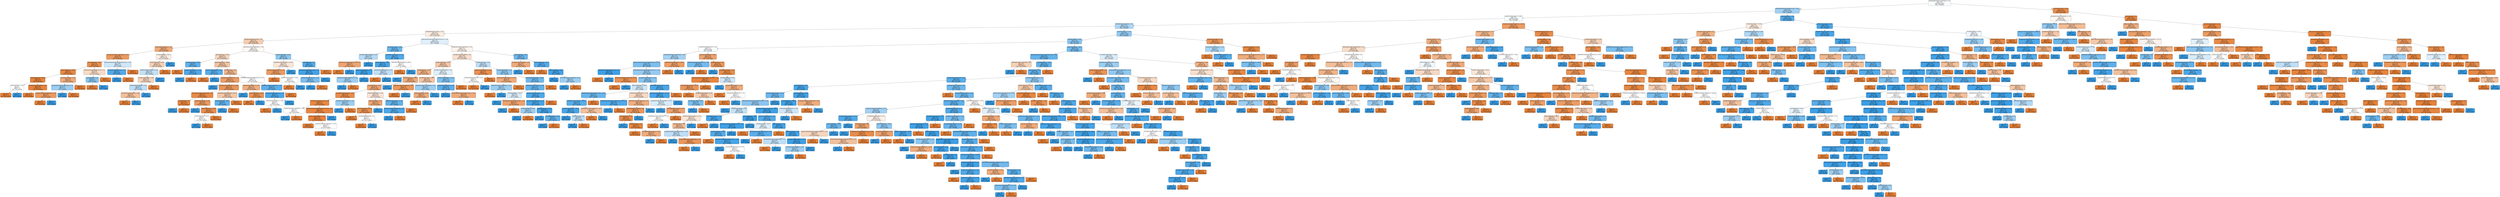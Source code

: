digraph Tree {
node [shape=box, style="filled, rounded", color="black", fontname="helvetica"] ;
edge [fontname="helvetica"] ;
0 [label="PlanetaryRadiusUpperUnc.[Earthradii] <= 2.31\ngini = 0.5\nsamples = 4443\nvalue = [3440, 3555]\nclass = Candidate", fillcolor="#f9fcfe"] ;
1 [label="StellarEffectiveTemperatureLowerUnc.[K] <= -136.5\ngini = 0.45\nsamples = 3297\nvalue = [1770, 3396]\nclass = Candidate", fillcolor="#a0d0f3"] ;
0 -> 1 [labeldistance=2.5, labelangle=45, headlabel="True"] ;
2 [label="EquilibriumTemperature[K <= 1296.5\ngini = 0.5\nsamples = 1946\nvalue = [1501, 1552]\nclass = Candidate", fillcolor="#f8fcfe"] ;
1 -> 2 ;
3 [label="OrbitalPeriodLowerUnc.[days] <= -0.0\ngini = 0.47\nsamples = 1414\nvalue = [834, 1410]\nclass = Candidate", fillcolor="#aed7f4"] ;
2 -> 3 ;
4 [label="OrbitalPeriodLowerUnc.[days] <= -0.01\ngini = 0.5\nsamples = 384\nvalue = [319, 271]\nclass = Not Candidate", fillcolor="#fbece1"] ;
3 -> 4 ;
5 [label="TransitDurationUpperUnc.[hrs] <= 1.25\ngini = 0.47\nsamples = 190\nvalue = [184, 110]\nclass = Not Candidate", fillcolor="#f5ccaf"] ;
4 -> 5 ;
6 [label="PlanetaryRadius[Earthradii] <= 2.55\ngini = 0.38\nsamples = 85\nvalue = [105, 35]\nclass = Not Candidate", fillcolor="#eeab7b"] ;
5 -> 6 ;
7 [label="PlanetaryRadiusLowerUnc.[Earthradii] <= -0.15\ngini = 0.28\nsamples = 58\nvalue = [84, 17]\nclass = Not Candidate", fillcolor="#ea9a61"] ;
6 -> 7 ;
8 [label="TransitEpoch[BKJD] <= 386.0\ngini = 0.19\nsamples = 45\nvalue = [78, 9]\nclass = Not Candidate", fillcolor="#e89050"] ;
7 -> 8 ;
9 [label="RA[decimaldegrees] <= 293.98\ngini = 0.1\nsamples = 37\nvalue = [71, 4]\nclass = Not Candidate", fillcolor="#e68844"] ;
8 -> 9 ;
10 [label="OrbitalPeriod[days] <= 296.88\ngini = 0.06\nsamples = 31\nvalue = [65, 2]\nclass = Not Candidate", fillcolor="#e6853f"] ;
9 -> 10 ;
11 [label="Kepler-band[mag] <= 14.84\ngini = 0.5\nsamples = 2\nvalue = [1, 1]\nclass = Not Candidate", fillcolor="#ffffff"] ;
10 -> 11 ;
12 [label="gini = 0.0\nsamples = 1\nvalue = [1, 0]\nclass = Not Candidate", fillcolor="#e58139"] ;
11 -> 12 ;
13 [label="gini = 0.0\nsamples = 1\nvalue = [0, 1]\nclass = Candidate", fillcolor="#399de5"] ;
11 -> 13 ;
14 [label="TransitEpochUpperUnc.[BKJD] <= 0.04\ngini = 0.03\nsamples = 29\nvalue = [64, 1]\nclass = Not Candidate", fillcolor="#e5833c"] ;
10 -> 14 ;
15 [label="gini = 0.0\nsamples = 26\nvalue = [59, 0]\nclass = Not Candidate", fillcolor="#e58139"] ;
14 -> 15 ;
16 [label="InsolationFluxLowerUnc.[Earthflux] <= -0.19\ngini = 0.28\nsamples = 3\nvalue = [5, 1]\nclass = Not Candidate", fillcolor="#ea9a61"] ;
14 -> 16 ;
17 [label="gini = 0.0\nsamples = 2\nvalue = [5, 0]\nclass = Not Candidate", fillcolor="#e58139"] ;
16 -> 17 ;
18 [label="gini = 0.0\nsamples = 1\nvalue = [0, 1]\nclass = Candidate", fillcolor="#399de5"] ;
16 -> 18 ;
19 [label="TransitSignal-to-Noise <= 11.15\ngini = 0.38\nsamples = 6\nvalue = [6, 2]\nclass = Not Candidate", fillcolor="#eeab7b"] ;
9 -> 19 ;
20 [label="PlanetaryRadiusLowerUnc.[Earthradii] <= -0.2\ngini = 0.44\nsamples = 3\nvalue = [1, 2]\nclass = Candidate", fillcolor="#9ccef2"] ;
19 -> 20 ;
21 [label="gini = 0.0\nsamples = 2\nvalue = [0, 2]\nclass = Candidate", fillcolor="#399de5"] ;
20 -> 21 ;
22 [label="gini = 0.0\nsamples = 1\nvalue = [1, 0]\nclass = Not Candidate", fillcolor="#e58139"] ;
20 -> 22 ;
23 [label="gini = 0.0\nsamples = 3\nvalue = [5, 0]\nclass = Not Candidate", fillcolor="#e58139"] ;
19 -> 23 ;
24 [label="StellarSurfaceGravity[log10(cm/s**2)] <= 4.5\ngini = 0.49\nsamples = 8\nvalue = [7, 5]\nclass = Not Candidate", fillcolor="#f8dbc6"] ;
8 -> 24 ;
25 [label="ImpactParameter <= 0.13\ngini = 0.41\nsamples = 5\nvalue = [2, 5]\nclass = Candidate", fillcolor="#88c4ef"] ;
24 -> 25 ;
26 [label="gini = 0.0\nsamples = 2\nvalue = [2, 0]\nclass = Not Candidate", fillcolor="#e58139"] ;
25 -> 26 ;
27 [label="gini = 0.0\nsamples = 3\nvalue = [0, 5]\nclass = Candidate", fillcolor="#399de5"] ;
25 -> 27 ;
28 [label="gini = 0.0\nsamples = 3\nvalue = [5, 0]\nclass = Not Candidate", fillcolor="#e58139"] ;
24 -> 28 ;
29 [label="StellarSurfaceGravityLowerUnc.[log10(cm/s**2)] <= -0.18\ngini = 0.49\nsamples = 13\nvalue = [6, 8]\nclass = Candidate", fillcolor="#cee6f8"] ;
7 -> 29 ;
30 [label="TransitDurationLowerUnc.[hrs] <= -0.7\ngini = 0.2\nsamples = 9\nvalue = [1, 8]\nclass = Candidate", fillcolor="#52a9e8"] ;
29 -> 30 ;
31 [label="gini = 0.0\nsamples = 8\nvalue = [0, 8]\nclass = Candidate", fillcolor="#399de5"] ;
30 -> 31 ;
32 [label="gini = 0.0\nsamples = 1\nvalue = [1, 0]\nclass = Not Candidate", fillcolor="#e58139"] ;
30 -> 32 ;
33 [label="gini = 0.0\nsamples = 4\nvalue = [5, 0]\nclass = Not Candidate", fillcolor="#e58139"] ;
29 -> 33 ;
34 [label="TransitEpoch[BKJD] <= 519.72\ngini = 0.5\nsamples = 27\nvalue = [21, 18]\nclass = Not Candidate", fillcolor="#fbede3"] ;
6 -> 34 ;
35 [label="TransitDuration[hrs] <= 12.46\ngini = 0.47\nsamples = 25\nvalue = [21, 13]\nclass = Not Candidate", fillcolor="#f5cfb4"] ;
34 -> 35 ;
36 [label="OrbitalPeriodUpperUnc.[days] <= 0.02\ngini = 0.48\nsamples = 17\nvalue = [9, 13]\nclass = Candidate", fillcolor="#c2e1f7"] ;
35 -> 36 ;
37 [label="InsolationFlux[Earthflux] <= 2.98\ngini = 0.48\nsamples = 12\nvalue = [9, 6]\nclass = Not Candidate", fillcolor="#f6d5bd"] ;
36 -> 37 ;
38 [label="PlanetaryRadius[Earthradii] <= 2.94\ngini = 0.48\nsamples = 8\nvalue = [4, 6]\nclass = Candidate", fillcolor="#bddef6"] ;
37 -> 38 ;
39 [label="TransitDurationLowerUnc.[hrs] <= -0.63\ngini = 0.44\nsamples = 4\nvalue = [4, 2]\nclass = Not Candidate", fillcolor="#f2c09c"] ;
38 -> 39 ;
40 [label="gini = 0.0\nsamples = 3\nvalue = [4, 0]\nclass = Not Candidate", fillcolor="#e58139"] ;
39 -> 40 ;
41 [label="gini = 0.0\nsamples = 1\nvalue = [0, 2]\nclass = Candidate", fillcolor="#399de5"] ;
39 -> 41 ;
42 [label="gini = 0.0\nsamples = 4\nvalue = [0, 4]\nclass = Candidate", fillcolor="#399de5"] ;
38 -> 42 ;
43 [label="gini = 0.0\nsamples = 4\nvalue = [5, 0]\nclass = Not Candidate", fillcolor="#e58139"] ;
37 -> 43 ;
44 [label="gini = 0.0\nsamples = 5\nvalue = [0, 7]\nclass = Candidate", fillcolor="#399de5"] ;
36 -> 44 ;
45 [label="gini = 0.0\nsamples = 8\nvalue = [12, 0]\nclass = Not Candidate", fillcolor="#e58139"] ;
35 -> 45 ;
46 [label="gini = 0.0\nsamples = 2\nvalue = [0, 5]\nclass = Candidate", fillcolor="#399de5"] ;
34 -> 46 ;
47 [label="StellarRadiusLowerUnc.[Solarradii] <= -0.08\ngini = 0.5\nsamples = 105\nvalue = [79, 75]\nclass = Not Candidate", fillcolor="#fef9f5"] ;
5 -> 47 ;
48 [label="Kepler-band[mag] <= 12.67\ngini = 0.48\nsamples = 73\nvalue = [66, 44]\nclass = Not Candidate", fillcolor="#f6d5bd"] ;
47 -> 48 ;
49 [label="TransitEpoch[BKJD] <= 156.05\ngini = 0.28\nsamples = 7\nvalue = [2, 10]\nclass = Candidate", fillcolor="#61b1ea"] ;
48 -> 49 ;
50 [label="gini = 0.0\nsamples = 1\nvalue = [1, 0]\nclass = Not Candidate", fillcolor="#e58139"] ;
49 -> 50 ;
51 [label="ImpactParameterLowerUnc <= -0.04\ngini = 0.17\nsamples = 6\nvalue = [1, 10]\nclass = Candidate", fillcolor="#4da7e8"] ;
49 -> 51 ;
52 [label="gini = 0.0\nsamples = 5\nvalue = [0, 10]\nclass = Candidate", fillcolor="#399de5"] ;
51 -> 52 ;
53 [label="gini = 0.0\nsamples = 1\nvalue = [1, 0]\nclass = Not Candidate", fillcolor="#e58139"] ;
51 -> 53 ;
54 [label="RA[decimaldegrees] <= 283.54\ngini = 0.45\nsamples = 66\nvalue = [64, 34]\nclass = Not Candidate", fillcolor="#f3c4a2"] ;
48 -> 54 ;
55 [label="EquilibriumTemperature[K <= 251.5\ngini = 0.22\nsamples = 3\nvalue = [1, 7]\nclass = Candidate", fillcolor="#55abe9"] ;
54 -> 55 ;
56 [label="gini = 0.0\nsamples = 1\nvalue = [1, 0]\nclass = Not Candidate", fillcolor="#e58139"] ;
55 -> 56 ;
57 [label="gini = 0.0\nsamples = 2\nvalue = [0, 7]\nclass = Candidate", fillcolor="#399de5"] ;
55 -> 57 ;
58 [label="ImpactParameter <= 0.51\ngini = 0.42\nsamples = 63\nvalue = [63, 27]\nclass = Not Candidate", fillcolor="#f0b78e"] ;
54 -> 58 ;
59 [label="TransitDurationLowerUnc.[hrs] <= -4.5\ngini = 0.31\nsamples = 42\nvalue = [47, 11]\nclass = Not Candidate", fillcolor="#eb9e67"] ;
58 -> 59 ;
60 [label="gini = 0.0\nsamples = 2\nvalue = [0, 3]\nclass = Candidate", fillcolor="#399de5"] ;
59 -> 60 ;
61 [label="StellarEffectiveTemperature[K] <= 6295.5\ngini = 0.25\nsamples = 40\nvalue = [47, 8]\nclass = Not Candidate", fillcolor="#e9965b"] ;
59 -> 61 ;
62 [label="PlanetaryRadiusUpperUnc.[Earthradii] <= 1.0\ngini = 0.14\nsamples = 30\nvalue = [38, 3]\nclass = Not Candidate", fillcolor="#e78b49"] ;
61 -> 62 ;
63 [label="ImpactParameter <= 0.0\ngini = 0.07\nsamples = 21\nvalue = [28, 1]\nclass = Not Candidate", fillcolor="#e68640"] ;
62 -> 63 ;
64 [label="gini = 0.0\nsamples = 1\nvalue = [0, 1]\nclass = Candidate", fillcolor="#399de5"] ;
63 -> 64 ;
65 [label="gini = 0.0\nsamples = 20\nvalue = [28, 0]\nclass = Not Candidate", fillcolor="#e58139"] ;
63 -> 65 ;
66 [label="StellarRadius[Solarradii] <= 0.97\ngini = 0.28\nsamples = 9\nvalue = [10, 2]\nclass = Not Candidate", fillcolor="#ea9a61"] ;
62 -> 66 ;
67 [label="gini = 0.0\nsamples = 1\nvalue = [0, 1]\nclass = Candidate", fillcolor="#399de5"] ;
66 -> 67 ;
68 [label="RA[decimaldegrees] <= 289.25\ngini = 0.17\nsamples = 8\nvalue = [10, 1]\nclass = Not Candidate", fillcolor="#e88e4d"] ;
66 -> 68 ;
69 [label="TransitDuration[hrs] <= 15.47\ngini = 0.5\nsamples = 2\nvalue = [1, 1]\nclass = Not Candidate", fillcolor="#ffffff"] ;
68 -> 69 ;
70 [label="gini = 0.0\nsamples = 1\nvalue = [0, 1]\nclass = Candidate", fillcolor="#399de5"] ;
69 -> 70 ;
71 [label="gini = 0.0\nsamples = 1\nvalue = [1, 0]\nclass = Not Candidate", fillcolor="#e58139"] ;
69 -> 71 ;
72 [label="gini = 0.0\nsamples = 6\nvalue = [9, 0]\nclass = Not Candidate", fillcolor="#e58139"] ;
68 -> 72 ;
73 [label="StellarEffectiveTemperature[K] <= 6571.0\ngini = 0.46\nsamples = 10\nvalue = [9, 5]\nclass = Not Candidate", fillcolor="#f3c7a7"] ;
61 -> 73 ;
74 [label="OrbitalPeriod[days] <= 492.26\ngini = 0.28\nsamples = 4\nvalue = [1, 5]\nclass = Candidate", fillcolor="#61b1ea"] ;
73 -> 74 ;
75 [label="gini = 0.0\nsamples = 3\nvalue = [0, 5]\nclass = Candidate", fillcolor="#399de5"] ;
74 -> 75 ;
76 [label="gini = 0.0\nsamples = 1\nvalue = [1, 0]\nclass = Not Candidate", fillcolor="#e58139"] ;
74 -> 76 ;
77 [label="gini = 0.0\nsamples = 6\nvalue = [8, 0]\nclass = Not Candidate", fillcolor="#e58139"] ;
73 -> 77 ;
78 [label="StellarEffectiveTemperatureUpperUnc.[K] <= 167.0\ngini = 0.5\nsamples = 21\nvalue = [16, 16]\nclass = Not Candidate", fillcolor="#ffffff"] ;
58 -> 78 ;
79 [label="ImpactParameterUpperUnc <= 0.01\ngini = 0.39\nsamples = 12\nvalue = [14, 5]\nclass = Not Candidate", fillcolor="#eeae80"] ;
78 -> 79 ;
80 [label="gini = 0.0\nsamples = 3\nvalue = [0, 3]\nclass = Candidate", fillcolor="#399de5"] ;
79 -> 80 ;
81 [label="TransitEpoch[BKJD] <= 338.65\ngini = 0.22\nsamples = 9\nvalue = [14, 2]\nclass = Not Candidate", fillcolor="#e99355"] ;
79 -> 81 ;
82 [label="gini = 0.0\nsamples = 7\nvalue = [14, 0]\nclass = Not Candidate", fillcolor="#e58139"] ;
81 -> 82 ;
83 [label="gini = 0.0\nsamples = 2\nvalue = [0, 2]\nclass = Candidate", fillcolor="#399de5"] ;
81 -> 83 ;
84 [label="InsolationFluxUpperUnc.[Earthflux] <= 3.37\ngini = 0.26\nsamples = 9\nvalue = [2, 11]\nclass = Candidate", fillcolor="#5dafea"] ;
78 -> 84 ;
85 [label="TransitDurationUpperUnc.[hrs] <= 1.35\ngini = 0.15\nsamples = 8\nvalue = [1, 11]\nclass = Candidate", fillcolor="#4ba6e7"] ;
84 -> 85 ;
86 [label="ImpactParameterLowerUnc <= -0.55\ngini = 0.5\nsamples = 2\nvalue = [1, 1]\nclass = Not Candidate", fillcolor="#ffffff"] ;
85 -> 86 ;
87 [label="gini = 0.0\nsamples = 1\nvalue = [1, 0]\nclass = Not Candidate", fillcolor="#e58139"] ;
86 -> 87 ;
88 [label="gini = 0.0\nsamples = 1\nvalue = [0, 1]\nclass = Candidate", fillcolor="#399de5"] ;
86 -> 88 ;
89 [label="gini = 0.0\nsamples = 6\nvalue = [0, 10]\nclass = Candidate", fillcolor="#399de5"] ;
85 -> 89 ;
90 [label="gini = 0.0\nsamples = 1\nvalue = [1, 0]\nclass = Not Candidate", fillcolor="#e58139"] ;
84 -> 90 ;
91 [label="Dec[decimaldegrees] <= 43.59\ngini = 0.42\nsamples = 32\nvalue = [13, 31]\nclass = Candidate", fillcolor="#8cc6f0"] ;
47 -> 91 ;
92 [label="StellarEffectiveTemperature[K] <= 5722.5\ngini = 0.49\nsamples = 15\nvalue = [10, 8]\nclass = Not Candidate", fillcolor="#fae6d7"] ;
91 -> 92 ;
93 [label="TransitDurationLowerUnc.[hrs] <= -1.4\ngini = 0.28\nsamples = 10\nvalue = [10, 2]\nclass = Not Candidate", fillcolor="#ea9a61"] ;
92 -> 93 ;
94 [label="gini = 0.0\nsamples = 7\nvalue = [8, 0]\nclass = Not Candidate", fillcolor="#e58139"] ;
93 -> 94 ;
95 [label="EquilibriumTemperature[K <= 204.5\ngini = 0.5\nsamples = 3\nvalue = [2, 2]\nclass = Not Candidate", fillcolor="#ffffff"] ;
93 -> 95 ;
96 [label="gini = 0.0\nsamples = 2\nvalue = [2, 0]\nclass = Not Candidate", fillcolor="#e58139"] ;
95 -> 96 ;
97 [label="gini = 0.0\nsamples = 1\nvalue = [0, 2]\nclass = Candidate", fillcolor="#399de5"] ;
95 -> 97 ;
98 [label="gini = 0.0\nsamples = 5\nvalue = [0, 6]\nclass = Candidate", fillcolor="#399de5"] ;
92 -> 98 ;
99 [label="TCEPlanetNumber <= 2.5\ngini = 0.2\nsamples = 17\nvalue = [3, 23]\nclass = Candidate", fillcolor="#53aae8"] ;
91 -> 99 ;
100 [label="StellarRadiusUpperUnc.[Solarradii] <= 0.15\ngini = 0.08\nsamples = 15\nvalue = [1, 23]\nclass = Candidate", fillcolor="#42a1e6"] ;
99 -> 100 ;
101 [label="TransitDurationUpperUnc.[hrs] <= 1.55\ngini = 0.38\nsamples = 3\nvalue = [1, 3]\nclass = Candidate", fillcolor="#7bbeee"] ;
100 -> 101 ;
102 [label="gini = 0.0\nsamples = 2\nvalue = [0, 3]\nclass = Candidate", fillcolor="#399de5"] ;
101 -> 102 ;
103 [label="gini = 0.0\nsamples = 1\nvalue = [1, 0]\nclass = Not Candidate", fillcolor="#e58139"] ;
101 -> 103 ;
104 [label="gini = 0.0\nsamples = 12\nvalue = [0, 20]\nclass = Candidate", fillcolor="#399de5"] ;
100 -> 104 ;
105 [label="gini = 0.0\nsamples = 2\nvalue = [2, 0]\nclass = Not Candidate", fillcolor="#e58139"] ;
99 -> 105 ;
106 [label="StellarSurfaceGravityLowerUnc.[log10(cm/s**2)] <= -0.28\ngini = 0.5\nsamples = 194\nvalue = [135, 161]\nclass = Candidate", fillcolor="#dfeffb"] ;
4 -> 106 ;
107 [label="TransitSignal-to-Noise <= 6.45\ngini = 0.31\nsamples = 43\nvalue = [12, 50]\nclass = Candidate", fillcolor="#69b5eb"] ;
106 -> 107 ;
108 [label="TransitEpochUpperUnc.[BKJD] <= 0.01\ngini = 0.48\nsamples = 12\nvalue = [7, 11]\nclass = Candidate", fillcolor="#b7dbf6"] ;
107 -> 108 ;
109 [label="StellarSurfaceGravity[log10(cm/s**2)] <= 4.53\ngini = 0.35\nsamples = 6\nvalue = [7, 2]\nclass = Not Candidate", fillcolor="#eca572"] ;
108 -> 109 ;
110 [label="gini = 0.0\nsamples = 5\nvalue = [7, 0]\nclass = Not Candidate", fillcolor="#e58139"] ;
109 -> 110 ;
111 [label="gini = 0.0\nsamples = 1\nvalue = [0, 2]\nclass = Candidate", fillcolor="#399de5"] ;
109 -> 111 ;
112 [label="gini = 0.0\nsamples = 6\nvalue = [0, 9]\nclass = Candidate", fillcolor="#399de5"] ;
108 -> 112 ;
113 [label="TransitDepthLowerUnc.[ppm] <= -14.5\ngini = 0.2\nsamples = 31\nvalue = [5, 39]\nclass = Candidate", fillcolor="#52aae8"] ;
107 -> 113 ;
114 [label="RA[decimaldegrees] <= 297.4\ngini = 0.14\nsamples = 28\nvalue = [3, 37]\nclass = Candidate", fillcolor="#49a5e7"] ;
113 -> 114 ;
115 [label="PlanetaryRadius[Earthradii] <= 1.5\ngini = 0.06\nsamples = 25\nvalue = [1, 34]\nclass = Candidate", fillcolor="#3fa0e6"] ;
114 -> 115 ;
116 [label="InsolationFluxLowerUnc.[Earthflux] <= -0.81\ngini = 0.44\nsamples = 3\nvalue = [1, 2]\nclass = Candidate", fillcolor="#9ccef2"] ;
115 -> 116 ;
117 [label="gini = 0.0\nsamples = 2\nvalue = [0, 2]\nclass = Candidate", fillcolor="#399de5"] ;
116 -> 117 ;
118 [label="gini = 0.0\nsamples = 1\nvalue = [1, 0]\nclass = Not Candidate", fillcolor="#e58139"] ;
116 -> 118 ;
119 [label="gini = 0.0\nsamples = 22\nvalue = [0, 32]\nclass = Candidate", fillcolor="#399de5"] ;
115 -> 119 ;
120 [label="TransitDurationLowerUnc.[hrs] <= -0.77\ngini = 0.48\nsamples = 3\nvalue = [2, 3]\nclass = Candidate", fillcolor="#bddef6"] ;
114 -> 120 ;
121 [label="gini = 0.0\nsamples = 1\nvalue = [2, 0]\nclass = Not Candidate", fillcolor="#e58139"] ;
120 -> 121 ;
122 [label="gini = 0.0\nsamples = 2\nvalue = [0, 3]\nclass = Candidate", fillcolor="#399de5"] ;
120 -> 122 ;
123 [label="StellarEffectiveTemperature[K] <= 6030.0\ngini = 0.5\nsamples = 3\nvalue = [2, 2]\nclass = Not Candidate", fillcolor="#ffffff"] ;
113 -> 123 ;
124 [label="gini = 0.0\nsamples = 1\nvalue = [2, 0]\nclass = Not Candidate", fillcolor="#e58139"] ;
123 -> 124 ;
125 [label="gini = 0.0\nsamples = 2\nvalue = [0, 2]\nclass = Candidate", fillcolor="#399de5"] ;
123 -> 125 ;
126 [label="InsolationFluxLowerUnc.[Earthflux] <= -0.13\ngini = 0.5\nsamples = 151\nvalue = [123, 111]\nclass = Not Candidate", fillcolor="#fcf3ec"] ;
106 -> 126 ;
127 [label="TransitEpochUpperUnc.[BKJD] <= 0.03\ngini = 0.49\nsamples = 134\nvalue = [117, 88]\nclass = Not Candidate", fillcolor="#f9e0ce"] ;
126 -> 127 ;
128 [label="Dec[decimaldegrees] <= 45.06\ngini = 0.46\nsamples = 93\nvalue = [93, 52]\nclass = Not Candidate", fillcolor="#f4c7a8"] ;
127 -> 128 ;
129 [label="TransitDepth[ppm] <= 118.0\ngini = 0.4\nsamples = 59\nvalue = [72, 27]\nclass = Not Candidate", fillcolor="#efb083"] ;
128 -> 129 ;
130 [label="gini = 0.0\nsamples = 2\nvalue = [0, 3]\nclass = Candidate", fillcolor="#399de5"] ;
129 -> 130 ;
131 [label="OrbitalPeriod[days] <= 540.48\ngini = 0.38\nsamples = 57\nvalue = [72, 24]\nclass = Not Candidate", fillcolor="#eeab7b"] ;
129 -> 131 ;
132 [label="TransitDuration[hrs] <= 6.21\ngini = 0.34\nsamples = 54\nvalue = [72, 20]\nclass = Not Candidate", fillcolor="#eca470"] ;
131 -> 132 ;
133 [label="TransitDepthUpperUnc.[ppm] <= 228.5\ngini = 0.16\nsamples = 35\nvalue = [53, 5]\nclass = Not Candidate", fillcolor="#e78d4c"] ;
132 -> 133 ;
134 [label="TransitDurationUpperUnc.[hrs] <= 0.29\ngini = 0.1\nsamples = 33\nvalue = [52, 3]\nclass = Not Candidate", fillcolor="#e68844"] ;
133 -> 134 ;
135 [label="InsolationFluxLowerUnc.[Earthflux] <= -0.48\ngini = 0.5\nsamples = 2\nvalue = [1, 1]\nclass = Not Candidate", fillcolor="#ffffff"] ;
134 -> 135 ;
136 [label="gini = 0.0\nsamples = 1\nvalue = [0, 1]\nclass = Candidate", fillcolor="#399de5"] ;
135 -> 136 ;
137 [label="gini = 0.0\nsamples = 1\nvalue = [1, 0]\nclass = Not Candidate", fillcolor="#e58139"] ;
135 -> 137 ;
138 [label="StellarSurfaceGravityUpperUnc.[log10(cm/s**2)] <= 0.44\ngini = 0.07\nsamples = 31\nvalue = [51, 2]\nclass = Not Candidate", fillcolor="#e68641"] ;
134 -> 138 ;
139 [label="EquilibriumTemperature[K <= 713.5\ngini = 0.04\nsamples = 30\nvalue = [51, 1]\nclass = Not Candidate", fillcolor="#e6833d"] ;
138 -> 139 ;
140 [label="gini = 0.0\nsamples = 28\nvalue = [50, 0]\nclass = Not Candidate", fillcolor="#e58139"] ;
139 -> 140 ;
141 [label="InsolationFluxLowerUnc.[Earthflux] <= -42.71\ngini = 0.5\nsamples = 2\nvalue = [1, 1]\nclass = Not Candidate", fillcolor="#ffffff"] ;
139 -> 141 ;
142 [label="gini = 0.0\nsamples = 1\nvalue = [1, 0]\nclass = Not Candidate", fillcolor="#e58139"] ;
141 -> 142 ;
143 [label="gini = 0.0\nsamples = 1\nvalue = [0, 1]\nclass = Candidate", fillcolor="#399de5"] ;
141 -> 143 ;
144 [label="gini = 0.0\nsamples = 1\nvalue = [0, 1]\nclass = Candidate", fillcolor="#399de5"] ;
138 -> 144 ;
145 [label="TransitEpochLowerUnc.[BKJD] <= -0.02\ngini = 0.44\nsamples = 2\nvalue = [1, 2]\nclass = Candidate", fillcolor="#9ccef2"] ;
133 -> 145 ;
146 [label="gini = 0.0\nsamples = 1\nvalue = [0, 2]\nclass = Candidate", fillcolor="#399de5"] ;
145 -> 146 ;
147 [label="gini = 0.0\nsamples = 1\nvalue = [1, 0]\nclass = Not Candidate", fillcolor="#e58139"] ;
145 -> 147 ;
148 [label="InsolationFlux[Earthflux] <= 1.98\ngini = 0.49\nsamples = 19\nvalue = [19, 15]\nclass = Not Candidate", fillcolor="#fae4d5"] ;
132 -> 148 ;
149 [label="Kepler-band[mag] <= 15.74\ngini = 0.35\nsamples = 11\nvalue = [17, 5]\nclass = Not Candidate", fillcolor="#eda673"] ;
148 -> 149 ;
150 [label="Dec[decimaldegrees] <= 44.04\ngini = 0.19\nsamples = 10\nvalue = [17, 2]\nclass = Not Candidate", fillcolor="#e89050"] ;
149 -> 150 ;
151 [label="gini = 0.0\nsamples = 7\nvalue = [15, 0]\nclass = Not Candidate", fillcolor="#e58139"] ;
150 -> 151 ;
152 [label="PlanetaryRadius[Earthradii] <= 2.6\ngini = 0.5\nsamples = 3\nvalue = [2, 2]\nclass = Not Candidate", fillcolor="#ffffff"] ;
150 -> 152 ;
153 [label="gini = 0.0\nsamples = 2\nvalue = [2, 0]\nclass = Not Candidate", fillcolor="#e58139"] ;
152 -> 153 ;
154 [label="gini = 0.0\nsamples = 1\nvalue = [0, 2]\nclass = Candidate", fillcolor="#399de5"] ;
152 -> 154 ;
155 [label="gini = 0.0\nsamples = 1\nvalue = [0, 3]\nclass = Candidate", fillcolor="#399de5"] ;
149 -> 155 ;
156 [label="ImpactParameterUpperUnc <= 3.58\ngini = 0.28\nsamples = 8\nvalue = [2, 10]\nclass = Candidate", fillcolor="#61b1ea"] ;
148 -> 156 ;
157 [label="StellarRadiusUpperUnc.[Solarradii] <= 0.52\ngini = 0.17\nsamples = 7\nvalue = [1, 10]\nclass = Candidate", fillcolor="#4da7e8"] ;
156 -> 157 ;
158 [label="gini = 0.0\nsamples = 6\nvalue = [0, 10]\nclass = Candidate", fillcolor="#399de5"] ;
157 -> 158 ;
159 [label="gini = 0.0\nsamples = 1\nvalue = [1, 0]\nclass = Not Candidate", fillcolor="#e58139"] ;
157 -> 159 ;
160 [label="gini = 0.0\nsamples = 1\nvalue = [1, 0]\nclass = Not Candidate", fillcolor="#e58139"] ;
156 -> 160 ;
161 [label="gini = 0.0\nsamples = 3\nvalue = [0, 4]\nclass = Candidate", fillcolor="#399de5"] ;
131 -> 161 ;
162 [label="TransitEpochUpperUnc.[BKJD] <= 0.01\ngini = 0.5\nsamples = 34\nvalue = [21, 25]\nclass = Candidate", fillcolor="#dfeffb"] ;
128 -> 162 ;
163 [label="TransitSignal-to-Noise <= 10.05\ngini = 0.45\nsamples = 16\nvalue = [15, 8]\nclass = Not Candidate", fillcolor="#f3c4a3"] ;
162 -> 163 ;
164 [label="StellarRadiusUpperUnc.[Solarradii] <= 0.73\ngini = 0.24\nsamples = 9\nvalue = [12, 2]\nclass = Not Candidate", fillcolor="#e9965a"] ;
163 -> 164 ;
165 [label="gini = 0.0\nsamples = 8\nvalue = [12, 0]\nclass = Not Candidate", fillcolor="#e58139"] ;
164 -> 165 ;
166 [label="gini = 0.0\nsamples = 1\nvalue = [0, 2]\nclass = Candidate", fillcolor="#399de5"] ;
164 -> 166 ;
167 [label="StellarRadiusUpperUnc.[Solarradii] <= 0.29\ngini = 0.44\nsamples = 7\nvalue = [3, 6]\nclass = Candidate", fillcolor="#9ccef2"] ;
163 -> 167 ;
168 [label="OrbitalPeriod[days] <= 363.41\ngini = 0.38\nsamples = 3\nvalue = [3, 1]\nclass = Not Candidate", fillcolor="#eeab7b"] ;
167 -> 168 ;
169 [label="gini = 0.0\nsamples = 2\nvalue = [3, 0]\nclass = Not Candidate", fillcolor="#e58139"] ;
168 -> 169 ;
170 [label="gini = 0.0\nsamples = 1\nvalue = [0, 1]\nclass = Candidate", fillcolor="#399de5"] ;
168 -> 170 ;
171 [label="gini = 0.0\nsamples = 4\nvalue = [0, 5]\nclass = Candidate", fillcolor="#399de5"] ;
167 -> 171 ;
172 [label="InsolationFlux[Earthflux] <= 112.34\ngini = 0.39\nsamples = 18\nvalue = [6, 17]\nclass = Candidate", fillcolor="#7fc0ee"] ;
162 -> 172 ;
173 [label="ImpactParameterUpperUnc <= 0.46\ngini = 0.26\nsamples = 16\nvalue = [3, 17]\nclass = Candidate", fillcolor="#5caeea"] ;
172 -> 173 ;
174 [label="gini = 0.0\nsamples = 13\nvalue = [0, 16]\nclass = Candidate", fillcolor="#399de5"] ;
173 -> 174 ;
175 [label="StellarEffectiveTemperatureLowerUnc.[K] <= -211.0\ngini = 0.38\nsamples = 3\nvalue = [3, 1]\nclass = Not Candidate", fillcolor="#eeab7b"] ;
173 -> 175 ;
176 [label="gini = 0.0\nsamples = 2\nvalue = [3, 0]\nclass = Not Candidate", fillcolor="#e58139"] ;
175 -> 176 ;
177 [label="gini = 0.0\nsamples = 1\nvalue = [0, 1]\nclass = Candidate", fillcolor="#399de5"] ;
175 -> 177 ;
178 [label="gini = 0.0\nsamples = 2\nvalue = [3, 0]\nclass = Not Candidate", fillcolor="#e58139"] ;
172 -> 178 ;
179 [label="TransitDuration[hrs] <= 2.79\ngini = 0.48\nsamples = 41\nvalue = [24, 36]\nclass = Candidate", fillcolor="#bddef6"] ;
127 -> 179 ;
180 [label="ImpactParameterLowerUnc <= -0.34\ngini = 0.18\nsamples = 6\nvalue = [9, 1]\nclass = Not Candidate", fillcolor="#e88f4f"] ;
179 -> 180 ;
181 [label="TransitDurationUpperUnc.[hrs] <= 0.49\ngini = 0.5\nsamples = 2\nvalue = [1, 1]\nclass = Not Candidate", fillcolor="#ffffff"] ;
180 -> 181 ;
182 [label="gini = 0.0\nsamples = 1\nvalue = [1, 0]\nclass = Not Candidate", fillcolor="#e58139"] ;
181 -> 182 ;
183 [label="gini = 0.0\nsamples = 1\nvalue = [0, 1]\nclass = Candidate", fillcolor="#399de5"] ;
181 -> 183 ;
184 [label="gini = 0.0\nsamples = 4\nvalue = [8, 0]\nclass = Not Candidate", fillcolor="#e58139"] ;
180 -> 184 ;
185 [label="InsolationFlux[Earthflux] <= 1.9\ngini = 0.42\nsamples = 35\nvalue = [15, 35]\nclass = Candidate", fillcolor="#8ec7f0"] ;
179 -> 185 ;
186 [label="StellarEffectiveTemperature[K] <= 5725.0\ngini = 0.38\nsamples = 6\nvalue = [6, 2]\nclass = Not Candidate", fillcolor="#eeab7b"] ;
185 -> 186 ;
187 [label="InsolationFluxLowerUnc.[Earthflux] <= -0.37\ngini = 0.44\nsamples = 3\nvalue = [1, 2]\nclass = Candidate", fillcolor="#9ccef2"] ;
186 -> 187 ;
188 [label="gini = 0.0\nsamples = 1\nvalue = [1, 0]\nclass = Not Candidate", fillcolor="#e58139"] ;
187 -> 188 ;
189 [label="gini = 0.0\nsamples = 2\nvalue = [0, 2]\nclass = Candidate", fillcolor="#399de5"] ;
187 -> 189 ;
190 [label="gini = 0.0\nsamples = 3\nvalue = [5, 0]\nclass = Not Candidate", fillcolor="#e58139"] ;
186 -> 190 ;
191 [label="PlanetaryRadius[Earthradii] <= 28.66\ngini = 0.34\nsamples = 29\nvalue = [9, 33]\nclass = Candidate", fillcolor="#6fb8ec"] ;
185 -> 191 ;
192 [label="OrbitalPeriodLowerUnc.[days] <= -0.01\ngini = 0.29\nsamples = 27\nvalue = [7, 33]\nclass = Candidate", fillcolor="#63b2eb"] ;
191 -> 192 ;
193 [label="TransitEpoch[BKJD] <= 175.6\ngini = 0.49\nsamples = 8\nvalue = [4, 5]\nclass = Candidate", fillcolor="#d7ebfa"] ;
192 -> 193 ;
194 [label="gini = 0.0\nsamples = 3\nvalue = [0, 4]\nclass = Candidate", fillcolor="#399de5"] ;
193 -> 194 ;
195 [label="PlanetaryRadiusLowerUnc.[Earthradii] <= -1.34\ngini = 0.32\nsamples = 5\nvalue = [4, 1]\nclass = Not Candidate", fillcolor="#eca06a"] ;
193 -> 195 ;
196 [label="gini = 0.0\nsamples = 1\nvalue = [0, 1]\nclass = Candidate", fillcolor="#399de5"] ;
195 -> 196 ;
197 [label="gini = 0.0\nsamples = 4\nvalue = [4, 0]\nclass = Not Candidate", fillcolor="#e58139"] ;
195 -> 197 ;
198 [label="OrbitalPeriodLowerUnc.[days] <= -0.0\ngini = 0.17\nsamples = 19\nvalue = [3, 28]\nclass = Candidate", fillcolor="#4ea8e8"] ;
192 -> 198 ;
199 [label="OrbitalPeriodUpperUnc.[days] <= 0.0\ngini = 0.12\nsamples = 18\nvalue = [2, 28]\nclass = Candidate", fillcolor="#47a4e7"] ;
198 -> 199 ;
200 [label="TransitEpoch[BKJD] <= 184.19\ngini = 0.44\nsamples = 3\nvalue = [1, 2]\nclass = Candidate", fillcolor="#9ccef2"] ;
199 -> 200 ;
201 [label="gini = 0.0\nsamples = 2\nvalue = [0, 2]\nclass = Candidate", fillcolor="#399de5"] ;
200 -> 201 ;
202 [label="gini = 0.0\nsamples = 1\nvalue = [1, 0]\nclass = Not Candidate", fillcolor="#e58139"] ;
200 -> 202 ;
203 [label="RA[decimaldegrees] <= 295.67\ngini = 0.07\nsamples = 15\nvalue = [1, 26]\nclass = Candidate", fillcolor="#41a1e6"] ;
199 -> 203 ;
204 [label="gini = 0.0\nsamples = 11\nvalue = [0, 21]\nclass = Candidate", fillcolor="#399de5"] ;
203 -> 204 ;
205 [label="TransitEpoch[BKJD] <= 187.78\ngini = 0.28\nsamples = 4\nvalue = [1, 5]\nclass = Candidate", fillcolor="#61b1ea"] ;
203 -> 205 ;
206 [label="gini = 0.0\nsamples = 3\nvalue = [0, 5]\nclass = Candidate", fillcolor="#399de5"] ;
205 -> 206 ;
207 [label="gini = 0.0\nsamples = 1\nvalue = [1, 0]\nclass = Not Candidate", fillcolor="#e58139"] ;
205 -> 207 ;
208 [label="gini = 0.0\nsamples = 1\nvalue = [1, 0]\nclass = Not Candidate", fillcolor="#e58139"] ;
198 -> 208 ;
209 [label="gini = 0.0\nsamples = 2\nvalue = [2, 0]\nclass = Not Candidate", fillcolor="#e58139"] ;
191 -> 209 ;
210 [label="Kepler-band[mag] <= 14.34\ngini = 0.33\nsamples = 17\nvalue = [6, 23]\nclass = Candidate", fillcolor="#6db7ec"] ;
126 -> 210 ;
211 [label="TransitEpochUpperUnc.[BKJD] <= 0.01\ngini = 0.38\nsamples = 3\nvalue = [3, 1]\nclass = Not Candidate", fillcolor="#eeab7b"] ;
210 -> 211 ;
212 [label="gini = 0.0\nsamples = 1\nvalue = [0, 1]\nclass = Candidate", fillcolor="#399de5"] ;
211 -> 212 ;
213 [label="gini = 0.0\nsamples = 2\nvalue = [3, 0]\nclass = Not Candidate", fillcolor="#e58139"] ;
211 -> 213 ;
214 [label="Dec[decimaldegrees] <= 38.57\ngini = 0.21\nsamples = 14\nvalue = [3, 22]\nclass = Candidate", fillcolor="#54aae9"] ;
210 -> 214 ;
215 [label="gini = 0.0\nsamples = 1\nvalue = [2, 0]\nclass = Not Candidate", fillcolor="#e58139"] ;
214 -> 215 ;
216 [label="TransitEpoch[BKJD] <= 469.67\ngini = 0.08\nsamples = 13\nvalue = [1, 22]\nclass = Candidate", fillcolor="#42a1e6"] ;
214 -> 216 ;
217 [label="gini = 0.0\nsamples = 10\nvalue = [0, 20]\nclass = Candidate", fillcolor="#399de5"] ;
216 -> 217 ;
218 [label="InsolationFluxUpperUnc.[Earthflux] <= 0.22\ngini = 0.44\nsamples = 3\nvalue = [1, 2]\nclass = Candidate", fillcolor="#9ccef2"] ;
216 -> 218 ;
219 [label="gini = 0.0\nsamples = 2\nvalue = [0, 2]\nclass = Candidate", fillcolor="#399de5"] ;
218 -> 219 ;
220 [label="gini = 0.0\nsamples = 1\nvalue = [1, 0]\nclass = Not Candidate", fillcolor="#e58139"] ;
218 -> 220 ;
221 [label="TransitDuration[hrs] <= 13.77\ngini = 0.43\nsamples = 1030\nvalue = [515, 1139]\nclass = Candidate", fillcolor="#93c9f1"] ;
3 -> 221 ;
222 [label="TransitEpoch[BKJD] <= 133.4\ngini = 0.41\nsamples = 985\nvalue = [457, 1129]\nclass = Candidate", fillcolor="#89c5f0"] ;
221 -> 222 ;
223 [label="TransitDurationUpperUnc.[hrs] <= 0.26\ngini = 0.5\nsamples = 196\nvalue = [164, 168]\nclass = Candidate", fillcolor="#fafdfe"] ;
222 -> 223 ;
224 [label="PlanetaryRadiusUpperUnc.[Earthradii] <= 1.06\ngini = 0.45\nsamples = 136\nvalue = [78, 145]\nclass = Candidate", fillcolor="#a4d2f3"] ;
223 -> 224 ;
225 [label="StellarSurfaceGravityLowerUnc.[log10(cm/s**2)] <= -0.19\ngini = 0.38\nsamples = 118\nvalue = [46, 138]\nclass = Candidate", fillcolor="#7bbeee"] ;
224 -> 225 ;
226 [label="StellarSurfaceGravity[log10(cm/s**2)] <= 4.27\ngini = 0.05\nsamples = 28\nvalue = [1, 41]\nclass = Candidate", fillcolor="#3e9fe6"] ;
225 -> 226 ;
227 [label="gini = 0.0\nsamples = 1\nvalue = [1, 0]\nclass = Not Candidate", fillcolor="#e58139"] ;
226 -> 227 ;
228 [label="gini = 0.0\nsamples = 27\nvalue = [0, 41]\nclass = Candidate", fillcolor="#399de5"] ;
226 -> 228 ;
229 [label="StellarSurfaceGravityLowerUnc.[log10(cm/s**2)] <= -0.19\ngini = 0.43\nsamples = 90\nvalue = [45, 97]\nclass = Candidate", fillcolor="#95caf1"] ;
225 -> 229 ;
230 [label="PlanetaryRadiusUpperUnc.[Earthradii] <= 0.62\ngini = 0.2\nsamples = 5\nvalue = [8, 1]\nclass = Not Candidate", fillcolor="#e89152"] ;
229 -> 230 ;
231 [label="gini = 0.0\nsamples = 4\nvalue = [8, 0]\nclass = Not Candidate", fillcolor="#e58139"] ;
230 -> 231 ;
232 [label="gini = 0.0\nsamples = 1\nvalue = [0, 1]\nclass = Candidate", fillcolor="#399de5"] ;
230 -> 232 ;
233 [label="TransitDepthUpperUnc.[ppm] <= 19.8\ngini = 0.4\nsamples = 85\nvalue = [37, 96]\nclass = Candidate", fillcolor="#85c3ef"] ;
229 -> 233 ;
234 [label="RA[decimaldegrees] <= 289.81\ngini = 0.49\nsamples = 49\nvalue = [32, 43]\nclass = Candidate", fillcolor="#cce6f8"] ;
233 -> 234 ;
235 [label="StellarEffectiveTemperatureLowerUnc.[K] <= -138.5\ngini = 0.31\nsamples = 20\nvalue = [6, 25]\nclass = Candidate", fillcolor="#69b5eb"] ;
234 -> 235 ;
236 [label="StellarEffectiveTemperature[K] <= 6007.5\ngini = 0.24\nsamples = 19\nvalue = [4, 25]\nclass = Candidate", fillcolor="#59ade9"] ;
235 -> 236 ;
237 [label="InsolationFlux[Earthflux] <= 387.38\ngini = 0.14\nsamples = 16\nvalue = [2, 24]\nclass = Candidate", fillcolor="#49a5e7"] ;
236 -> 237 ;
238 [label="gini = 0.0\nsamples = 12\nvalue = [0, 21]\nclass = Candidate", fillcolor="#399de5"] ;
237 -> 238 ;
239 [label="ImpactParameter <= 0.28\ngini = 0.48\nsamples = 4\nvalue = [2, 3]\nclass = Candidate", fillcolor="#bddef6"] ;
237 -> 239 ;
240 [label="gini = 0.0\nsamples = 2\nvalue = [0, 3]\nclass = Candidate", fillcolor="#399de5"] ;
239 -> 240 ;
241 [label="gini = 0.0\nsamples = 2\nvalue = [2, 0]\nclass = Not Candidate", fillcolor="#e58139"] ;
239 -> 241 ;
242 [label="InsolationFluxLowerUnc.[Earthflux] <= -62.16\ngini = 0.44\nsamples = 3\nvalue = [2, 1]\nclass = Not Candidate", fillcolor="#f2c09c"] ;
236 -> 242 ;
243 [label="gini = 0.0\nsamples = 2\nvalue = [2, 0]\nclass = Not Candidate", fillcolor="#e58139"] ;
242 -> 243 ;
244 [label="gini = 0.0\nsamples = 1\nvalue = [0, 1]\nclass = Candidate", fillcolor="#399de5"] ;
242 -> 244 ;
245 [label="gini = 0.0\nsamples = 1\nvalue = [2, 0]\nclass = Not Candidate", fillcolor="#e58139"] ;
235 -> 245 ;
246 [label="TransitDurationUpperUnc.[hrs] <= 0.13\ngini = 0.48\nsamples = 29\nvalue = [26, 18]\nclass = Not Candidate", fillcolor="#f7d8c2"] ;
234 -> 246 ;
247 [label="StellarSurfaceGravityUpperUnc.[log10(cm/s**2)] <= 0.09\ngini = 0.18\nsamples = 10\nvalue = [1, 9]\nclass = Candidate", fillcolor="#4fa8e8"] ;
246 -> 247 ;
248 [label="gini = 0.0\nsamples = 9\nvalue = [0, 9]\nclass = Candidate", fillcolor="#399de5"] ;
247 -> 248 ;
249 [label="gini = 0.0\nsamples = 1\nvalue = [1, 0]\nclass = Not Candidate", fillcolor="#e58139"] ;
247 -> 249 ;
250 [label="StellarRadiusUpperUnc.[Solarradii] <= 0.27\ngini = 0.39\nsamples = 19\nvalue = [25, 9]\nclass = Not Candidate", fillcolor="#eeae80"] ;
246 -> 250 ;
251 [label="OrbitalPeriodUpperUnc.[days] <= 0.0\ngini = 0.24\nsamples = 17\nvalue = [25, 4]\nclass = Not Candidate", fillcolor="#e99559"] ;
250 -> 251 ;
252 [label="TransitDepth[ppm] <= 71.4\ngini = 0.14\nsamples = 15\nvalue = [25, 2]\nclass = Not Candidate", fillcolor="#e78b49"] ;
251 -> 252 ;
253 [label="gini = 0.0\nsamples = 1\nvalue = [0, 1]\nclass = Candidate", fillcolor="#399de5"] ;
252 -> 253 ;
254 [label="Kepler-band[mag] <= 15.33\ngini = 0.07\nsamples = 14\nvalue = [25, 1]\nclass = Not Candidate", fillcolor="#e68641"] ;
252 -> 254 ;
255 [label="gini = 0.0\nsamples = 11\nvalue = [22, 0]\nclass = Not Candidate", fillcolor="#e58139"] ;
254 -> 255 ;
256 [label="TransitDepthUpperUnc.[ppm] <= 16.65\ngini = 0.38\nsamples = 3\nvalue = [3, 1]\nclass = Not Candidate", fillcolor="#eeab7b"] ;
254 -> 256 ;
257 [label="gini = 0.0\nsamples = 1\nvalue = [0, 1]\nclass = Candidate", fillcolor="#399de5"] ;
256 -> 257 ;
258 [label="gini = 0.0\nsamples = 2\nvalue = [3, 0]\nclass = Not Candidate", fillcolor="#e58139"] ;
256 -> 258 ;
259 [label="gini = 0.0\nsamples = 2\nvalue = [0, 2]\nclass = Candidate", fillcolor="#399de5"] ;
251 -> 259 ;
260 [label="gini = 0.0\nsamples = 2\nvalue = [0, 5]\nclass = Candidate", fillcolor="#399de5"] ;
250 -> 260 ;
261 [label="TransitDurationLowerUnc.[hrs] <= -0.02\ngini = 0.16\nsamples = 36\nvalue = [5, 53]\nclass = Candidate", fillcolor="#4ca6e7"] ;
233 -> 261 ;
262 [label="StellarEffectiveTemperature[K] <= 4725.0\ngini = 0.13\nsamples = 35\nvalue = [4, 53]\nclass = Candidate", fillcolor="#48a4e7"] ;
261 -> 262 ;
263 [label="InsolationFluxUpperUnc.[Earthflux] <= 27.91\ngini = 0.49\nsamples = 6\nvalue = [4, 5]\nclass = Candidate", fillcolor="#d7ebfa"] ;
262 -> 263 ;
264 [label="gini = 0.0\nsamples = 2\nvalue = [0, 4]\nclass = Candidate", fillcolor="#399de5"] ;
263 -> 264 ;
265 [label="TransitDepthUpperUnc.[ppm] <= 25.4\ngini = 0.32\nsamples = 4\nvalue = [4, 1]\nclass = Not Candidate", fillcolor="#eca06a"] ;
263 -> 265 ;
266 [label="StellarRadiusLowerUnc.[Solarradii] <= -0.04\ngini = 0.5\nsamples = 2\nvalue = [1, 1]\nclass = Not Candidate", fillcolor="#ffffff"] ;
265 -> 266 ;
267 [label="gini = 0.0\nsamples = 1\nvalue = [1, 0]\nclass = Not Candidate", fillcolor="#e58139"] ;
266 -> 267 ;
268 [label="gini = 0.0\nsamples = 1\nvalue = [0, 1]\nclass = Candidate", fillcolor="#399de5"] ;
266 -> 268 ;
269 [label="gini = 0.0\nsamples = 2\nvalue = [3, 0]\nclass = Not Candidate", fillcolor="#e58139"] ;
265 -> 269 ;
270 [label="gini = 0.0\nsamples = 29\nvalue = [0, 48]\nclass = Candidate", fillcolor="#399de5"] ;
262 -> 270 ;
271 [label="gini = 0.0\nsamples = 1\nvalue = [1, 0]\nclass = Not Candidate", fillcolor="#e58139"] ;
261 -> 271 ;
272 [label="StellarEffectiveTemperature[K] <= 6103.5\ngini = 0.29\nsamples = 18\nvalue = [32, 7]\nclass = Not Candidate", fillcolor="#eb9d64"] ;
224 -> 272 ;
273 [label="gini = 0.0\nsamples = 16\nvalue = [32, 0]\nclass = Not Candidate", fillcolor="#e58139"] ;
272 -> 273 ;
274 [label="gini = 0.0\nsamples = 2\nvalue = [0, 7]\nclass = Candidate", fillcolor="#399de5"] ;
272 -> 274 ;
275 [label="EquilibriumTemperature[K <= 699.5\ngini = 0.33\nsamples = 60\nvalue = [86, 23]\nclass = Not Candidate", fillcolor="#eca36e"] ;
223 -> 275 ;
276 [label="StellarSurfaceGravity[log10(cm/s**2)] <= 4.63\ngini = 0.36\nsamples = 10\nvalue = [3, 10]\nclass = Candidate", fillcolor="#74baed"] ;
275 -> 276 ;
277 [label="gini = 0.0\nsamples = 8\nvalue = [0, 10]\nclass = Candidate", fillcolor="#399de5"] ;
276 -> 277 ;
278 [label="gini = 0.0\nsamples = 2\nvalue = [3, 0]\nclass = Not Candidate", fillcolor="#e58139"] ;
276 -> 278 ;
279 [label="Kepler-band[mag] <= 13.05\ngini = 0.23\nsamples = 50\nvalue = [83, 13]\nclass = Not Candidate", fillcolor="#e99558"] ;
275 -> 279 ;
280 [label="gini = 0.0\nsamples = 2\nvalue = [0, 6]\nclass = Candidate", fillcolor="#399de5"] ;
279 -> 280 ;
281 [label="StellarRadius[Solarradii] <= 1.08\ngini = 0.14\nsamples = 48\nvalue = [83, 7]\nclass = Not Candidate", fillcolor="#e78c4a"] ;
279 -> 281 ;
282 [label="StellarSurfaceGravityLowerUnc.[log10(cm/s**2)] <= -0.18\ngini = 0.07\nsamples = 43\nvalue = [80, 3]\nclass = Not Candidate", fillcolor="#e68640"] ;
281 -> 282 ;
283 [label="TransitDepthUpperUnc.[ppm] <= 11.6\ngini = 0.26\nsamples = 13\nvalue = [17, 3]\nclass = Not Candidate", fillcolor="#ea975c"] ;
282 -> 283 ;
284 [label="gini = 0.0\nsamples = 7\nvalue = [12, 0]\nclass = Not Candidate", fillcolor="#e58139"] ;
283 -> 284 ;
285 [label="PlanetaryRadius[Earthradii] <= 0.97\ngini = 0.47\nsamples = 6\nvalue = [5, 3]\nclass = Not Candidate", fillcolor="#f5cdb0"] ;
283 -> 285 ;
286 [label="TransitSignal-to-Noise <= 10.15\ngini = 0.38\nsamples = 3\nvalue = [1, 3]\nclass = Candidate", fillcolor="#7bbeee"] ;
285 -> 286 ;
287 [label="gini = 0.0\nsamples = 2\nvalue = [0, 3]\nclass = Candidate", fillcolor="#399de5"] ;
286 -> 287 ;
288 [label="gini = 0.0\nsamples = 1\nvalue = [1, 0]\nclass = Not Candidate", fillcolor="#e58139"] ;
286 -> 288 ;
289 [label="gini = 0.0\nsamples = 3\nvalue = [4, 0]\nclass = Not Candidate", fillcolor="#e58139"] ;
285 -> 289 ;
290 [label="gini = 0.0\nsamples = 30\nvalue = [63, 0]\nclass = Not Candidate", fillcolor="#e58139"] ;
282 -> 290 ;
291 [label="TransitEpoch[BKJD] <= 132.08\ngini = 0.49\nsamples = 5\nvalue = [3, 4]\nclass = Candidate", fillcolor="#cee6f8"] ;
281 -> 291 ;
292 [label="gini = 0.0\nsamples = 2\nvalue = [0, 3]\nclass = Candidate", fillcolor="#399de5"] ;
291 -> 292 ;
293 [label="ImpactParameterLowerUnc <= -0.31\ngini = 0.38\nsamples = 3\nvalue = [3, 1]\nclass = Not Candidate", fillcolor="#eeab7b"] ;
291 -> 293 ;
294 [label="gini = 0.0\nsamples = 1\nvalue = [2, 0]\nclass = Not Candidate", fillcolor="#e58139"] ;
293 -> 294 ;
295 [label="TransitDurationLowerUnc.[hrs] <= -0.5\ngini = 0.5\nsamples = 2\nvalue = [1, 1]\nclass = Not Candidate", fillcolor="#ffffff"] ;
293 -> 295 ;
296 [label="gini = 0.0\nsamples = 1\nvalue = [1, 0]\nclass = Not Candidate", fillcolor="#e58139"] ;
295 -> 296 ;
297 [label="gini = 0.0\nsamples = 1\nvalue = [0, 1]\nclass = Candidate", fillcolor="#399de5"] ;
295 -> 297 ;
298 [label="RA[decimaldegrees] <= 296.41\ngini = 0.36\nsamples = 789\nvalue = [293, 961]\nclass = Candidate", fillcolor="#75bbed"] ;
222 -> 298 ;
299 [label="StellarSurfaceGravityLowerUnc.[log10(cm/s**2)] <= -0.34\ngini = 0.29\nsamples = 619\nvalue = [176, 817]\nclass = Candidate", fillcolor="#64b2eb"] ;
298 -> 299 ;
300 [label="StellarRadiusUpperUnc.[Solarradii] <= 0.6\ngini = 0.47\nsamples = 9\nvalue = [8, 5]\nclass = Not Candidate", fillcolor="#f5d0b5"] ;
299 -> 300 ;
301 [label="gini = 0.0\nsamples = 4\nvalue = [0, 5]\nclass = Candidate", fillcolor="#399de5"] ;
300 -> 301 ;
302 [label="gini = 0.0\nsamples = 5\nvalue = [8, 0]\nclass = Not Candidate", fillcolor="#e58139"] ;
300 -> 302 ;
303 [label="TransitDepth[ppm] <= 34700.0\ngini = 0.28\nsamples = 610\nvalue = [168, 812]\nclass = Candidate", fillcolor="#62b1ea"] ;
299 -> 303 ;
304 [label="ImpactParameter <= 0.87\ngini = 0.28\nsamples = 607\nvalue = [160, 812]\nclass = Candidate", fillcolor="#60b0ea"] ;
303 -> 304 ;
305 [label="TransitDurationUpperUnc.[hrs] <= 0.23\ngini = 0.24\nsamples = 509\nvalue = [113, 707]\nclass = Candidate", fillcolor="#59ade9"] ;
304 -> 305 ;
306 [label="TransitDepth[ppm] <= 295.0\ngini = 0.15\nsamples = 285\nvalue = [38, 432]\nclass = Candidate", fillcolor="#4aa6e7"] ;
305 -> 306 ;
307 [label="TransitDepthUpperUnc.[ppm] <= 18.0\ngini = 0.33\nsamples = 60\nvalue = [21, 79]\nclass = Candidate", fillcolor="#6eb7ec"] ;
306 -> 307 ;
308 [label="StellarSurfaceGravityLowerUnc.[log10(cm/s**2)] <= -0.21\ngini = 0.41\nsamples = 44\nvalue = [21, 51]\nclass = Candidate", fillcolor="#8bc5f0"] ;
307 -> 308 ;
309 [label="gini = 0.0\nsamples = 13\nvalue = [0, 21]\nclass = Candidate", fillcolor="#399de5"] ;
308 -> 309 ;
310 [label="StellarRadius[Solarradii] <= 1.06\ngini = 0.48\nsamples = 31\nvalue = [21, 30]\nclass = Candidate", fillcolor="#c4e2f7"] ;
308 -> 310 ;
311 [label="OrbitalPeriodUpperUnc.[days] <= 0.0\ngini = 0.49\nsamples = 24\nvalue = [20, 16]\nclass = Not Candidate", fillcolor="#fae6d7"] ;
310 -> 311 ;
312 [label="ImpactParameter <= 0.37\ngini = 0.43\nsamples = 19\nvalue = [20, 9]\nclass = Not Candidate", fillcolor="#f1ba92"] ;
311 -> 312 ;
313 [label="StellarEffectiveTemperatureUpperUnc.[K] <= 164.5\ngini = 0.48\nsamples = 11\nvalue = [6, 9]\nclass = Candidate", fillcolor="#bddef6"] ;
312 -> 313 ;
314 [label="gini = 0.0\nsamples = 6\nvalue = [0, 8]\nclass = Candidate", fillcolor="#399de5"] ;
313 -> 314 ;
315 [label="PlanetaryRadiusLowerUnc.[Earthradii] <= -0.05\ngini = 0.24\nsamples = 5\nvalue = [6, 1]\nclass = Not Candidate", fillcolor="#e9965a"] ;
313 -> 315 ;
316 [label="gini = 0.0\nsamples = 4\nvalue = [6, 0]\nclass = Not Candidate", fillcolor="#e58139"] ;
315 -> 316 ;
317 [label="gini = 0.0\nsamples = 1\nvalue = [0, 1]\nclass = Candidate", fillcolor="#399de5"] ;
315 -> 317 ;
318 [label="gini = 0.0\nsamples = 8\nvalue = [14, 0]\nclass = Not Candidate", fillcolor="#e58139"] ;
312 -> 318 ;
319 [label="gini = 0.0\nsamples = 5\nvalue = [0, 7]\nclass = Candidate", fillcolor="#399de5"] ;
311 -> 319 ;
320 [label="TransitSignal-to-Noise <= 11.25\ngini = 0.12\nsamples = 7\nvalue = [1, 14]\nclass = Candidate", fillcolor="#47a4e7"] ;
310 -> 320 ;
321 [label="gini = 0.0\nsamples = 1\nvalue = [1, 0]\nclass = Not Candidate", fillcolor="#e58139"] ;
320 -> 321 ;
322 [label="gini = 0.0\nsamples = 6\nvalue = [0, 14]\nclass = Candidate", fillcolor="#399de5"] ;
320 -> 322 ;
323 [label="gini = 0.0\nsamples = 16\nvalue = [0, 28]\nclass = Candidate", fillcolor="#399de5"] ;
307 -> 323 ;
324 [label="TransitEpoch[BKJD] <= 362.03\ngini = 0.09\nsamples = 225\nvalue = [17, 353]\nclass = Candidate", fillcolor="#43a2e6"] ;
306 -> 324 ;
325 [label="TransitDepth[ppm] <= 16100.0\ngini = 0.07\nsamples = 222\nvalue = [14, 352]\nclass = Candidate", fillcolor="#41a1e6"] ;
324 -> 325 ;
326 [label="InsolationFluxUpperUnc.[Earthflux] <= 132.58\ngini = 0.06\nsamples = 218\nvalue = [11, 348]\nclass = Candidate", fillcolor="#3fa0e6"] ;
325 -> 326 ;
327 [label="TransitDepth[ppm] <= 500.5\ngini = 0.01\nsamples = 166\nvalue = [2, 280]\nclass = Candidate", fillcolor="#3a9ee5"] ;
326 -> 327 ;
328 [label="StellarEffectiveTemperatureUpperUnc.[K] <= 156.5\ngini = 0.07\nsamples = 38\nvalue = [2, 54]\nclass = Candidate", fillcolor="#40a1e6"] ;
327 -> 328 ;
329 [label="Dec[decimaldegrees] <= 38.34\ngini = 0.21\nsamples = 14\nvalue = [2, 15]\nclass = Candidate", fillcolor="#53aae8"] ;
328 -> 329 ;
330 [label="gini = 0.0\nsamples = 1\nvalue = [1, 0]\nclass = Not Candidate", fillcolor="#e58139"] ;
329 -> 330 ;
331 [label="StellarEffectiveTemperatureUpperUnc.[K] <= 155.0\ngini = 0.12\nsamples = 13\nvalue = [1, 15]\nclass = Candidate", fillcolor="#46a4e7"] ;
329 -> 331 ;
332 [label="gini = 0.0\nsamples = 11\nvalue = [0, 14]\nclass = Candidate", fillcolor="#399de5"] ;
331 -> 332 ;
333 [label="TransitDurationUpperUnc.[hrs] <= 0.16\ngini = 0.5\nsamples = 2\nvalue = [1, 1]\nclass = Not Candidate", fillcolor="#ffffff"] ;
331 -> 333 ;
334 [label="gini = 0.0\nsamples = 1\nvalue = [1, 0]\nclass = Not Candidate", fillcolor="#e58139"] ;
333 -> 334 ;
335 [label="gini = 0.0\nsamples = 1\nvalue = [0, 1]\nclass = Candidate", fillcolor="#399de5"] ;
333 -> 335 ;
336 [label="gini = 0.0\nsamples = 24\nvalue = [0, 39]\nclass = Candidate", fillcolor="#399de5"] ;
328 -> 336 ;
337 [label="gini = 0.0\nsamples = 128\nvalue = [0, 226]\nclass = Candidate", fillcolor="#399de5"] ;
327 -> 337 ;
338 [label="EquilibriumTemperature[K <= 975.5\ngini = 0.21\nsamples = 52\nvalue = [9, 68]\nclass = Candidate", fillcolor="#53aae8"] ;
326 -> 338 ;
339 [label="TransitEpoch[BKJD] <= 136.73\ngini = 0.5\nsamples = 8\nvalue = [5, 6]\nclass = Candidate", fillcolor="#deeffb"] ;
338 -> 339 ;
340 [label="gini = 0.0\nsamples = 3\nvalue = [4, 0]\nclass = Not Candidate", fillcolor="#e58139"] ;
339 -> 340 ;
341 [label="PlanetaryRadiusLowerUnc.[Earthradii] <= -0.23\ngini = 0.24\nsamples = 5\nvalue = [1, 6]\nclass = Candidate", fillcolor="#5aade9"] ;
339 -> 341 ;
342 [label="gini = 0.0\nsamples = 4\nvalue = [0, 6]\nclass = Candidate", fillcolor="#399de5"] ;
341 -> 342 ;
343 [label="gini = 0.0\nsamples = 1\nvalue = [1, 0]\nclass = Not Candidate", fillcolor="#e58139"] ;
341 -> 343 ;
344 [label="Kepler-band[mag] <= 12.6\ngini = 0.11\nsamples = 44\nvalue = [4, 62]\nclass = Candidate", fillcolor="#46a3e7"] ;
338 -> 344 ;
345 [label="gini = 0.0\nsamples = 1\nvalue = [1, 0]\nclass = Not Candidate", fillcolor="#e58139"] ;
344 -> 345 ;
346 [label="OrbitalPeriod[days] <= 2.38\ngini = 0.09\nsamples = 43\nvalue = [3, 62]\nclass = Candidate", fillcolor="#43a2e6"] ;
344 -> 346 ;
347 [label="PlanetaryRadiusLowerUnc.[Earthradii] <= -0.13\ngini = 0.48\nsamples = 3\nvalue = [2, 3]\nclass = Candidate", fillcolor="#bddef6"] ;
346 -> 347 ;
348 [label="gini = 0.0\nsamples = 2\nvalue = [2, 0]\nclass = Not Candidate", fillcolor="#e58139"] ;
347 -> 348 ;
349 [label="gini = 0.0\nsamples = 1\nvalue = [0, 3]\nclass = Candidate", fillcolor="#399de5"] ;
347 -> 349 ;
350 [label="TransitEpochLowerUnc.[BKJD] <= -0.01\ngini = 0.03\nsamples = 40\nvalue = [1, 59]\nclass = Candidate", fillcolor="#3c9fe5"] ;
346 -> 350 ;
351 [label="TransitEpochLowerUnc.[BKJD] <= -0.01\ngini = 0.44\nsamples = 3\nvalue = [1, 2]\nclass = Candidate", fillcolor="#9ccef2"] ;
350 -> 351 ;
352 [label="gini = 0.0\nsamples = 2\nvalue = [0, 2]\nclass = Candidate", fillcolor="#399de5"] ;
351 -> 352 ;
353 [label="gini = 0.0\nsamples = 1\nvalue = [1, 0]\nclass = Not Candidate", fillcolor="#e58139"] ;
351 -> 353 ;
354 [label="gini = 0.0\nsamples = 37\nvalue = [0, 57]\nclass = Candidate", fillcolor="#399de5"] ;
350 -> 354 ;
355 [label="TransitDurationUpperUnc.[hrs] <= 0.02\ngini = 0.49\nsamples = 4\nvalue = [3, 4]\nclass = Candidate", fillcolor="#cee6f8"] ;
325 -> 355 ;
356 [label="gini = 0.0\nsamples = 2\nvalue = [0, 4]\nclass = Candidate", fillcolor="#399de5"] ;
355 -> 356 ;
357 [label="gini = 0.0\nsamples = 2\nvalue = [3, 0]\nclass = Not Candidate", fillcolor="#e58139"] ;
355 -> 357 ;
358 [label="PlanetaryRadiusUpperUnc.[Earthradii] <= 0.97\ngini = 0.38\nsamples = 3\nvalue = [3, 1]\nclass = Not Candidate", fillcolor="#eeab7b"] ;
324 -> 358 ;
359 [label="gini = 0.0\nsamples = 2\nvalue = [3, 0]\nclass = Not Candidate", fillcolor="#e58139"] ;
358 -> 359 ;
360 [label="gini = 0.0\nsamples = 1\nvalue = [0, 1]\nclass = Candidate", fillcolor="#399de5"] ;
358 -> 360 ;
361 [label="TransitEpochUpperUnc.[BKJD] <= 0.01\ngini = 0.34\nsamples = 224\nvalue = [75, 275]\nclass = Candidate", fillcolor="#6fb8ec"] ;
305 -> 361 ;
362 [label="gini = 0.0\nsamples = 5\nvalue = [6, 0]\nclass = Not Candidate", fillcolor="#e58139"] ;
361 -> 362 ;
363 [label="TransitDepthUpperUnc.[ppm] <= 56.75\ngini = 0.32\nsamples = 219\nvalue = [69, 275]\nclass = Candidate", fillcolor="#6bb6ec"] ;
361 -> 363 ;
364 [label="StellarRadiusUpperUnc.[Solarradii] <= 0.24\ngini = 0.27\nsamples = 192\nvalue = [48, 255]\nclass = Candidate", fillcolor="#5eafea"] ;
363 -> 364 ;
365 [label="InsolationFluxUpperUnc.[Earthflux] <= 13.13\ngini = 0.45\nsamples = 44\nvalue = [20, 39]\nclass = Candidate", fillcolor="#9fcff2"] ;
364 -> 365 ;
366 [label="TransitDepthUpperUnc.[ppm] <= 35.05\ngini = 0.2\nsamples = 19\nvalue = [3, 24]\nclass = Candidate", fillcolor="#52a9e8"] ;
365 -> 366 ;
367 [label="TransitEpoch[BKJD] <= 148.57\ngini = 0.32\nsamples = 10\nvalue = [3, 12]\nclass = Candidate", fillcolor="#6ab6ec"] ;
366 -> 367 ;
368 [label="StellarSurfaceGravityLowerUnc.[log10(cm/s**2)] <= -0.05\ngini = 0.48\nsamples = 5\nvalue = [3, 2]\nclass = Not Candidate", fillcolor="#f6d5bd"] ;
367 -> 368 ;
369 [label="gini = 0.0\nsamples = 3\nvalue = [3, 0]\nclass = Not Candidate", fillcolor="#e58139"] ;
368 -> 369 ;
370 [label="gini = 0.0\nsamples = 2\nvalue = [0, 2]\nclass = Candidate", fillcolor="#399de5"] ;
368 -> 370 ;
371 [label="gini = 0.0\nsamples = 5\nvalue = [0, 10]\nclass = Candidate", fillcolor="#399de5"] ;
367 -> 371 ;
372 [label="gini = 0.0\nsamples = 9\nvalue = [0, 12]\nclass = Candidate", fillcolor="#399de5"] ;
366 -> 372 ;
373 [label="TransitDepthUpperUnc.[ppm] <= 19.7\ngini = 0.5\nsamples = 25\nvalue = [17, 15]\nclass = Not Candidate", fillcolor="#fcf0e8"] ;
365 -> 373 ;
374 [label="TransitSignal-to-Noise <= 8.6\ngini = 0.32\nsamples = 12\nvalue = [12, 3]\nclass = Not Candidate", fillcolor="#eca06a"] ;
373 -> 374 ;
375 [label="gini = 0.0\nsamples = 2\nvalue = [0, 2]\nclass = Candidate", fillcolor="#399de5"] ;
374 -> 375 ;
376 [label="StellarEffectiveTemperatureUpperUnc.[K] <= 149.5\ngini = 0.14\nsamples = 10\nvalue = [12, 1]\nclass = Not Candidate", fillcolor="#e78c49"] ;
374 -> 376 ;
377 [label="StellarSurfaceGravityUpperUnc.[log10(cm/s**2)] <= 0.03\ngini = 0.44\nsamples = 2\nvalue = [2, 1]\nclass = Not Candidate", fillcolor="#f2c09c"] ;
376 -> 377 ;
378 [label="gini = 0.0\nsamples = 1\nvalue = [0, 1]\nclass = Candidate", fillcolor="#399de5"] ;
377 -> 378 ;
379 [label="gini = 0.0\nsamples = 1\nvalue = [2, 0]\nclass = Not Candidate", fillcolor="#e58139"] ;
377 -> 379 ;
380 [label="gini = 0.0\nsamples = 8\nvalue = [10, 0]\nclass = Not Candidate", fillcolor="#e58139"] ;
376 -> 380 ;
381 [label="RA[decimaldegrees] <= 289.31\ngini = 0.42\nsamples = 13\nvalue = [5, 12]\nclass = Candidate", fillcolor="#8bc6f0"] ;
373 -> 381 ;
382 [label="PlanetaryRadius[Earthradii] <= 1.01\ngini = 0.32\nsamples = 4\nvalue = [4, 1]\nclass = Not Candidate", fillcolor="#eca06a"] ;
381 -> 382 ;
383 [label="gini = 0.0\nsamples = 1\nvalue = [0, 1]\nclass = Candidate", fillcolor="#399de5"] ;
382 -> 383 ;
384 [label="gini = 0.0\nsamples = 3\nvalue = [4, 0]\nclass = Not Candidate", fillcolor="#e58139"] ;
382 -> 384 ;
385 [label="EquilibriumTemperature[K <= 586.5\ngini = 0.15\nsamples = 9\nvalue = [1, 11]\nclass = Candidate", fillcolor="#4ba6e7"] ;
381 -> 385 ;
386 [label="gini = 0.0\nsamples = 1\nvalue = [1, 0]\nclass = Not Candidate", fillcolor="#e58139"] ;
385 -> 386 ;
387 [label="gini = 0.0\nsamples = 8\nvalue = [0, 11]\nclass = Candidate", fillcolor="#399de5"] ;
385 -> 387 ;
388 [label="PlanetaryRadius[Earthradii] <= 1.5\ngini = 0.2\nsamples = 148\nvalue = [28, 216]\nclass = Candidate", fillcolor="#53aae8"] ;
364 -> 388 ;
389 [label="TransitDepthLowerUnc.[ppm] <= -4.5\ngini = 0.09\nsamples = 89\nvalue = [7, 147]\nclass = Candidate", fillcolor="#42a2e6"] ;
388 -> 389 ;
390 [label="TransitDurationLowerUnc.[hrs] <= -1.5\ngini = 0.08\nsamples = 88\nvalue = [6, 147]\nclass = Candidate", fillcolor="#41a1e6"] ;
389 -> 390 ;
391 [label="gini = 0.0\nsamples = 1\nvalue = [1, 0]\nclass = Not Candidate", fillcolor="#e58139"] ;
390 -> 391 ;
392 [label="TransitDuration[hrs] <= 1.77\ngini = 0.06\nsamples = 87\nvalue = [5, 147]\nclass = Candidate", fillcolor="#40a0e6"] ;
390 -> 392 ;
393 [label="TransitDurationUpperUnc.[hrs] <= 0.44\ngini = 0.42\nsamples = 7\nvalue = [3, 7]\nclass = Candidate", fillcolor="#8ec7f0"] ;
392 -> 393 ;
394 [label="gini = 0.0\nsamples = 4\nvalue = [0, 6]\nclass = Candidate", fillcolor="#399de5"] ;
393 -> 394 ;
395 [label="InsolationFluxUpperUnc.[Earthflux] <= 197.99\ngini = 0.38\nsamples = 3\nvalue = [3, 1]\nclass = Not Candidate", fillcolor="#eeab7b"] ;
393 -> 395 ;
396 [label="gini = 0.0\nsamples = 1\nvalue = [0, 1]\nclass = Candidate", fillcolor="#399de5"] ;
395 -> 396 ;
397 [label="gini = 0.0\nsamples = 2\nvalue = [3, 0]\nclass = Not Candidate", fillcolor="#e58139"] ;
395 -> 397 ;
398 [label="PlanetaryRadiusLowerUnc.[Earthradii] <= -0.15\ngini = 0.03\nsamples = 80\nvalue = [2, 140]\nclass = Candidate", fillcolor="#3c9ee5"] ;
392 -> 398 ;
399 [label="TransitEpoch[BKJD] <= 134.23\ngini = 0.07\nsamples = 32\nvalue = [2, 51]\nclass = Candidate", fillcolor="#41a1e6"] ;
398 -> 399 ;
400 [label="gini = 0.0\nsamples = 1\nvalue = [1, 0]\nclass = Not Candidate", fillcolor="#e58139"] ;
399 -> 400 ;
401 [label="TransitSignal-to-Noise <= 6.6\ngini = 0.04\nsamples = 31\nvalue = [1, 51]\nclass = Candidate", fillcolor="#3d9fe6"] ;
399 -> 401 ;
402 [label="gini = 0.0\nsamples = 1\nvalue = [1, 0]\nclass = Not Candidate", fillcolor="#e58139"] ;
401 -> 402 ;
403 [label="gini = 0.0\nsamples = 30\nvalue = [0, 51]\nclass = Candidate", fillcolor="#399de5"] ;
401 -> 403 ;
404 [label="gini = 0.0\nsamples = 48\nvalue = [0, 89]\nclass = Candidate", fillcolor="#399de5"] ;
398 -> 404 ;
405 [label="gini = 0.0\nsamples = 1\nvalue = [1, 0]\nclass = Not Candidate", fillcolor="#e58139"] ;
389 -> 405 ;
406 [label="TransitEpochLowerUnc.[BKJD] <= -0.01\ngini = 0.36\nsamples = 59\nvalue = [21, 69]\nclass = Candidate", fillcolor="#75bbed"] ;
388 -> 406 ;
407 [label="TransitDepthLowerUnc.[ppm] <= -47.5\ngini = 0.31\nsamples = 56\nvalue = [16, 69]\nclass = Candidate", fillcolor="#67b4eb"] ;
406 -> 407 ;
408 [label="gini = 0.0\nsamples = 2\nvalue = [3, 0]\nclass = Not Candidate", fillcolor="#e58139"] ;
407 -> 408 ;
409 [label="StellarEffectiveTemperatureUpperUnc.[K] <= 228.5\ngini = 0.27\nsamples = 54\nvalue = [13, 69]\nclass = Candidate", fillcolor="#5eafea"] ;
407 -> 409 ;
410 [label="StellarRadius[Solarradii] <= 8.13\ngini = 0.24\nsamples = 53\nvalue = [11, 69]\nclass = Candidate", fillcolor="#59ade9"] ;
409 -> 410 ;
411 [label="PlanetaryRadiusLowerUnc.[Earthradii] <= -0.13\ngini = 0.2\nsamples = 52\nvalue = [9, 69]\nclass = Candidate", fillcolor="#53aae8"] ;
410 -> 411 ;
412 [label="StellarEffectiveTemperature[K] <= 6166.0\ngini = 0.19\nsamples = 51\nvalue = [8, 69]\nclass = Candidate", fillcolor="#50a8e8"] ;
411 -> 412 ;
413 [label="OrbitalPeriodLowerUnc.[days] <= -0.0\ngini = 0.08\nsamples = 29\nvalue = [2, 48]\nclass = Candidate", fillcolor="#41a1e6"] ;
412 -> 413 ;
414 [label="gini = 0.0\nsamples = 16\nvalue = [0, 30]\nclass = Candidate", fillcolor="#399de5"] ;
413 -> 414 ;
415 [label="TransitDurationUpperUnc.[hrs] <= 0.24\ngini = 0.18\nsamples = 13\nvalue = [2, 18]\nclass = Candidate", fillcolor="#4fa8e8"] ;
413 -> 415 ;
416 [label="gini = 0.0\nsamples = 1\nvalue = [1, 0]\nclass = Not Candidate", fillcolor="#e58139"] ;
415 -> 416 ;
417 [label="TransitDurationUpperUnc.[hrs] <= 0.58\ngini = 0.1\nsamples = 12\nvalue = [1, 18]\nclass = Candidate", fillcolor="#44a2e6"] ;
415 -> 417 ;
418 [label="gini = 0.0\nsamples = 11\nvalue = [0, 18]\nclass = Candidate", fillcolor="#399de5"] ;
417 -> 418 ;
419 [label="gini = 0.0\nsamples = 1\nvalue = [1, 0]\nclass = Not Candidate", fillcolor="#e58139"] ;
417 -> 419 ;
420 [label="StellarSurfaceGravityLowerUnc.[log10(cm/s**2)] <= -0.26\ngini = 0.35\nsamples = 22\nvalue = [6, 21]\nclass = Candidate", fillcolor="#72b9ec"] ;
412 -> 420 ;
421 [label="InsolationFlux[Earthflux] <= 13.53\ngini = 0.38\nsamples = 4\nvalue = [3, 1]\nclass = Not Candidate", fillcolor="#eeab7b"] ;
420 -> 421 ;
422 [label="gini = 0.0\nsamples = 1\nvalue = [0, 1]\nclass = Candidate", fillcolor="#399de5"] ;
421 -> 422 ;
423 [label="gini = 0.0\nsamples = 3\nvalue = [3, 0]\nclass = Not Candidate", fillcolor="#e58139"] ;
421 -> 423 ;
424 [label="Kepler-band[mag] <= 15.83\ngini = 0.23\nsamples = 18\nvalue = [3, 20]\nclass = Candidate", fillcolor="#57ace9"] ;
420 -> 424 ;
425 [label="StellarRadiusLowerUnc.[Solarradii] <= -0.14\ngini = 0.17\nsamples = 17\nvalue = [2, 20]\nclass = Candidate", fillcolor="#4da7e8"] ;
424 -> 425 ;
426 [label="StellarSurfaceGravity[log10(cm/s**2)] <= 4.37\ngini = 0.38\nsamples = 8\nvalue = [2, 6]\nclass = Candidate", fillcolor="#7bbeee"] ;
425 -> 426 ;
427 [label="gini = 0.0\nsamples = 6\nvalue = [0, 6]\nclass = Candidate", fillcolor="#399de5"] ;
426 -> 427 ;
428 [label="gini = 0.0\nsamples = 2\nvalue = [2, 0]\nclass = Not Candidate", fillcolor="#e58139"] ;
426 -> 428 ;
429 [label="gini = 0.0\nsamples = 9\nvalue = [0, 14]\nclass = Candidate", fillcolor="#399de5"] ;
425 -> 429 ;
430 [label="gini = 0.0\nsamples = 1\nvalue = [1, 0]\nclass = Not Candidate", fillcolor="#e58139"] ;
424 -> 430 ;
431 [label="gini = 0.0\nsamples = 1\nvalue = [1, 0]\nclass = Not Candidate", fillcolor="#e58139"] ;
411 -> 431 ;
432 [label="gini = 0.0\nsamples = 1\nvalue = [2, 0]\nclass = Not Candidate", fillcolor="#e58139"] ;
410 -> 432 ;
433 [label="gini = 0.0\nsamples = 1\nvalue = [2, 0]\nclass = Not Candidate", fillcolor="#e58139"] ;
409 -> 433 ;
434 [label="gini = 0.0\nsamples = 3\nvalue = [5, 0]\nclass = Not Candidate", fillcolor="#e58139"] ;
406 -> 434 ;
435 [label="ImpactParameterLowerUnc <= -0.51\ngini = 0.5\nsamples = 27\nvalue = [21, 20]\nclass = Not Candidate", fillcolor="#fef9f6"] ;
363 -> 435 ;
436 [label="gini = 0.0\nsamples = 2\nvalue = [4, 0]\nclass = Not Candidate", fillcolor="#e58139"] ;
435 -> 436 ;
437 [label="EquilibriumTemperature[K <= 495.5\ngini = 0.5\nsamples = 25\nvalue = [17, 20]\nclass = Candidate", fillcolor="#e1f0fb"] ;
435 -> 437 ;
438 [label="ImpactParameterLowerUnc <= -0.08\ngini = 0.36\nsamples = 13\nvalue = [13, 4]\nclass = Not Candidate", fillcolor="#eda876"] ;
437 -> 438 ;
439 [label="RA[decimaldegrees] <= 286.83\ngini = 0.14\nsamples = 9\nvalue = [12, 1]\nclass = Not Candidate", fillcolor="#e78c49"] ;
438 -> 439 ;
440 [label="gini = 0.0\nsamples = 1\nvalue = [0, 1]\nclass = Candidate", fillcolor="#399de5"] ;
439 -> 440 ;
441 [label="gini = 0.0\nsamples = 8\nvalue = [12, 0]\nclass = Not Candidate", fillcolor="#e58139"] ;
439 -> 441 ;
442 [label="OrbitalPeriodLowerUnc.[days] <= -0.0\ngini = 0.38\nsamples = 4\nvalue = [1, 3]\nclass = Candidate", fillcolor="#7bbeee"] ;
438 -> 442 ;
443 [label="gini = 0.0\nsamples = 1\nvalue = [1, 0]\nclass = Not Candidate", fillcolor="#e58139"] ;
442 -> 443 ;
444 [label="gini = 0.0\nsamples = 3\nvalue = [0, 3]\nclass = Candidate", fillcolor="#399de5"] ;
442 -> 444 ;
445 [label="InsolationFluxLowerUnc.[Earthflux] <= -10.23\ngini = 0.32\nsamples = 12\nvalue = [4, 16]\nclass = Candidate", fillcolor="#6ab6ec"] ;
437 -> 445 ;
446 [label="ImpactParameterLowerUnc <= -0.43\ngini = 0.38\nsamples = 3\nvalue = [3, 1]\nclass = Not Candidate", fillcolor="#eeab7b"] ;
445 -> 446 ;
447 [label="gini = 0.0\nsamples = 1\nvalue = [0, 1]\nclass = Candidate", fillcolor="#399de5"] ;
446 -> 447 ;
448 [label="gini = 0.0\nsamples = 2\nvalue = [3, 0]\nclass = Not Candidate", fillcolor="#e58139"] ;
446 -> 448 ;
449 [label="StellarRadiusUpperUnc.[Solarradii] <= 0.37\ngini = 0.12\nsamples = 9\nvalue = [1, 15]\nclass = Candidate", fillcolor="#46a4e7"] ;
445 -> 449 ;
450 [label="gini = 0.0\nsamples = 7\nvalue = [0, 12]\nclass = Candidate", fillcolor="#399de5"] ;
449 -> 450 ;
451 [label="EquilibriumTemperature[K <= 551.5\ngini = 0.38\nsamples = 2\nvalue = [1, 3]\nclass = Candidate", fillcolor="#7bbeee"] ;
449 -> 451 ;
452 [label="gini = 0.0\nsamples = 1\nvalue = [1, 0]\nclass = Not Candidate", fillcolor="#e58139"] ;
451 -> 452 ;
453 [label="gini = 0.0\nsamples = 1\nvalue = [0, 3]\nclass = Candidate", fillcolor="#399de5"] ;
451 -> 453 ;
454 [label="OrbitalPeriodUpperUnc.[days] <= 0.0\ngini = 0.43\nsamples = 98\nvalue = [47, 105]\nclass = Candidate", fillcolor="#92c9f1"] ;
304 -> 454 ;
455 [label="RA[decimaldegrees] <= 291.63\ngini = 0.46\nsamples = 28\nvalue = [33, 18]\nclass = Not Candidate", fillcolor="#f3c6a5"] ;
454 -> 455 ;
456 [label="StellarSurfaceGravity[log10(cm/s**2)] <= 4.57\ngini = 0.45\nsamples = 16\nvalue = [9, 17]\nclass = Candidate", fillcolor="#a2d1f3"] ;
455 -> 456 ;
457 [label="gini = 0.0\nsamples = 9\nvalue = [0, 15]\nclass = Candidate", fillcolor="#399de5"] ;
456 -> 457 ;
458 [label="StellarRadiusUpperUnc.[Solarradii] <= 0.05\ngini = 0.3\nsamples = 7\nvalue = [9, 2]\nclass = Not Candidate", fillcolor="#eb9d65"] ;
456 -> 458 ;
459 [label="gini = 0.0\nsamples = 2\nvalue = [0, 2]\nclass = Candidate", fillcolor="#399de5"] ;
458 -> 459 ;
460 [label="gini = 0.0\nsamples = 5\nvalue = [9, 0]\nclass = Not Candidate", fillcolor="#e58139"] ;
458 -> 460 ;
461 [label="TransitDepthLowerUnc.[ppm] <= -17.05\ngini = 0.08\nsamples = 12\nvalue = [24, 1]\nclass = Not Candidate", fillcolor="#e68641"] ;
455 -> 461 ;
462 [label="gini = 0.0\nsamples = 8\nvalue = [16, 0]\nclass = Not Candidate", fillcolor="#e58139"] ;
461 -> 462 ;
463 [label="InsolationFlux[Earthflux] <= 272.4\ngini = 0.2\nsamples = 4\nvalue = [8, 1]\nclass = Not Candidate", fillcolor="#e89152"] ;
461 -> 463 ;
464 [label="gini = 0.0\nsamples = 1\nvalue = [0, 1]\nclass = Candidate", fillcolor="#399de5"] ;
463 -> 464 ;
465 [label="gini = 0.0\nsamples = 3\nvalue = [8, 0]\nclass = Not Candidate", fillcolor="#e58139"] ;
463 -> 465 ;
466 [label="EquilibriumTemperature[K <= 295.5\ngini = 0.24\nsamples = 70\nvalue = [14, 87]\nclass = Candidate", fillcolor="#59ade9"] ;
454 -> 466 ;
467 [label="gini = 0.0\nsamples = 2\nvalue = [2, 0]\nclass = Not Candidate", fillcolor="#e58139"] ;
466 -> 467 ;
468 [label="TransitDepth[ppm] <= 58.15\ngini = 0.21\nsamples = 68\nvalue = [12, 87]\nclass = Candidate", fillcolor="#54abe9"] ;
466 -> 468 ;
469 [label="gini = 0.0\nsamples = 1\nvalue = [2, 0]\nclass = Not Candidate", fillcolor="#e58139"] ;
468 -> 469 ;
470 [label="TransitEpoch[BKJD] <= 195.96\ngini = 0.18\nsamples = 67\nvalue = [10, 87]\nclass = Candidate", fillcolor="#50a8e8"] ;
468 -> 470 ;
471 [label="ImpactParameterLowerUnc <= -0.01\ngini = 0.16\nsamples = 65\nvalue = [8, 86]\nclass = Candidate", fillcolor="#4ba6e7"] ;
470 -> 471 ;
472 [label="StellarEffectiveTemperatureUpperUnc.[K] <= 186.0\ngini = 0.14\nsamples = 64\nvalue = [7, 86]\nclass = Candidate", fillcolor="#49a5e7"] ;
471 -> 472 ;
473 [label="TransitDepthLowerUnc.[ppm] <= -11.65\ngini = 0.11\nsamples = 59\nvalue = [5, 83]\nclass = Candidate", fillcolor="#45a3e7"] ;
472 -> 473 ;
474 [label="StellarEffectiveTemperature[K] <= 4861.5\ngini = 0.05\nsamples = 50\nvalue = [2, 73]\nclass = Candidate", fillcolor="#3ea0e6"] ;
473 -> 474 ;
475 [label="Dec[decimaldegrees] <= 40.8\ngini = 0.38\nsamples = 4\nvalue = [1, 3]\nclass = Candidate", fillcolor="#7bbeee"] ;
474 -> 475 ;
476 [label="gini = 0.0\nsamples = 1\nvalue = [1, 0]\nclass = Not Candidate", fillcolor="#e58139"] ;
475 -> 476 ;
477 [label="gini = 0.0\nsamples = 3\nvalue = [0, 3]\nclass = Candidate", fillcolor="#399de5"] ;
475 -> 477 ;
478 [label="TransitEpochLowerUnc.[BKJD] <= -0.0\ngini = 0.03\nsamples = 46\nvalue = [1, 70]\nclass = Candidate", fillcolor="#3c9ee5"] ;
474 -> 478 ;
479 [label="gini = 0.0\nsamples = 43\nvalue = [0, 66]\nclass = Candidate", fillcolor="#399de5"] ;
478 -> 479 ;
480 [label="TransitDepthLowerUnc.[ppm] <= -56.55\ngini = 0.32\nsamples = 3\nvalue = [1, 4]\nclass = Candidate", fillcolor="#6ab6ec"] ;
478 -> 480 ;
481 [label="gini = 0.0\nsamples = 2\nvalue = [0, 4]\nclass = Candidate", fillcolor="#399de5"] ;
480 -> 481 ;
482 [label="gini = 0.0\nsamples = 1\nvalue = [1, 0]\nclass = Not Candidate", fillcolor="#e58139"] ;
480 -> 482 ;
483 [label="StellarRadiusLowerUnc.[Solarradii] <= -0.07\ngini = 0.36\nsamples = 9\nvalue = [3, 10]\nclass = Candidate", fillcolor="#74baed"] ;
473 -> 483 ;
484 [label="StellarSurfaceGravityLowerUnc.[log10(cm/s**2)] <= -0.11\ngini = 0.17\nsamples = 8\nvalue = [1, 10]\nclass = Candidate", fillcolor="#4da7e8"] ;
483 -> 484 ;
485 [label="gini = 0.0\nsamples = 7\nvalue = [0, 10]\nclass = Candidate", fillcolor="#399de5"] ;
484 -> 485 ;
486 [label="gini = 0.0\nsamples = 1\nvalue = [1, 0]\nclass = Not Candidate", fillcolor="#e58139"] ;
484 -> 486 ;
487 [label="gini = 0.0\nsamples = 1\nvalue = [2, 0]\nclass = Not Candidate", fillcolor="#e58139"] ;
483 -> 487 ;
488 [label="TransitDurationLowerUnc.[hrs] <= -0.18\ngini = 0.48\nsamples = 5\nvalue = [2, 3]\nclass = Candidate", fillcolor="#bddef6"] ;
472 -> 488 ;
489 [label="gini = 0.0\nsamples = 2\nvalue = [2, 0]\nclass = Not Candidate", fillcolor="#e58139"] ;
488 -> 489 ;
490 [label="gini = 0.0\nsamples = 3\nvalue = [0, 3]\nclass = Candidate", fillcolor="#399de5"] ;
488 -> 490 ;
491 [label="gini = 0.0\nsamples = 1\nvalue = [1, 0]\nclass = Not Candidate", fillcolor="#e58139"] ;
471 -> 491 ;
492 [label="TransitDepth[ppm] <= 1830.0\ngini = 0.44\nsamples = 2\nvalue = [2, 1]\nclass = Not Candidate", fillcolor="#f2c09c"] ;
470 -> 492 ;
493 [label="gini = 0.0\nsamples = 1\nvalue = [2, 0]\nclass = Not Candidate", fillcolor="#e58139"] ;
492 -> 493 ;
494 [label="gini = 0.0\nsamples = 1\nvalue = [0, 1]\nclass = Candidate", fillcolor="#399de5"] ;
492 -> 494 ;
495 [label="gini = 0.0\nsamples = 3\nvalue = [8, 0]\nclass = Not Candidate", fillcolor="#e58139"] ;
303 -> 495 ;
496 [label="InsolationFlux[Earthflux] <= 192.42\ngini = 0.49\nsamples = 170\nvalue = [117, 144]\nclass = Candidate", fillcolor="#daedfa"] ;
298 -> 496 ;
497 [label="StellarEffectiveTemperature[K] <= 4549.0\ngini = 0.44\nsamples = 121\nvalue = [60, 122]\nclass = Candidate", fillcolor="#9acdf2"] ;
496 -> 497 ;
498 [label="OrbitalPeriodLowerUnc.[days] <= -0.0\ngini = 0.22\nsamples = 5\nvalue = [7, 1]\nclass = Not Candidate", fillcolor="#e99355"] ;
497 -> 498 ;
499 [label="gini = 0.0\nsamples = 1\nvalue = [0, 1]\nclass = Candidate", fillcolor="#399de5"] ;
498 -> 499 ;
500 [label="gini = 0.0\nsamples = 4\nvalue = [7, 0]\nclass = Not Candidate", fillcolor="#e58139"] ;
498 -> 500 ;
501 [label="PlanetaryRadiusLowerUnc.[Earthradii] <= -0.16\ngini = 0.42\nsamples = 116\nvalue = [53, 121]\nclass = Candidate", fillcolor="#90c8f0"] ;
497 -> 501 ;
502 [label="PlanetaryRadiusLowerUnc.[Earthradii] <= -2.05\ngini = 0.36\nsamples = 90\nvalue = [32, 106]\nclass = Candidate", fillcolor="#75bbed"] ;
501 -> 502 ;
503 [label="gini = 0.0\nsamples = 4\nvalue = [6, 0]\nclass = Not Candidate", fillcolor="#e58139"] ;
502 -> 503 ;
504 [label="TransitDepth[ppm] <= 80.9\ngini = 0.32\nsamples = 86\nvalue = [26, 106]\nclass = Candidate", fillcolor="#6ab5eb"] ;
502 -> 504 ;
505 [label="TransitEpochLowerUnc.[BKJD] <= -0.02\ngini = 0.38\nsamples = 3\nvalue = [3, 1]\nclass = Not Candidate", fillcolor="#eeab7b"] ;
504 -> 505 ;
506 [label="gini = 0.0\nsamples = 2\nvalue = [3, 0]\nclass = Not Candidate", fillcolor="#e58139"] ;
505 -> 506 ;
507 [label="gini = 0.0\nsamples = 1\nvalue = [0, 1]\nclass = Candidate", fillcolor="#399de5"] ;
505 -> 507 ;
508 [label="TransitDuration[hrs] <= 7.19\ngini = 0.29\nsamples = 83\nvalue = [23, 105]\nclass = Candidate", fillcolor="#64b2eb"] ;
504 -> 508 ;
509 [label="TransitDepthUpperUnc.[ppm] <= 14.05\ngini = 0.23\nsamples = 73\nvalue = [15, 96]\nclass = Candidate", fillcolor="#58ace9"] ;
508 -> 509 ;
510 [label="StellarEffectiveTemperatureLowerUnc.[K] <= -163.0\ngini = 0.44\nsamples = 5\nvalue = [4, 2]\nclass = Not Candidate", fillcolor="#f2c09c"] ;
509 -> 510 ;
511 [label="gini = 0.0\nsamples = 3\nvalue = [4, 0]\nclass = Not Candidate", fillcolor="#e58139"] ;
510 -> 511 ;
512 [label="gini = 0.0\nsamples = 2\nvalue = [0, 2]\nclass = Candidate", fillcolor="#399de5"] ;
510 -> 512 ;
513 [label="ImpactParameter <= 1.01\ngini = 0.19\nsamples = 68\nvalue = [11, 94]\nclass = Candidate", fillcolor="#50a8e8"] ;
509 -> 513 ;
514 [label="StellarEffectiveTemperatureLowerUnc.[K] <= -274.0\ngini = 0.16\nsamples = 66\nvalue = [9, 94]\nclass = Candidate", fillcolor="#4ca6e7"] ;
513 -> 514 ;
515 [label="gini = 0.0\nsamples = 1\nvalue = [2, 0]\nclass = Not Candidate", fillcolor="#e58139"] ;
514 -> 515 ;
516 [label="TransitEpochUpperUnc.[BKJD] <= 0.0\ngini = 0.13\nsamples = 65\nvalue = [7, 94]\nclass = Candidate", fillcolor="#48a4e7"] ;
514 -> 516 ;
517 [label="TransitEpochUpperUnc.[BKJD] <= 0.0\ngini = 0.5\nsamples = 2\nvalue = [1, 1]\nclass = Not Candidate", fillcolor="#ffffff"] ;
516 -> 517 ;
518 [label="gini = 0.0\nsamples = 1\nvalue = [0, 1]\nclass = Candidate", fillcolor="#399de5"] ;
517 -> 518 ;
519 [label="gini = 0.0\nsamples = 1\nvalue = [1, 0]\nclass = Not Candidate", fillcolor="#e58139"] ;
517 -> 519 ;
520 [label="TransitDepthLowerUnc.[ppm] <= -175.5\ngini = 0.11\nsamples = 63\nvalue = [6, 93]\nclass = Candidate", fillcolor="#46a3e7"] ;
516 -> 520 ;
521 [label="StellarSurfaceGravityLowerUnc.[log10(cm/s**2)] <= -0.12\ngini = 0.44\nsamples = 2\nvalue = [1, 2]\nclass = Candidate", fillcolor="#9ccef2"] ;
520 -> 521 ;
522 [label="gini = 0.0\nsamples = 1\nvalue = [1, 0]\nclass = Not Candidate", fillcolor="#e58139"] ;
521 -> 522 ;
523 [label="gini = 0.0\nsamples = 1\nvalue = [0, 2]\nclass = Candidate", fillcolor="#399de5"] ;
521 -> 523 ;
524 [label="TransitDuration[hrs] <= 3.7\ngini = 0.1\nsamples = 61\nvalue = [5, 91]\nclass = Candidate", fillcolor="#44a2e6"] ;
520 -> 524 ;
525 [label="TransitEpoch[BKJD] <= 133.8\ngini = 0.18\nsamples = 34\nvalue = [5, 46]\nclass = Candidate", fillcolor="#4fa8e8"] ;
524 -> 525 ;
526 [label="gini = 0.0\nsamples = 1\nvalue = [2, 0]\nclass = Not Candidate", fillcolor="#e58139"] ;
525 -> 526 ;
527 [label="Dec[decimaldegrees] <= 45.16\ngini = 0.11\nsamples = 33\nvalue = [3, 46]\nclass = Candidate", fillcolor="#46a3e7"] ;
525 -> 527 ;
528 [label="Dec[decimaldegrees] <= 44.76\ngini = 0.23\nsamples = 15\nvalue = [3, 20]\nclass = Candidate", fillcolor="#57ace9"] ;
527 -> 528 ;
529 [label="TransitDepthLowerUnc.[ppm] <= -16.8\ngini = 0.17\nsamples = 14\nvalue = [2, 20]\nclass = Candidate", fillcolor="#4da7e8"] ;
528 -> 529 ;
530 [label="InsolationFlux[Earthflux] <= 167.25\ngini = 0.09\nsamples = 13\nvalue = [1, 20]\nclass = Candidate", fillcolor="#43a2e6"] ;
529 -> 530 ;
531 [label="gini = 0.0\nsamples = 12\nvalue = [0, 20]\nclass = Candidate", fillcolor="#399de5"] ;
530 -> 531 ;
532 [label="gini = 0.0\nsamples = 1\nvalue = [1, 0]\nclass = Not Candidate", fillcolor="#e58139"] ;
530 -> 532 ;
533 [label="gini = 0.0\nsamples = 1\nvalue = [1, 0]\nclass = Not Candidate", fillcolor="#e58139"] ;
529 -> 533 ;
534 [label="gini = 0.0\nsamples = 1\nvalue = [1, 0]\nclass = Not Candidate", fillcolor="#e58139"] ;
528 -> 534 ;
535 [label="gini = 0.0\nsamples = 18\nvalue = [0, 26]\nclass = Candidate", fillcolor="#399de5"] ;
527 -> 535 ;
536 [label="gini = 0.0\nsamples = 27\nvalue = [0, 45]\nclass = Candidate", fillcolor="#399de5"] ;
524 -> 536 ;
537 [label="gini = 0.0\nsamples = 2\nvalue = [2, 0]\nclass = Not Candidate", fillcolor="#e58139"] ;
513 -> 537 ;
538 [label="TransitDepthUpperUnc.[ppm] <= 14.0\ngini = 0.5\nsamples = 10\nvalue = [8, 9]\nclass = Candidate", fillcolor="#e9f4fc"] ;
508 -> 538 ;
539 [label="gini = 0.0\nsamples = 4\nvalue = [0, 6]\nclass = Candidate", fillcolor="#399de5"] ;
538 -> 539 ;
540 [label="EquilibriumTemperature[K <= 400.5\ngini = 0.4\nsamples = 6\nvalue = [8, 3]\nclass = Not Candidate", fillcolor="#efb083"] ;
538 -> 540 ;
541 [label="gini = 0.0\nsamples = 1\nvalue = [0, 3]\nclass = Candidate", fillcolor="#399de5"] ;
540 -> 541 ;
542 [label="gini = 0.0\nsamples = 5\nvalue = [8, 0]\nclass = Not Candidate", fillcolor="#e58139"] ;
540 -> 542 ;
543 [label="TransitDurationLowerUnc.[hrs] <= -0.44\ngini = 0.49\nsamples = 26\nvalue = [21, 15]\nclass = Not Candidate", fillcolor="#f8dbc6"] ;
501 -> 543 ;
544 [label="StellarEffectiveTemperature[K] <= 6075.0\ngini = 0.12\nsamples = 10\nvalue = [15, 1]\nclass = Not Candidate", fillcolor="#e78946"] ;
543 -> 544 ;
545 [label="gini = 0.0\nsamples = 8\nvalue = [13, 0]\nclass = Not Candidate", fillcolor="#e58139"] ;
544 -> 545 ;
546 [label="InsolationFlux[Earthflux] <= 170.62\ngini = 0.44\nsamples = 2\nvalue = [2, 1]\nclass = Not Candidate", fillcolor="#f2c09c"] ;
544 -> 546 ;
547 [label="gini = 0.0\nsamples = 1\nvalue = [2, 0]\nclass = Not Candidate", fillcolor="#e58139"] ;
546 -> 547 ;
548 [label="gini = 0.0\nsamples = 1\nvalue = [0, 1]\nclass = Candidate", fillcolor="#399de5"] ;
546 -> 548 ;
549 [label="OrbitalPeriodLowerUnc.[days] <= -0.0\ngini = 0.42\nsamples = 16\nvalue = [6, 14]\nclass = Candidate", fillcolor="#8ec7f0"] ;
543 -> 549 ;
550 [label="ImpactParameterUpperUnc <= 0.2\ngini = 0.44\nsamples = 4\nvalue = [4, 2]\nclass = Not Candidate", fillcolor="#f2c09c"] ;
549 -> 550 ;
551 [label="gini = 0.0\nsamples = 1\nvalue = [0, 2]\nclass = Candidate", fillcolor="#399de5"] ;
550 -> 551 ;
552 [label="gini = 0.0\nsamples = 3\nvalue = [4, 0]\nclass = Not Candidate", fillcolor="#e58139"] ;
550 -> 552 ;
553 [label="StellarRadiusLowerUnc.[Solarradii] <= -0.1\ngini = 0.24\nsamples = 12\nvalue = [2, 12]\nclass = Candidate", fillcolor="#5aade9"] ;
549 -> 553 ;
554 [label="gini = 0.0\nsamples = 1\nvalue = [1, 0]\nclass = Not Candidate", fillcolor="#e58139"] ;
553 -> 554 ;
555 [label="Dec[decimaldegrees] <= 40.96\ngini = 0.14\nsamples = 11\nvalue = [1, 12]\nclass = Candidate", fillcolor="#49a5e7"] ;
553 -> 555 ;
556 [label="gini = 0.0\nsamples = 1\nvalue = [1, 0]\nclass = Not Candidate", fillcolor="#e58139"] ;
555 -> 556 ;
557 [label="gini = 0.0\nsamples = 10\nvalue = [0, 12]\nclass = Candidate", fillcolor="#399de5"] ;
555 -> 557 ;
558 [label="ImpactParameter <= 0.69\ngini = 0.4\nsamples = 49\nvalue = [57, 22]\nclass = Not Candidate", fillcolor="#efb285"] ;
496 -> 558 ;
559 [label="PlanetaryRadiusLowerUnc.[Earthradii] <= -0.33\ngini = 0.49\nsamples = 31\nvalue = [27, 20]\nclass = Not Candidate", fillcolor="#f8decc"] ;
558 -> 559 ;
560 [label="StellarEffectiveTemperatureUpperUnc.[K] <= 135.0\ngini = 0.3\nsamples = 7\nvalue = [2, 9]\nclass = Candidate", fillcolor="#65b3eb"] ;
559 -> 560 ;
561 [label="gini = 0.0\nsamples = 1\nvalue = [2, 0]\nclass = Not Candidate", fillcolor="#e58139"] ;
560 -> 561 ;
562 [label="gini = 0.0\nsamples = 6\nvalue = [0, 9]\nclass = Candidate", fillcolor="#399de5"] ;
560 -> 562 ;
563 [label="StellarRadius[Solarradii] <= 1.2\ngini = 0.42\nsamples = 24\nvalue = [25, 11]\nclass = Not Candidate", fillcolor="#f0b890"] ;
559 -> 563 ;
564 [label="TransitDuration[hrs] <= 2.23\ngini = 0.36\nsamples = 20\nvalue = [23, 7]\nclass = Not Candidate", fillcolor="#eda775"] ;
563 -> 564 ;
565 [label="OrbitalPeriod[days] <= 5.5\ngini = 0.44\nsamples = 6\nvalue = [2, 4]\nclass = Candidate", fillcolor="#9ccef2"] ;
564 -> 565 ;
566 [label="gini = 0.0\nsamples = 4\nvalue = [0, 4]\nclass = Candidate", fillcolor="#399de5"] ;
565 -> 566 ;
567 [label="gini = 0.0\nsamples = 2\nvalue = [2, 0]\nclass = Not Candidate", fillcolor="#e58139"] ;
565 -> 567 ;
568 [label="TransitSignal-to-Noise <= 9.35\ngini = 0.22\nsamples = 14\nvalue = [21, 3]\nclass = Not Candidate", fillcolor="#e99355"] ;
564 -> 568 ;
569 [label="StellarEffectiveTemperatureUpperUnc.[K] <= 182.0\ngini = 0.44\nsamples = 3\nvalue = [1, 2]\nclass = Candidate", fillcolor="#9ccef2"] ;
568 -> 569 ;
570 [label="gini = 0.0\nsamples = 2\nvalue = [0, 2]\nclass = Candidate", fillcolor="#399de5"] ;
569 -> 570 ;
571 [label="gini = 0.0\nsamples = 1\nvalue = [1, 0]\nclass = Not Candidate", fillcolor="#e58139"] ;
569 -> 571 ;
572 [label="OrbitalPeriod[days] <= 5.86\ngini = 0.09\nsamples = 11\nvalue = [20, 1]\nclass = Not Candidate", fillcolor="#e68743"] ;
568 -> 572 ;
573 [label="gini = 0.0\nsamples = 7\nvalue = [17, 0]\nclass = Not Candidate", fillcolor="#e58139"] ;
572 -> 573 ;
574 [label="PlanetaryRadius[Earthradii] <= 1.31\ngini = 0.38\nsamples = 4\nvalue = [3, 1]\nclass = Not Candidate", fillcolor="#eeab7b"] ;
572 -> 574 ;
575 [label="gini = 0.0\nsamples = 3\nvalue = [3, 0]\nclass = Not Candidate", fillcolor="#e58139"] ;
574 -> 575 ;
576 [label="gini = 0.0\nsamples = 1\nvalue = [0, 1]\nclass = Candidate", fillcolor="#399de5"] ;
574 -> 576 ;
577 [label="TransitDepthLowerUnc.[ppm] <= -9.45\ngini = 0.44\nsamples = 4\nvalue = [2, 4]\nclass = Candidate", fillcolor="#9ccef2"] ;
563 -> 577 ;
578 [label="gini = 0.0\nsamples = 2\nvalue = [2, 0]\nclass = Not Candidate", fillcolor="#e58139"] ;
577 -> 578 ;
579 [label="gini = 0.0\nsamples = 2\nvalue = [0, 4]\nclass = Candidate", fillcolor="#399de5"] ;
577 -> 579 ;
580 [label="ImpactParameterUpperUnc <= 6.45\ngini = 0.12\nsamples = 18\nvalue = [30, 2]\nclass = Not Candidate", fillcolor="#e78946"] ;
558 -> 580 ;
581 [label="StellarSurfaceGravityLowerUnc.[log10(cm/s**2)] <= -0.22\ngini = 0.06\nsamples = 17\nvalue = [30, 1]\nclass = Not Candidate", fillcolor="#e68540"] ;
580 -> 581 ;
582 [label="gini = 0.0\nsamples = 1\nvalue = [0, 1]\nclass = Candidate", fillcolor="#399de5"] ;
581 -> 582 ;
583 [label="gini = 0.0\nsamples = 16\nvalue = [30, 0]\nclass = Not Candidate", fillcolor="#e58139"] ;
581 -> 583 ;
584 [label="gini = 0.0\nsamples = 1\nvalue = [0, 1]\nclass = Candidate", fillcolor="#399de5"] ;
580 -> 584 ;
585 [label="InsolationFlux[Earthflux] <= 6.23\ngini = 0.25\nsamples = 45\nvalue = [58, 10]\nclass = Not Candidate", fillcolor="#e9975b"] ;
221 -> 585 ;
586 [label="TransitDurationLowerUnc.[hrs] <= -0.35\ngini = 0.46\nsamples = 7\nvalue = [4, 7]\nclass = Candidate", fillcolor="#aad5f4"] ;
585 -> 586 ;
587 [label="gini = 0.0\nsamples = 2\nvalue = [3, 0]\nclass = Not Candidate", fillcolor="#e58139"] ;
586 -> 587 ;
588 [label="TransitEpochUpperUnc.[BKJD] <= 0.0\ngini = 0.22\nsamples = 5\nvalue = [1, 7]\nclass = Candidate", fillcolor="#55abe9"] ;
586 -> 588 ;
589 [label="gini = 0.0\nsamples = 1\nvalue = [1, 0]\nclass = Not Candidate", fillcolor="#e58139"] ;
588 -> 589 ;
590 [label="gini = 0.0\nsamples = 4\nvalue = [0, 7]\nclass = Candidate", fillcolor="#399de5"] ;
588 -> 590 ;
591 [label="InsolationFlux[Earthflux] <= 18.12\ngini = 0.1\nsamples = 38\nvalue = [54, 3]\nclass = Not Candidate", fillcolor="#e68844"] ;
585 -> 591 ;
592 [label="StellarSurfaceGravityLowerUnc.[log10(cm/s**2)] <= -0.11\ngini = 0.38\nsamples = 8\nvalue = [9, 3]\nclass = Not Candidate", fillcolor="#eeab7b"] ;
591 -> 592 ;
593 [label="StellarEffectiveTemperature[K] <= 6078.0\ngini = 0.38\nsamples = 3\nvalue = [1, 3]\nclass = Candidate", fillcolor="#7bbeee"] ;
592 -> 593 ;
594 [label="gini = 0.0\nsamples = 2\nvalue = [0, 3]\nclass = Candidate", fillcolor="#399de5"] ;
593 -> 594 ;
595 [label="gini = 0.0\nsamples = 1\nvalue = [1, 0]\nclass = Not Candidate", fillcolor="#e58139"] ;
593 -> 595 ;
596 [label="gini = 0.0\nsamples = 5\nvalue = [8, 0]\nclass = Not Candidate", fillcolor="#e58139"] ;
592 -> 596 ;
597 [label="gini = 0.0\nsamples = 30\nvalue = [45, 0]\nclass = Not Candidate", fillcolor="#e58139"] ;
591 -> 597 ;
598 [label="InsolationFluxUpperUnc.[Earthflux] <= 1735.39\ngini = 0.29\nsamples = 532\nvalue = [667, 142]\nclass = Not Candidate", fillcolor="#eb9c63"] ;
2 -> 598 ;
599 [label="OrbitalPeriodUpperUnc.[days] <= 0.0\ngini = 0.41\nsamples = 237\nvalue = [255, 105]\nclass = Not Candidate", fillcolor="#f0b58b"] ;
598 -> 599 ;
600 [label="TransitDuration[hrs] <= 1.79\ngini = 0.39\nsamples = 223\nvalue = [251, 90]\nclass = Not Candidate", fillcolor="#eeae80"] ;
599 -> 600 ;
601 [label="PlanetaryRadiusUpperUnc.[Earthradii] <= 0.11\ngini = 0.49\nsamples = 83\nvalue = [71, 51]\nclass = Not Candidate", fillcolor="#f8dcc7"] ;
600 -> 601 ;
602 [label="TransitDurationLowerUnc.[hrs] <= -0.18\ngini = 0.09\nsamples = 14\nvalue = [20, 1]\nclass = Not Candidate", fillcolor="#e68743"] ;
601 -> 602 ;
603 [label="TransitDepth[ppm] <= 54.2\ngini = 0.28\nsamples = 5\nvalue = [5, 1]\nclass = Not Candidate", fillcolor="#ea9a61"] ;
602 -> 603 ;
604 [label="gini = 0.0\nsamples = 3\nvalue = [4, 0]\nclass = Not Candidate", fillcolor="#e58139"] ;
603 -> 604 ;
605 [label="TransitDurationUpperUnc.[hrs] <= 0.19\ngini = 0.5\nsamples = 2\nvalue = [1, 1]\nclass = Not Candidate", fillcolor="#ffffff"] ;
603 -> 605 ;
606 [label="gini = 0.0\nsamples = 1\nvalue = [0, 1]\nclass = Candidate", fillcolor="#399de5"] ;
605 -> 606 ;
607 [label="gini = 0.0\nsamples = 1\nvalue = [1, 0]\nclass = Not Candidate", fillcolor="#e58139"] ;
605 -> 607 ;
608 [label="gini = 0.0\nsamples = 9\nvalue = [15, 0]\nclass = Not Candidate", fillcolor="#e58139"] ;
602 -> 608 ;
609 [label="TransitEpochUpperUnc.[BKJD] <= 0.0\ngini = 0.5\nsamples = 69\nvalue = [51, 50]\nclass = Not Candidate", fillcolor="#fefdfb"] ;
601 -> 609 ;
610 [label="StellarSurfaceGravityUpperUnc.[log10(cm/s**2)] <= 0.12\ngini = 0.44\nsamples = 45\nvalue = [43, 21]\nclass = Not Candidate", fillcolor="#f2bf9a"] ;
609 -> 610 ;
611 [label="TransitDurationLowerUnc.[hrs] <= -0.07\ngini = 0.41\nsamples = 42\nvalue = [43, 17]\nclass = Not Candidate", fillcolor="#efb387"] ;
610 -> 611 ;
612 [label="EquilibriumTemperature[K <= 1455.0\ngini = 0.07\nsamples = 18\nvalue = [26, 1]\nclass = Not Candidate", fillcolor="#e68641"] ;
611 -> 612 ;
613 [label="StellarRadiusLowerUnc.[Solarradii] <= -0.14\ngini = 0.5\nsamples = 2\nvalue = [1, 1]\nclass = Not Candidate", fillcolor="#ffffff"] ;
612 -> 613 ;
614 [label="gini = 0.0\nsamples = 1\nvalue = [1, 0]\nclass = Not Candidate", fillcolor="#e58139"] ;
613 -> 614 ;
615 [label="gini = 0.0\nsamples = 1\nvalue = [0, 1]\nclass = Candidate", fillcolor="#399de5"] ;
613 -> 615 ;
616 [label="gini = 0.0\nsamples = 16\nvalue = [25, 0]\nclass = Not Candidate", fillcolor="#e58139"] ;
612 -> 616 ;
617 [label="PlanetaryRadiusUpperUnc.[Earthradii] <= 0.31\ngini = 0.5\nsamples = 24\nvalue = [17, 16]\nclass = Not Candidate", fillcolor="#fdf8f3"] ;
611 -> 617 ;
618 [label="Dec[decimaldegrees] <= 45.49\ngini = 0.42\nsamples = 13\nvalue = [5, 12]\nclass = Candidate", fillcolor="#8bc6f0"] ;
617 -> 618 ;
619 [label="StellarSurfaceGravity[log10(cm/s**2)] <= 4.61\ngini = 0.44\nsamples = 5\nvalue = [4, 2]\nclass = Not Candidate", fillcolor="#f2c09c"] ;
618 -> 619 ;
620 [label="gini = 0.0\nsamples = 2\nvalue = [0, 2]\nclass = Candidate", fillcolor="#399de5"] ;
619 -> 620 ;
621 [label="gini = 0.0\nsamples = 3\nvalue = [4, 0]\nclass = Not Candidate", fillcolor="#e58139"] ;
619 -> 621 ;
622 [label="ImpactParameterLowerUnc <= -0.61\ngini = 0.17\nsamples = 8\nvalue = [1, 10]\nclass = Candidate", fillcolor="#4da7e8"] ;
618 -> 622 ;
623 [label="gini = 0.0\nsamples = 1\nvalue = [1, 0]\nclass = Not Candidate", fillcolor="#e58139"] ;
622 -> 623 ;
624 [label="gini = 0.0\nsamples = 7\nvalue = [0, 10]\nclass = Candidate", fillcolor="#399de5"] ;
622 -> 624 ;
625 [label="StellarSurfaceGravityLowerUnc.[log10(cm/s**2)] <= -0.2\ngini = 0.38\nsamples = 11\nvalue = [12, 4]\nclass = Not Candidate", fillcolor="#eeab7b"] ;
617 -> 625 ;
626 [label="EquilibriumTemperature[K <= 1422.5\ngini = 0.32\nsamples = 4\nvalue = [1, 4]\nclass = Candidate", fillcolor="#6ab6ec"] ;
625 -> 626 ;
627 [label="gini = 0.0\nsamples = 2\nvalue = [0, 3]\nclass = Candidate", fillcolor="#399de5"] ;
626 -> 627 ;
628 [label="Kepler-band[mag] <= 14.84\ngini = 0.5\nsamples = 2\nvalue = [1, 1]\nclass = Not Candidate", fillcolor="#ffffff"] ;
626 -> 628 ;
629 [label="gini = 0.0\nsamples = 1\nvalue = [1, 0]\nclass = Not Candidate", fillcolor="#e58139"] ;
628 -> 629 ;
630 [label="gini = 0.0\nsamples = 1\nvalue = [0, 1]\nclass = Candidate", fillcolor="#399de5"] ;
628 -> 630 ;
631 [label="gini = 0.0\nsamples = 7\nvalue = [11, 0]\nclass = Not Candidate", fillcolor="#e58139"] ;
625 -> 631 ;
632 [label="gini = 0.0\nsamples = 3\nvalue = [0, 4]\nclass = Candidate", fillcolor="#399de5"] ;
610 -> 632 ;
633 [label="StellarSurfaceGravityLowerUnc.[log10(cm/s**2)] <= -0.23\ngini = 0.34\nsamples = 24\nvalue = [8, 29]\nclass = Candidate", fillcolor="#70b8ec"] ;
609 -> 633 ;
634 [label="gini = 0.0\nsamples = 3\nvalue = [3, 0]\nclass = Not Candidate", fillcolor="#e58139"] ;
633 -> 634 ;
635 [label="ImpactParameter <= 0.76\ngini = 0.25\nsamples = 21\nvalue = [5, 29]\nclass = Candidate", fillcolor="#5baee9"] ;
633 -> 635 ;
636 [label="Kepler-band[mag] <= 15.78\ngini = 0.17\nsamples = 20\nvalue = [3, 29]\nclass = Candidate", fillcolor="#4da7e8"] ;
635 -> 636 ;
637 [label="TransitDurationLowerUnc.[hrs] <= -0.24\ngini = 0.12\nsamples = 19\nvalue = [2, 29]\nclass = Candidate", fillcolor="#47a4e7"] ;
636 -> 637 ;
638 [label="gini = 0.0\nsamples = 1\nvalue = [1, 0]\nclass = Not Candidate", fillcolor="#e58139"] ;
637 -> 638 ;
639 [label="TransitEpoch[BKJD] <= 131.58\ngini = 0.06\nsamples = 18\nvalue = [1, 29]\nclass = Candidate", fillcolor="#40a0e6"] ;
637 -> 639 ;
640 [label="TransitSignal-to-Noise <= 12.95\ngini = 0.44\nsamples = 3\nvalue = [1, 2]\nclass = Candidate", fillcolor="#9ccef2"] ;
639 -> 640 ;
641 [label="gini = 0.0\nsamples = 2\nvalue = [0, 2]\nclass = Candidate", fillcolor="#399de5"] ;
640 -> 641 ;
642 [label="gini = 0.0\nsamples = 1\nvalue = [1, 0]\nclass = Not Candidate", fillcolor="#e58139"] ;
640 -> 642 ;
643 [label="gini = 0.0\nsamples = 15\nvalue = [0, 27]\nclass = Candidate", fillcolor="#399de5"] ;
639 -> 643 ;
644 [label="gini = 0.0\nsamples = 1\nvalue = [1, 0]\nclass = Not Candidate", fillcolor="#e58139"] ;
636 -> 644 ;
645 [label="gini = 0.0\nsamples = 1\nvalue = [2, 0]\nclass = Not Candidate", fillcolor="#e58139"] ;
635 -> 645 ;
646 [label="StellarRadius[Solarradii] <= 0.9\ngini = 0.29\nsamples = 140\nvalue = [180, 39]\nclass = Not Candidate", fillcolor="#eb9c64"] ;
600 -> 646 ;
647 [label="gini = 0.0\nsamples = 57\nvalue = [86, 0]\nclass = Not Candidate", fillcolor="#e58139"] ;
646 -> 647 ;
648 [label="TransitDepthLowerUnc.[ppm] <= -12.45\ngini = 0.41\nsamples = 83\nvalue = [94, 39]\nclass = Not Candidate", fillcolor="#f0b58b"] ;
646 -> 648 ;
649 [label="RA[decimaldegrees] <= 288.14\ngini = 0.5\nsamples = 15\nvalue = [13, 14]\nclass = Candidate", fillcolor="#f1f8fd"] ;
648 -> 649 ;
650 [label="gini = 0.0\nsamples = 2\nvalue = [0, 5]\nclass = Candidate", fillcolor="#399de5"] ;
649 -> 650 ;
651 [label="StellarEffectiveTemperatureUpperUnc.[K] <= 178.0\ngini = 0.48\nsamples = 13\nvalue = [13, 9]\nclass = Not Candidate", fillcolor="#f7d8c2"] ;
649 -> 651 ;
652 [label="TransitSignal-to-Noise <= 8.6\ngini = 0.3\nsamples = 8\nvalue = [2, 9]\nclass = Candidate", fillcolor="#65b3eb"] ;
651 -> 652 ;
653 [label="gini = 0.0\nsamples = 1\nvalue = [1, 0]\nclass = Not Candidate", fillcolor="#e58139"] ;
652 -> 653 ;
654 [label="PlanetaryRadius[Earthradii] <= 4.52\ngini = 0.18\nsamples = 7\nvalue = [1, 9]\nclass = Candidate", fillcolor="#4fa8e8"] ;
652 -> 654 ;
655 [label="gini = 0.0\nsamples = 6\nvalue = [0, 9]\nclass = Candidate", fillcolor="#399de5"] ;
654 -> 655 ;
656 [label="gini = 0.0\nsamples = 1\nvalue = [1, 0]\nclass = Not Candidate", fillcolor="#e58139"] ;
654 -> 656 ;
657 [label="gini = 0.0\nsamples = 5\nvalue = [11, 0]\nclass = Not Candidate", fillcolor="#e58139"] ;
651 -> 657 ;
658 [label="ImpactParameterLowerUnc <= -0.27\ngini = 0.36\nsamples = 68\nvalue = [81, 25]\nclass = Not Candidate", fillcolor="#eda876"] ;
648 -> 658 ;
659 [label="TransitEpochLowerUnc.[BKJD] <= -0.0\ngini = 0.15\nsamples = 38\nvalue = [56, 5]\nclass = Not Candidate", fillcolor="#e78c4b"] ;
658 -> 659 ;
660 [label="EquilibriumTemperature[K <= 1353.0\ngini = 0.12\nsamples = 37\nvalue = [56, 4]\nclass = Not Candidate", fillcolor="#e78a47"] ;
659 -> 660 ;
661 [label="ImpactParameterUpperUnc <= 0.16\ngini = 0.42\nsamples = 7\nvalue = [7, 3]\nclass = Not Candidate", fillcolor="#f0b78e"] ;
660 -> 661 ;
662 [label="OrbitalPeriodUpperUnc.[days] <= 0.0\ngini = 0.38\nsamples = 4\nvalue = [1, 3]\nclass = Candidate", fillcolor="#7bbeee"] ;
661 -> 662 ;
663 [label="gini = 0.0\nsamples = 3\nvalue = [0, 3]\nclass = Candidate", fillcolor="#399de5"] ;
662 -> 663 ;
664 [label="gini = 0.0\nsamples = 1\nvalue = [1, 0]\nclass = Not Candidate", fillcolor="#e58139"] ;
662 -> 664 ;
665 [label="gini = 0.0\nsamples = 3\nvalue = [6, 0]\nclass = Not Candidate", fillcolor="#e58139"] ;
661 -> 665 ;
666 [label="RA[decimaldegrees] <= 282.11\ngini = 0.04\nsamples = 30\nvalue = [49, 1]\nclass = Not Candidate", fillcolor="#e6843d"] ;
660 -> 666 ;
667 [label="gini = 0.0\nsamples = 1\nvalue = [0, 1]\nclass = Candidate", fillcolor="#399de5"] ;
666 -> 667 ;
668 [label="gini = 0.0\nsamples = 29\nvalue = [49, 0]\nclass = Not Candidate", fillcolor="#e58139"] ;
666 -> 668 ;
669 [label="gini = 0.0\nsamples = 1\nvalue = [0, 1]\nclass = Candidate", fillcolor="#399de5"] ;
659 -> 669 ;
670 [label="EquilibriumTemperature[K <= 1597.5\ngini = 0.49\nsamples = 30\nvalue = [25, 20]\nclass = Not Candidate", fillcolor="#fae6d7"] ;
658 -> 670 ;
671 [label="StellarEffectiveTemperatureUpperUnc.[K] <= 184.5\ngini = 0.46\nsamples = 25\nvalue = [25, 14]\nclass = Not Candidate", fillcolor="#f4c8a8"] ;
670 -> 671 ;
672 [label="ImpactParameterUpperUnc <= 0.45\ngini = 0.4\nsamples = 21\nvalue = [24, 9]\nclass = Not Candidate", fillcolor="#efb083"] ;
671 -> 672 ;
673 [label="OrbitalPeriodUpperUnc.[days] <= 0.0\ngini = 0.25\nsamples = 17\nvalue = [23, 4]\nclass = Not Candidate", fillcolor="#ea975b"] ;
672 -> 673 ;
674 [label="gini = 0.0\nsamples = 2\nvalue = [0, 3]\nclass = Candidate", fillcolor="#399de5"] ;
673 -> 674 ;
675 [label="TransitDuration[hrs] <= 2.44\ngini = 0.08\nsamples = 15\nvalue = [23, 1]\nclass = Not Candidate", fillcolor="#e68642"] ;
673 -> 675 ;
676 [label="Dec[decimaldegrees] <= 38.22\ngini = 0.32\nsamples = 4\nvalue = [4, 1]\nclass = Not Candidate", fillcolor="#eca06a"] ;
675 -> 676 ;
677 [label="gini = 0.0\nsamples = 1\nvalue = [0, 1]\nclass = Candidate", fillcolor="#399de5"] ;
676 -> 677 ;
678 [label="gini = 0.0\nsamples = 3\nvalue = [4, 0]\nclass = Not Candidate", fillcolor="#e58139"] ;
676 -> 678 ;
679 [label="gini = 0.0\nsamples = 11\nvalue = [19, 0]\nclass = Not Candidate", fillcolor="#e58139"] ;
675 -> 679 ;
680 [label="TransitSignal-to-Noise <= 13.4\ngini = 0.28\nsamples = 4\nvalue = [1, 5]\nclass = Candidate", fillcolor="#61b1ea"] ;
672 -> 680 ;
681 [label="gini = 0.0\nsamples = 3\nvalue = [0, 5]\nclass = Candidate", fillcolor="#399de5"] ;
680 -> 681 ;
682 [label="gini = 0.0\nsamples = 1\nvalue = [1, 0]\nclass = Not Candidate", fillcolor="#e58139"] ;
680 -> 682 ;
683 [label="TransitDepthUpperUnc.[ppm] <= 4.35\ngini = 0.28\nsamples = 4\nvalue = [1, 5]\nclass = Candidate", fillcolor="#61b1ea"] ;
671 -> 683 ;
684 [label="gini = 0.0\nsamples = 1\nvalue = [1, 0]\nclass = Not Candidate", fillcolor="#e58139"] ;
683 -> 684 ;
685 [label="gini = 0.0\nsamples = 3\nvalue = [0, 5]\nclass = Candidate", fillcolor="#399de5"] ;
683 -> 685 ;
686 [label="gini = 0.0\nsamples = 5\nvalue = [0, 6]\nclass = Candidate", fillcolor="#399de5"] ;
670 -> 686 ;
687 [label="TransitEpochLowerUnc.[BKJD] <= -0.06\ngini = 0.33\nsamples = 14\nvalue = [4, 15]\nclass = Candidate", fillcolor="#6eb7ec"] ;
599 -> 687 ;
688 [label="EquilibriumTemperature[K <= 1553.0\ngini = 0.38\nsamples = 2\nvalue = [3, 1]\nclass = Not Candidate", fillcolor="#eeab7b"] ;
687 -> 688 ;
689 [label="gini = 0.0\nsamples = 1\nvalue = [0, 1]\nclass = Candidate", fillcolor="#399de5"] ;
688 -> 689 ;
690 [label="gini = 0.0\nsamples = 1\nvalue = [3, 0]\nclass = Not Candidate", fillcolor="#e58139"] ;
688 -> 690 ;
691 [label="ImpactParameterLowerUnc <= -0.01\ngini = 0.12\nsamples = 12\nvalue = [1, 14]\nclass = Candidate", fillcolor="#47a4e7"] ;
687 -> 691 ;
692 [label="gini = 0.0\nsamples = 10\nvalue = [0, 13]\nclass = Candidate", fillcolor="#399de5"] ;
691 -> 692 ;
693 [label="TransitDurationUpperUnc.[hrs] <= 10.46\ngini = 0.5\nsamples = 2\nvalue = [1, 1]\nclass = Not Candidate", fillcolor="#ffffff"] ;
691 -> 693 ;
694 [label="gini = 0.0\nsamples = 1\nvalue = [0, 1]\nclass = Candidate", fillcolor="#399de5"] ;
693 -> 694 ;
695 [label="gini = 0.0\nsamples = 1\nvalue = [1, 0]\nclass = Not Candidate", fillcolor="#e58139"] ;
693 -> 695 ;
696 [label="OrbitalPeriodUpperUnc.[days] <= 0.0\ngini = 0.15\nsamples = 295\nvalue = [412, 37]\nclass = Not Candidate", fillcolor="#e78c4b"] ;
598 -> 696 ;
697 [label="OrbitalPeriod[days] <= 0.38\ngini = 0.13\nsamples = 283\nvalue = [401, 30]\nclass = Not Candidate", fillcolor="#e78a48"] ;
696 -> 697 ;
698 [label="TransitDurationUpperUnc.[hrs] <= 0.04\ngini = 0.38\nsamples = 3\nvalue = [1, 3]\nclass = Candidate", fillcolor="#7bbeee"] ;
697 -> 698 ;
699 [label="gini = 0.0\nsamples = 2\nvalue = [0, 3]\nclass = Candidate", fillcolor="#399de5"] ;
698 -> 699 ;
700 [label="gini = 0.0\nsamples = 1\nvalue = [1, 0]\nclass = Not Candidate", fillcolor="#e58139"] ;
698 -> 700 ;
701 [label="TransitDepthUpperUnc.[ppm] <= 3.35\ngini = 0.12\nsamples = 280\nvalue = [400, 27]\nclass = Not Candidate", fillcolor="#e78a46"] ;
697 -> 701 ;
702 [label="gini = 0.0\nsamples = 76\nvalue = [116, 0]\nclass = Not Candidate", fillcolor="#e58139"] ;
701 -> 702 ;
703 [label="InsolationFlux[Earthflux] <= 1665.86\ngini = 0.16\nsamples = 204\nvalue = [284, 27]\nclass = Not Candidate", fillcolor="#e78d4c"] ;
701 -> 703 ;
704 [label="gini = 0.0\nsamples = 2\nvalue = [0, 3]\nclass = Candidate", fillcolor="#399de5"] ;
703 -> 704 ;
705 [label="TransitDuration[hrs] <= 2.02\ngini = 0.14\nsamples = 202\nvalue = [284, 24]\nclass = Not Candidate", fillcolor="#e78c4a"] ;
703 -> 705 ;
706 [label="TransitDepthLowerUnc.[ppm] <= -3.55\ngini = 0.23\nsamples = 101\nvalue = [128, 19]\nclass = Not Candidate", fillcolor="#e99456"] ;
705 -> 706 ;
707 [label="Kepler-band[mag] <= 15.75\ngini = 0.2\nsamples = 99\nvalue = [128, 16]\nclass = Not Candidate", fillcolor="#e89152"] ;
706 -> 707 ;
708 [label="TransitEpochUpperUnc.[BKJD] <= 0.0\ngini = 0.15\nsamples = 90\nvalue = [123, 11]\nclass = Not Candidate", fillcolor="#e78c4b"] ;
707 -> 708 ;
709 [label="StellarEffectiveTemperatureLowerUnc.[K] <= -149.5\ngini = 0.02\nsamples = 52\nvalue = [81, 1]\nclass = Not Candidate", fillcolor="#e5833b"] ;
708 -> 709 ;
710 [label="gini = 0.0\nsamples = 48\nvalue = [77, 0]\nclass = Not Candidate", fillcolor="#e58139"] ;
709 -> 710 ;
711 [label="RA[decimaldegrees] <= 295.77\ngini = 0.32\nsamples = 4\nvalue = [4, 1]\nclass = Not Candidate", fillcolor="#eca06a"] ;
709 -> 711 ;
712 [label="gini = 0.0\nsamples = 3\nvalue = [4, 0]\nclass = Not Candidate", fillcolor="#e58139"] ;
711 -> 712 ;
713 [label="gini = 0.0\nsamples = 1\nvalue = [0, 1]\nclass = Candidate", fillcolor="#399de5"] ;
711 -> 713 ;
714 [label="ImpactParameterUpperUnc <= 0.01\ngini = 0.31\nsamples = 38\nvalue = [42, 10]\nclass = Not Candidate", fillcolor="#eb9f68"] ;
708 -> 714 ;
715 [label="gini = 0.0\nsamples = 1\nvalue = [0, 1]\nclass = Candidate", fillcolor="#399de5"] ;
714 -> 715 ;
716 [label="InsolationFluxLowerUnc.[Earthflux] <= -1079.49\ngini = 0.29\nsamples = 37\nvalue = [42, 9]\nclass = Not Candidate", fillcolor="#eb9c63"] ;
714 -> 716 ;
717 [label="OrbitalPeriodLowerUnc.[days] <= -0.0\ngini = 0.11\nsamples = 23\nvalue = [31, 2]\nclass = Not Candidate", fillcolor="#e78946"] ;
716 -> 717 ;
718 [label="RA[decimaldegrees] <= 291.19\ngini = 0.48\nsamples = 3\nvalue = [3, 2]\nclass = Not Candidate", fillcolor="#f6d5bd"] ;
717 -> 718 ;
719 [label="gini = 0.0\nsamples = 1\nvalue = [0, 2]\nclass = Candidate", fillcolor="#399de5"] ;
718 -> 719 ;
720 [label="gini = 0.0\nsamples = 2\nvalue = [3, 0]\nclass = Not Candidate", fillcolor="#e58139"] ;
718 -> 720 ;
721 [label="gini = 0.0\nsamples = 20\nvalue = [28, 0]\nclass = Not Candidate", fillcolor="#e58139"] ;
717 -> 721 ;
722 [label="ImpactParameterLowerUnc <= -0.34\ngini = 0.48\nsamples = 14\nvalue = [11, 7]\nclass = Not Candidate", fillcolor="#f6d1b7"] ;
716 -> 722 ;
723 [label="gini = 0.0\nsamples = 6\nvalue = [9, 0]\nclass = Not Candidate", fillcolor="#e58139"] ;
722 -> 723 ;
724 [label="OrbitalPeriodUpperUnc.[days] <= 0.0\ngini = 0.35\nsamples = 8\nvalue = [2, 7]\nclass = Candidate", fillcolor="#72b9ec"] ;
722 -> 724 ;
725 [label="StellarSurfaceGravityUpperUnc.[log10(cm/s**2)] <= 0.05\ngini = 0.22\nsamples = 7\nvalue = [1, 7]\nclass = Candidate", fillcolor="#55abe9"] ;
724 -> 725 ;
726 [label="gini = 0.0\nsamples = 1\nvalue = [1, 0]\nclass = Not Candidate", fillcolor="#e58139"] ;
725 -> 726 ;
727 [label="gini = 0.0\nsamples = 6\nvalue = [0, 7]\nclass = Candidate", fillcolor="#399de5"] ;
725 -> 727 ;
728 [label="gini = 0.0\nsamples = 1\nvalue = [1, 0]\nclass = Not Candidate", fillcolor="#e58139"] ;
724 -> 728 ;
729 [label="ImpactParameterUpperUnc <= 0.42\ngini = 0.5\nsamples = 9\nvalue = [5, 5]\nclass = Not Candidate", fillcolor="#ffffff"] ;
707 -> 729 ;
730 [label="StellarSurfaceGravityLowerUnc.[log10(cm/s**2)] <= -0.18\ngini = 0.41\nsamples = 7\nvalue = [5, 2]\nclass = Not Candidate", fillcolor="#efb388"] ;
729 -> 730 ;
731 [label="gini = 0.0\nsamples = 4\nvalue = [4, 0]\nclass = Not Candidate", fillcolor="#e58139"] ;
730 -> 731 ;
732 [label="StellarEffectiveTemperature[K] <= 5627.0\ngini = 0.44\nsamples = 3\nvalue = [1, 2]\nclass = Candidate", fillcolor="#9ccef2"] ;
730 -> 732 ;
733 [label="gini = 0.0\nsamples = 2\nvalue = [0, 2]\nclass = Candidate", fillcolor="#399de5"] ;
732 -> 733 ;
734 [label="gini = 0.0\nsamples = 1\nvalue = [1, 0]\nclass = Not Candidate", fillcolor="#e58139"] ;
732 -> 734 ;
735 [label="gini = 0.0\nsamples = 2\nvalue = [0, 3]\nclass = Candidate", fillcolor="#399de5"] ;
729 -> 735 ;
736 [label="gini = 0.0\nsamples = 2\nvalue = [0, 3]\nclass = Candidate", fillcolor="#399de5"] ;
706 -> 736 ;
737 [label="StellarSurfaceGravity[log10(cm/s**2)] <= 4.0\ngini = 0.06\nsamples = 101\nvalue = [156, 5]\nclass = Not Candidate", fillcolor="#e6853f"] ;
705 -> 737 ;
738 [label="ImpactParameterLowerUnc <= -0.25\ngini = 0.23\nsamples = 21\nvalue = [26, 4]\nclass = Not Candidate", fillcolor="#e99457"] ;
737 -> 738 ;
739 [label="StellarEffectiveTemperature[K] <= 6957.0\ngini = 0.09\nsamples = 14\nvalue = [21, 1]\nclass = Not Candidate", fillcolor="#e68742"] ;
738 -> 739 ;
740 [label="gini = 0.0\nsamples = 12\nvalue = [20, 0]\nclass = Not Candidate", fillcolor="#e58139"] ;
739 -> 740 ;
741 [label="InsolationFluxUpperUnc.[Earthflux] <= 33131.91\ngini = 0.5\nsamples = 2\nvalue = [1, 1]\nclass = Not Candidate", fillcolor="#ffffff"] ;
739 -> 741 ;
742 [label="gini = 0.0\nsamples = 1\nvalue = [0, 1]\nclass = Candidate", fillcolor="#399de5"] ;
741 -> 742 ;
743 [label="gini = 0.0\nsamples = 1\nvalue = [1, 0]\nclass = Not Candidate", fillcolor="#e58139"] ;
741 -> 743 ;
744 [label="ImpactParameterLowerUnc <= -0.11\ngini = 0.47\nsamples = 7\nvalue = [5, 3]\nclass = Not Candidate", fillcolor="#f5cdb0"] ;
738 -> 744 ;
745 [label="StellarRadiusLowerUnc.[Solarradii] <= -1.12\ngini = 0.38\nsamples = 4\nvalue = [1, 3]\nclass = Candidate", fillcolor="#7bbeee"] ;
744 -> 745 ;
746 [label="gini = 0.0\nsamples = 1\nvalue = [1, 0]\nclass = Not Candidate", fillcolor="#e58139"] ;
745 -> 746 ;
747 [label="gini = 0.0\nsamples = 3\nvalue = [0, 3]\nclass = Candidate", fillcolor="#399de5"] ;
745 -> 747 ;
748 [label="gini = 0.0\nsamples = 3\nvalue = [4, 0]\nclass = Not Candidate", fillcolor="#e58139"] ;
744 -> 748 ;
749 [label="OrbitalPeriodUpperUnc.[days] <= 0.0\ngini = 0.02\nsamples = 80\nvalue = [130, 1]\nclass = Not Candidate", fillcolor="#e5823b"] ;
737 -> 749 ;
750 [label="PlanetaryRadiusUpperUnc.[Earthradii] <= 1.06\ngini = 0.17\nsamples = 7\nvalue = [10, 1]\nclass = Not Candidate", fillcolor="#e88e4d"] ;
749 -> 750 ;
751 [label="gini = 0.0\nsamples = 5\nvalue = [9, 0]\nclass = Not Candidate", fillcolor="#e58139"] ;
750 -> 751 ;
752 [label="InsolationFluxUpperUnc.[Earthflux] <= 3024.99\ngini = 0.5\nsamples = 2\nvalue = [1, 1]\nclass = Not Candidate", fillcolor="#ffffff"] ;
750 -> 752 ;
753 [label="gini = 0.0\nsamples = 1\nvalue = [1, 0]\nclass = Not Candidate", fillcolor="#e58139"] ;
752 -> 753 ;
754 [label="gini = 0.0\nsamples = 1\nvalue = [0, 1]\nclass = Candidate", fillcolor="#399de5"] ;
752 -> 754 ;
755 [label="gini = 0.0\nsamples = 73\nvalue = [120, 0]\nclass = Not Candidate", fillcolor="#e58139"] ;
749 -> 755 ;
756 [label="ImpactParameterUpperUnc <= 0.29\ngini = 0.48\nsamples = 12\nvalue = [11, 7]\nclass = Not Candidate", fillcolor="#f6d1b7"] ;
696 -> 756 ;
757 [label="RA[decimaldegrees] <= 290.26\ngini = 0.18\nsamples = 9\nvalue = [9, 1]\nclass = Not Candidate", fillcolor="#e88f4f"] ;
756 -> 757 ;
758 [label="StellarEffectiveTemperatureUpperUnc.[K] <= 176.5\ngini = 0.5\nsamples = 2\nvalue = [1, 1]\nclass = Not Candidate", fillcolor="#ffffff"] ;
757 -> 758 ;
759 [label="gini = 0.0\nsamples = 1\nvalue = [1, 0]\nclass = Not Candidate", fillcolor="#e58139"] ;
758 -> 759 ;
760 [label="gini = 0.0\nsamples = 1\nvalue = [0, 1]\nclass = Candidate", fillcolor="#399de5"] ;
758 -> 760 ;
761 [label="gini = 0.0\nsamples = 7\nvalue = [8, 0]\nclass = Not Candidate", fillcolor="#e58139"] ;
757 -> 761 ;
762 [label="StellarSurfaceGravityUpperUnc.[log10(cm/s**2)] <= 0.25\ngini = 0.38\nsamples = 3\nvalue = [2, 6]\nclass = Candidate", fillcolor="#7bbeee"] ;
756 -> 762 ;
763 [label="gini = 0.0\nsamples = 2\nvalue = [0, 6]\nclass = Candidate", fillcolor="#399de5"] ;
762 -> 763 ;
764 [label="gini = 0.0\nsamples = 1\nvalue = [2, 0]\nclass = Not Candidate", fillcolor="#e58139"] ;
762 -> 764 ;
765 [label="OrbitalPeriod[days] <= 1.56\ngini = 0.22\nsamples = 1351\nvalue = [269, 1844]\nclass = Candidate", fillcolor="#56abe9"] ;
1 -> 765 ;
766 [label="TransitSignal-to-Noise <= 22.35\ngini = 0.5\nsamples = 119\nvalue = [106, 88]\nclass = Not Candidate", fillcolor="#fbeadd"] ;
765 -> 766 ;
767 [label="TransitEpochUpperUnc.[BKJD] <= 0.0\ngini = 0.4\nsamples = 57\nvalue = [70, 27]\nclass = Not Candidate", fillcolor="#efb285"] ;
766 -> 767 ;
768 [label="OrbitalPeriod[days] <= 0.53\ngini = 0.42\nsamples = 16\nvalue = [7, 16]\nclass = Candidate", fillcolor="#90c8f0"] ;
767 -> 768 ;
769 [label="gini = 0.0\nsamples = 1\nvalue = [4, 0]\nclass = Not Candidate", fillcolor="#e58139"] ;
768 -> 769 ;
770 [label="TransitDepth[ppm] <= 60.4\ngini = 0.27\nsamples = 15\nvalue = [3, 16]\nclass = Candidate", fillcolor="#5eafea"] ;
768 -> 770 ;
771 [label="gini = 0.0\nsamples = 1\nvalue = [1, 0]\nclass = Not Candidate", fillcolor="#e58139"] ;
770 -> 771 ;
772 [label="OrbitalPeriodUpperUnc.[days] <= 0.0\ngini = 0.2\nsamples = 14\nvalue = [2, 16]\nclass = Candidate", fillcolor="#52a9e8"] ;
770 -> 772 ;
773 [label="InsolationFlux[Earthflux] <= 1272.33\ngini = 0.44\nsamples = 6\nvalue = [2, 4]\nclass = Candidate", fillcolor="#9ccef2"] ;
772 -> 773 ;
774 [label="ImpactParameter <= 0.16\ngini = 0.44\nsamples = 3\nvalue = [2, 1]\nclass = Not Candidate", fillcolor="#f2c09c"] ;
773 -> 774 ;
775 [label="gini = 0.0\nsamples = 1\nvalue = [0, 1]\nclass = Candidate", fillcolor="#399de5"] ;
774 -> 775 ;
776 [label="gini = 0.0\nsamples = 2\nvalue = [2, 0]\nclass = Not Candidate", fillcolor="#e58139"] ;
774 -> 776 ;
777 [label="gini = 0.0\nsamples = 3\nvalue = [0, 3]\nclass = Candidate", fillcolor="#399de5"] ;
773 -> 777 ;
778 [label="gini = 0.0\nsamples = 8\nvalue = [0, 12]\nclass = Candidate", fillcolor="#399de5"] ;
772 -> 778 ;
779 [label="ImpactParameter <= 0.91\ngini = 0.25\nsamples = 41\nvalue = [63, 11]\nclass = Not Candidate", fillcolor="#ea975c"] ;
767 -> 779 ;
780 [label="Dec[decimaldegrees] <= 37.35\ngini = 0.18\nsamples = 39\nvalue = [63, 7]\nclass = Not Candidate", fillcolor="#e88f4f"] ;
779 -> 780 ;
781 [label="gini = 0.0\nsamples = 1\nvalue = [0, 3]\nclass = Candidate", fillcolor="#399de5"] ;
780 -> 781 ;
782 [label="RA[decimaldegrees] <= 284.09\ngini = 0.11\nsamples = 38\nvalue = [63, 4]\nclass = Not Candidate", fillcolor="#e78946"] ;
780 -> 782 ;
783 [label="gini = 0.0\nsamples = 2\nvalue = [0, 2]\nclass = Candidate", fillcolor="#399de5"] ;
782 -> 783 ;
784 [label="StellarRadiusLowerUnc.[Solarradii] <= -0.39\ngini = 0.06\nsamples = 36\nvalue = [63, 2]\nclass = Not Candidate", fillcolor="#e6853f"] ;
782 -> 784 ;
785 [label="ImpactParameterLowerUnc <= -0.07\ngini = 0.22\nsamples = 6\nvalue = [14, 2]\nclass = Not Candidate", fillcolor="#e99355"] ;
784 -> 785 ;
786 [label="gini = 0.0\nsamples = 5\nvalue = [14, 0]\nclass = Not Candidate", fillcolor="#e58139"] ;
785 -> 786 ;
787 [label="gini = 0.0\nsamples = 1\nvalue = [0, 2]\nclass = Candidate", fillcolor="#399de5"] ;
785 -> 787 ;
788 [label="gini = 0.0\nsamples = 30\nvalue = [49, 0]\nclass = Not Candidate", fillcolor="#e58139"] ;
784 -> 788 ;
789 [label="gini = 0.0\nsamples = 2\nvalue = [0, 4]\nclass = Candidate", fillcolor="#399de5"] ;
779 -> 789 ;
790 [label="TransitDurationUpperUnc.[hrs] <= 0.09\ngini = 0.47\nsamples = 62\nvalue = [36, 61]\nclass = Candidate", fillcolor="#aed7f4"] ;
766 -> 790 ;
791 [label="TransitDepthUpperUnc.[ppm] <= 28.0\ngini = 0.36\nsamples = 48\nvalue = [18, 59]\nclass = Candidate", fillcolor="#75bbed"] ;
790 -> 791 ;
792 [label="StellarEffectiveTemperature[K] <= 6108.5\ngini = 0.23\nsamples = 43\nvalue = [9, 59]\nclass = Candidate", fillcolor="#57ace9"] ;
791 -> 792 ;
793 [label="StellarSurfaceGravityUpperUnc.[log10(cm/s**2)] <= 0.01\ngini = 0.19\nsamples = 41\nvalue = [7, 59]\nclass = Candidate", fillcolor="#50a9e8"] ;
792 -> 793 ;
794 [label="gini = 0.0\nsamples = 3\nvalue = [3, 0]\nclass = Not Candidate", fillcolor="#e58139"] ;
793 -> 794 ;
795 [label="TransitDuration[hrs] <= 3.09\ngini = 0.12\nsamples = 38\nvalue = [4, 59]\nclass = Candidate", fillcolor="#46a4e7"] ;
793 -> 795 ;
796 [label="StellarSurfaceGravity[log10(cm/s**2)] <= 4.82\ngini = 0.06\nsamples = 36\nvalue = [2, 59]\nclass = Candidate", fillcolor="#40a0e6"] ;
795 -> 796 ;
797 [label="TransitDurationUpperUnc.[hrs] <= 0.02\ngini = 0.03\nsamples = 35\nvalue = [1, 59]\nclass = Candidate", fillcolor="#3c9fe5"] ;
796 -> 797 ;
798 [label="TransitDuration[hrs] <= 1.39\ngini = 0.2\nsamples = 5\nvalue = [1, 8]\nclass = Candidate", fillcolor="#52a9e8"] ;
797 -> 798 ;
799 [label="gini = 0.0\nsamples = 1\nvalue = [1, 0]\nclass = Not Candidate", fillcolor="#e58139"] ;
798 -> 799 ;
800 [label="gini = 0.0\nsamples = 4\nvalue = [0, 8]\nclass = Candidate", fillcolor="#399de5"] ;
798 -> 800 ;
801 [label="gini = 0.0\nsamples = 30\nvalue = [0, 51]\nclass = Candidate", fillcolor="#399de5"] ;
797 -> 801 ;
802 [label="gini = 0.0\nsamples = 1\nvalue = [1, 0]\nclass = Not Candidate", fillcolor="#e58139"] ;
796 -> 802 ;
803 [label="gini = 0.0\nsamples = 2\nvalue = [2, 0]\nclass = Not Candidate", fillcolor="#e58139"] ;
795 -> 803 ;
804 [label="gini = 0.0\nsamples = 2\nvalue = [2, 0]\nclass = Not Candidate", fillcolor="#e58139"] ;
792 -> 804 ;
805 [label="gini = 0.0\nsamples = 5\nvalue = [9, 0]\nclass = Not Candidate", fillcolor="#e58139"] ;
791 -> 805 ;
806 [label="TransitDurationUpperUnc.[hrs] <= 0.75\ngini = 0.18\nsamples = 14\nvalue = [18, 2]\nclass = Not Candidate", fillcolor="#e88f4f"] ;
790 -> 806 ;
807 [label="gini = 0.0\nsamples = 13\nvalue = [18, 0]\nclass = Not Candidate", fillcolor="#e58139"] ;
806 -> 807 ;
808 [label="gini = 0.0\nsamples = 1\nvalue = [0, 2]\nclass = Candidate", fillcolor="#399de5"] ;
806 -> 808 ;
809 [label="StellarRadius[Solarradii] <= 2.78\ngini = 0.16\nsamples = 1232\nvalue = [163, 1756]\nclass = Candidate", fillcolor="#4ba6e7"] ;
765 -> 809 ;
810 [label="OrbitalPeriodLowerUnc.[days] <= -0.01\ngini = 0.14\nsamples = 1196\nvalue = [139, 1730]\nclass = Candidate", fillcolor="#49a5e7"] ;
809 -> 810 ;
811 [label="Dec[decimaldegrees] <= 45.64\ngini = 0.49\nsamples = 42\nvalue = [34, 24]\nclass = Not Candidate", fillcolor="#f7dac5"] ;
810 -> 811 ;
812 [label="TransitDepthUpperUnc.[ppm] <= 59.75\ngini = 0.25\nsamples = 27\nvalue = [29, 5]\nclass = Not Candidate", fillcolor="#e9975b"] ;
811 -> 812 ;
813 [label="gini = 0.0\nsamples = 14\nvalue = [19, 0]\nclass = Not Candidate", fillcolor="#e58139"] ;
812 -> 813 ;
814 [label="OrbitalPeriod[days] <= 510.98\ngini = 0.44\nsamples = 13\nvalue = [10, 5]\nclass = Not Candidate", fillcolor="#f2c09c"] ;
812 -> 814 ;
815 [label="TransitSignal-to-Noise <= 9.75\ngini = 0.36\nsamples = 11\nvalue = [10, 3]\nclass = Not Candidate", fillcolor="#eda774"] ;
814 -> 815 ;
816 [label="gini = 0.0\nsamples = 7\nvalue = [9, 0]\nclass = Not Candidate", fillcolor="#e58139"] ;
815 -> 816 ;
817 [label="OrbitalPeriod[days] <= 267.18\ngini = 0.38\nsamples = 4\nvalue = [1, 3]\nclass = Candidate", fillcolor="#7bbeee"] ;
815 -> 817 ;
818 [label="gini = 0.0\nsamples = 1\nvalue = [1, 0]\nclass = Not Candidate", fillcolor="#e58139"] ;
817 -> 818 ;
819 [label="gini = 0.0\nsamples = 3\nvalue = [0, 3]\nclass = Candidate", fillcolor="#399de5"] ;
817 -> 819 ;
820 [label="gini = 0.0\nsamples = 2\nvalue = [0, 2]\nclass = Candidate", fillcolor="#399de5"] ;
814 -> 820 ;
821 [label="TransitDepthUpperUnc.[ppm] <= 18.05\ngini = 0.33\nsamples = 15\nvalue = [5, 19]\nclass = Candidate", fillcolor="#6db7ec"] ;
811 -> 821 ;
822 [label="gini = 0.0\nsamples = 3\nvalue = [4, 0]\nclass = Not Candidate", fillcolor="#e58139"] ;
821 -> 822 ;
823 [label="InsolationFlux[Earthflux] <= 0.11\ngini = 0.09\nsamples = 12\nvalue = [1, 19]\nclass = Candidate", fillcolor="#43a2e6"] ;
821 -> 823 ;
824 [label="gini = 0.0\nsamples = 1\nvalue = [1, 0]\nclass = Not Candidate", fillcolor="#e58139"] ;
823 -> 824 ;
825 [label="gini = 0.0\nsamples = 11\nvalue = [0, 19]\nclass = Candidate", fillcolor="#399de5"] ;
823 -> 825 ;
826 [label="TransitSignal-to-Noise <= 8.95\ngini = 0.11\nsamples = 1154\nvalue = [105, 1706]\nclass = Candidate", fillcolor="#45a3e7"] ;
810 -> 826 ;
827 [label="StellarSurfaceGravityLowerUnc.[log10(cm/s**2)] <= -0.13\ngini = 0.4\nsamples = 55\nvalue = [23, 61]\nclass = Candidate", fillcolor="#84c2ef"] ;
826 -> 827 ;
828 [label="PlanetaryRadiusUpperUnc.[Earthradii] <= 0.4\ngini = 0.42\nsamples = 7\nvalue = [7, 3]\nclass = Not Candidate", fillcolor="#f0b78e"] ;
827 -> 828 ;
829 [label="gini = 0.0\nsamples = 3\nvalue = [6, 0]\nclass = Not Candidate", fillcolor="#e58139"] ;
828 -> 829 ;
830 [label="StellarEffectiveTemperatureUpperUnc.[K] <= 151.5\ngini = 0.38\nsamples = 4\nvalue = [1, 3]\nclass = Candidate", fillcolor="#7bbeee"] ;
828 -> 830 ;
831 [label="gini = 0.0\nsamples = 1\nvalue = [1, 0]\nclass = Not Candidate", fillcolor="#e58139"] ;
830 -> 831 ;
832 [label="gini = 0.0\nsamples = 3\nvalue = [0, 3]\nclass = Candidate", fillcolor="#399de5"] ;
830 -> 832 ;
833 [label="PlanetaryRadiusUpperUnc.[Earthradii] <= 0.03\ngini = 0.34\nsamples = 48\nvalue = [16, 58]\nclass = Candidate", fillcolor="#70b8ec"] ;
827 -> 833 ;
834 [label="StellarEffectiveTemperature[K] <= 3864.0\ngini = 0.44\nsamples = 3\nvalue = [4, 2]\nclass = Not Candidate", fillcolor="#f2c09c"] ;
833 -> 834 ;
835 [label="gini = 0.0\nsamples = 1\nvalue = [0, 2]\nclass = Candidate", fillcolor="#399de5"] ;
834 -> 835 ;
836 [label="gini = 0.0\nsamples = 2\nvalue = [4, 0]\nclass = Not Candidate", fillcolor="#e58139"] ;
834 -> 836 ;
837 [label="StellarRadius[Solarradii] <= 1.36\ngini = 0.29\nsamples = 45\nvalue = [12, 56]\nclass = Candidate", fillcolor="#63b2eb"] ;
833 -> 837 ;
838 [label="InsolationFluxLowerUnc.[Earthflux] <= -0.31\ngini = 0.21\nsamples = 39\nvalue = [7, 53]\nclass = Candidate", fillcolor="#53aae8"] ;
837 -> 838 ;
839 [label="TransitDepth[ppm] <= 1289.5\ngini = 0.16\nsamples = 37\nvalue = [5, 53]\nclass = Candidate", fillcolor="#4ca6e7"] ;
838 -> 839 ;
840 [label="Dec[decimaldegrees] <= 43.91\ngini = 0.13\nsamples = 36\nvalue = [4, 53]\nclass = Candidate", fillcolor="#48a4e7"] ;
839 -> 840 ;
841 [label="ImpactParameterLowerUnc <= -0.62\ngini = 0.27\nsamples = 18\nvalue = [4, 21]\nclass = Candidate", fillcolor="#5fb0ea"] ;
840 -> 841 ;
842 [label="OrbitalPeriodLowerUnc.[days] <= -0.0\ngini = 0.44\nsamples = 3\nvalue = [2, 1]\nclass = Not Candidate", fillcolor="#f2c09c"] ;
841 -> 842 ;
843 [label="gini = 0.0\nsamples = 1\nvalue = [0, 1]\nclass = Candidate", fillcolor="#399de5"] ;
842 -> 843 ;
844 [label="gini = 0.0\nsamples = 2\nvalue = [2, 0]\nclass = Not Candidate", fillcolor="#e58139"] ;
842 -> 844 ;
845 [label="PlanetaryRadiusUpperUnc.[Earthradii] <= 0.22\ngini = 0.17\nsamples = 15\nvalue = [2, 20]\nclass = Candidate", fillcolor="#4da7e8"] ;
841 -> 845 ;
846 [label="RA[decimaldegrees] <= 284.16\ngini = 0.09\nsamples = 13\nvalue = [1, 19]\nclass = Candidate", fillcolor="#43a2e6"] ;
845 -> 846 ;
847 [label="ImpactParameterLowerUnc <= -0.13\ngini = 0.44\nsamples = 2\nvalue = [1, 2]\nclass = Candidate", fillcolor="#9ccef2"] ;
846 -> 847 ;
848 [label="gini = 0.0\nsamples = 1\nvalue = [1, 0]\nclass = Not Candidate", fillcolor="#e58139"] ;
847 -> 848 ;
849 [label="gini = 0.0\nsamples = 1\nvalue = [0, 2]\nclass = Candidate", fillcolor="#399de5"] ;
847 -> 849 ;
850 [label="gini = 0.0\nsamples = 11\nvalue = [0, 17]\nclass = Candidate", fillcolor="#399de5"] ;
846 -> 850 ;
851 [label="OrbitalPeriodUpperUnc.[days] <= 0.0\ngini = 0.5\nsamples = 2\nvalue = [1, 1]\nclass = Not Candidate", fillcolor="#ffffff"] ;
845 -> 851 ;
852 [label="gini = 0.0\nsamples = 1\nvalue = [0, 1]\nclass = Candidate", fillcolor="#399de5"] ;
851 -> 852 ;
853 [label="gini = 0.0\nsamples = 1\nvalue = [1, 0]\nclass = Not Candidate", fillcolor="#e58139"] ;
851 -> 853 ;
854 [label="gini = 0.0\nsamples = 18\nvalue = [0, 32]\nclass = Candidate", fillcolor="#399de5"] ;
840 -> 854 ;
855 [label="gini = 0.0\nsamples = 1\nvalue = [1, 0]\nclass = Not Candidate", fillcolor="#e58139"] ;
839 -> 855 ;
856 [label="gini = 0.0\nsamples = 2\nvalue = [2, 0]\nclass = Not Candidate", fillcolor="#e58139"] ;
838 -> 856 ;
857 [label="TransitDuration[hrs] <= 4.49\ngini = 0.47\nsamples = 6\nvalue = [5, 3]\nclass = Not Candidate", fillcolor="#f5cdb0"] ;
837 -> 857 ;
858 [label="gini = 0.0\nsamples = 3\nvalue = [4, 0]\nclass = Not Candidate", fillcolor="#e58139"] ;
857 -> 858 ;
859 [label="StellarEffectiveTemperature[K] <= 5511.5\ngini = 0.38\nsamples = 3\nvalue = [1, 3]\nclass = Candidate", fillcolor="#7bbeee"] ;
857 -> 859 ;
860 [label="gini = 0.0\nsamples = 1\nvalue = [1, 0]\nclass = Not Candidate", fillcolor="#e58139"] ;
859 -> 860 ;
861 [label="gini = 0.0\nsamples = 2\nvalue = [0, 3]\nclass = Candidate", fillcolor="#399de5"] ;
859 -> 861 ;
862 [label="ImpactParameterUpperUnc <= 0.72\ngini = 0.09\nsamples = 1099\nvalue = [82, 1645]\nclass = Candidate", fillcolor="#43a2e6"] ;
826 -> 862 ;
863 [label="TransitEpochUpperUnc.[BKJD] <= 0.04\ngini = 0.07\nsamples = 1085\nvalue = [63, 1638]\nclass = Candidate", fillcolor="#41a1e6"] ;
862 -> 863 ;
864 [label="TransitDurationUpperUnc.[hrs] <= 0.35\ngini = 0.07\nsamples = 1079\nvalue = [57, 1635]\nclass = Candidate", fillcolor="#40a0e6"] ;
863 -> 864 ;
865 [label="PlanetaryRadiusUpperUnc.[Earthradii] <= 1.48\ngini = 0.05\nsamples = 995\nvalue = [37, 1516]\nclass = Candidate", fillcolor="#3e9fe6"] ;
864 -> 865 ;
866 [label="StellarEffectiveTemperature[K] <= 6525.0\ngini = 0.04\nsamples = 963\nvalue = [29, 1474]\nclass = Candidate", fillcolor="#3d9fe6"] ;
865 -> 866 ;
867 [label="PlanetaryRadius[Earthradii] <= 13.62\ngini = 0.03\nsamples = 959\nvalue = [25, 1473]\nclass = Candidate", fillcolor="#3c9fe5"] ;
866 -> 867 ;
868 [label="Dec[decimaldegrees] <= 38.0\ngini = 0.03\nsamples = 953\nvalue = [22, 1470]\nclass = Candidate", fillcolor="#3c9ee5"] ;
867 -> 868 ;
869 [label="TransitEpochLowerUnc.[BKJD] <= -0.01\ngini = 0.23\nsamples = 30\nvalue = [7, 45]\nclass = Candidate", fillcolor="#58ace9"] ;
868 -> 869 ;
870 [label="ImpactParameter <= 0.34\ngini = 0.5\nsamples = 8\nvalue = [6, 7]\nclass = Candidate", fillcolor="#e3f1fb"] ;
869 -> 870 ;
871 [label="gini = 0.0\nsamples = 3\nvalue = [4, 0]\nclass = Not Candidate", fillcolor="#e58139"] ;
870 -> 871 ;
872 [label="EquilibriumTemperature[K <= 1318.0\ngini = 0.35\nsamples = 5\nvalue = [2, 7]\nclass = Candidate", fillcolor="#72b9ec"] ;
870 -> 872 ;
873 [label="gini = 0.0\nsamples = 4\nvalue = [0, 7]\nclass = Candidate", fillcolor="#399de5"] ;
872 -> 873 ;
874 [label="gini = 0.0\nsamples = 1\nvalue = [2, 0]\nclass = Not Candidate", fillcolor="#e58139"] ;
872 -> 874 ;
875 [label="InsolationFluxUpperUnc.[Earthflux] <= 297.04\ngini = 0.05\nsamples = 22\nvalue = [1, 38]\nclass = Candidate", fillcolor="#3ea0e6"] ;
869 -> 875 ;
876 [label="gini = 0.0\nsamples = 20\nvalue = [0, 37]\nclass = Candidate", fillcolor="#399de5"] ;
875 -> 876 ;
877 [label="StellarRadiusUpperUnc.[Solarradii] <= 0.27\ngini = 0.5\nsamples = 2\nvalue = [1, 1]\nclass = Not Candidate", fillcolor="#ffffff"] ;
875 -> 877 ;
878 [label="gini = 0.0\nsamples = 1\nvalue = [0, 1]\nclass = Candidate", fillcolor="#399de5"] ;
877 -> 878 ;
879 [label="gini = 0.0\nsamples = 1\nvalue = [1, 0]\nclass = Not Candidate", fillcolor="#e58139"] ;
877 -> 879 ;
880 [label="StellarEffectiveTemperatureUpperUnc.[K] <= 145.5\ngini = 0.02\nsamples = 923\nvalue = [15, 1425]\nclass = Candidate", fillcolor="#3b9ee5"] ;
868 -> 880 ;
881 [label="StellarEffectiveTemperature[K] <= 6307.5\ngini = 0.02\nsamples = 910\nvalue = [11, 1407]\nclass = Candidate", fillcolor="#3b9ee5"] ;
880 -> 881 ;
882 [label="StellarEffectiveTemperatureUpperUnc.[K] <= 53.5\ngini = 0.01\nsamples = 898\nvalue = [8, 1386]\nclass = Candidate", fillcolor="#3a9ee5"] ;
881 -> 882 ;
883 [label="TransitDuration[hrs] <= 2.23\ngini = 0.44\nsamples = 3\nvalue = [1, 2]\nclass = Candidate", fillcolor="#9ccef2"] ;
882 -> 883 ;
884 [label="gini = 0.0\nsamples = 2\nvalue = [0, 2]\nclass = Candidate", fillcolor="#399de5"] ;
883 -> 884 ;
885 [label="gini = 0.0\nsamples = 1\nvalue = [1, 0]\nclass = Not Candidate", fillcolor="#e58139"] ;
883 -> 885 ;
886 [label="StellarSurfaceGravity[log10(cm/s**2)] <= 3.68\ngini = 0.01\nsamples = 895\nvalue = [7, 1384]\nclass = Candidate", fillcolor="#3a9de5"] ;
882 -> 886 ;
887 [label="gini = 0.0\nsamples = 1\nvalue = [1, 0]\nclass = Not Candidate", fillcolor="#e58139"] ;
886 -> 887 ;
888 [label="TCEPlanetNumber <= 5.5\ngini = 0.01\nsamples = 894\nvalue = [6, 1384]\nclass = Candidate", fillcolor="#3a9de5"] ;
886 -> 888 ;
889 [label="StellarEffectiveTemperatureUpperUnc.[K] <= 67.5\ngini = 0.01\nsamples = 889\nvalue = [5, 1380]\nclass = Candidate", fillcolor="#3a9de5"] ;
888 -> 889 ;
890 [label="PlanetaryRadiusUpperUnc.[Earthradii] <= 0.05\ngini = 0.12\nsamples = 10\nvalue = [1, 14]\nclass = Candidate", fillcolor="#47a4e7"] ;
889 -> 890 ;
891 [label="gini = 0.0\nsamples = 1\nvalue = [1, 0]\nclass = Not Candidate", fillcolor="#e58139"] ;
890 -> 891 ;
892 [label="gini = 0.0\nsamples = 9\nvalue = [0, 14]\nclass = Candidate", fillcolor="#399de5"] ;
890 -> 892 ;
893 [label="PlanetaryRadius[Earthradii] <= 9.84\ngini = 0.01\nsamples = 879\nvalue = [4, 1366]\nclass = Candidate", fillcolor="#3a9de5"] ;
889 -> 893 ;
894 [label="TransitDurationLowerUnc.[hrs] <= -0.3\ngini = 0.0\nsamples = 862\nvalue = [3, 1346]\nclass = Candidate", fillcolor="#399de5"] ;
893 -> 894 ;
895 [label="PlanetaryRadiusLowerUnc.[Earthradii] <= -0.06\ngini = 0.06\nsamples = 21\nvalue = [1, 31]\nclass = Candidate", fillcolor="#3fa0e6"] ;
894 -> 895 ;
896 [label="gini = 0.0\nsamples = 18\nvalue = [0, 29]\nclass = Candidate", fillcolor="#399de5"] ;
895 -> 896 ;
897 [label="TransitDuration[hrs] <= 4.23\ngini = 0.44\nsamples = 3\nvalue = [1, 2]\nclass = Candidate", fillcolor="#9ccef2"] ;
895 -> 897 ;
898 [label="gini = 0.0\nsamples = 2\nvalue = [0, 2]\nclass = Candidate", fillcolor="#399de5"] ;
897 -> 898 ;
899 [label="gini = 0.0\nsamples = 1\nvalue = [1, 0]\nclass = Not Candidate", fillcolor="#e58139"] ;
897 -> 899 ;
900 [label="RA[decimaldegrees] <= 297.72\ngini = 0.0\nsamples = 841\nvalue = [2, 1315]\nclass = Candidate", fillcolor="#399de5"] ;
894 -> 900 ;
901 [label="gini = 0.0\nsamples = 756\nvalue = [0, 1182]\nclass = Candidate", fillcolor="#399de5"] ;
900 -> 901 ;
902 [label="InsolationFluxLowerUnc.[Earthflux] <= -348.56\ngini = 0.03\nsamples = 85\nvalue = [2, 133]\nclass = Candidate", fillcolor="#3c9ee5"] ;
900 -> 902 ;
903 [label="StellarEffectiveTemperature[K] <= 5691.0\ngini = 0.38\nsamples = 3\nvalue = [1, 3]\nclass = Candidate", fillcolor="#7bbeee"] ;
902 -> 903 ;
904 [label="gini = 0.0\nsamples = 2\nvalue = [0, 3]\nclass = Candidate", fillcolor="#399de5"] ;
903 -> 904 ;
905 [label="gini = 0.0\nsamples = 1\nvalue = [1, 0]\nclass = Not Candidate", fillcolor="#e58139"] ;
903 -> 905 ;
906 [label="TransitDuration[hrs] <= 9.36\ngini = 0.02\nsamples = 82\nvalue = [1, 130]\nclass = Candidate", fillcolor="#3b9ee5"] ;
902 -> 906 ;
907 [label="gini = 0.0\nsamples = 79\nvalue = [0, 128]\nclass = Candidate", fillcolor="#399de5"] ;
906 -> 907 ;
908 [label="Kepler-band[mag] <= 14.36\ngini = 0.44\nsamples = 3\nvalue = [1, 2]\nclass = Candidate", fillcolor="#9ccef2"] ;
906 -> 908 ;
909 [label="gini = 0.0\nsamples = 2\nvalue = [0, 2]\nclass = Candidate", fillcolor="#399de5"] ;
908 -> 909 ;
910 [label="gini = 0.0\nsamples = 1\nvalue = [1, 0]\nclass = Not Candidate", fillcolor="#e58139"] ;
908 -> 910 ;
911 [label="StellarEffectiveTemperatureUpperUnc.[K] <= 117.5\ngini = 0.09\nsamples = 17\nvalue = [1, 20]\nclass = Candidate", fillcolor="#43a2e6"] ;
893 -> 911 ;
912 [label="gini = 0.0\nsamples = 16\nvalue = [0, 20]\nclass = Candidate", fillcolor="#399de5"] ;
911 -> 912 ;
913 [label="gini = 0.0\nsamples = 1\nvalue = [1, 0]\nclass = Not Candidate", fillcolor="#e58139"] ;
911 -> 913 ;
914 [label="PlanetaryRadiusUpperUnc.[Earthradii] <= 0.06\ngini = 0.32\nsamples = 5\nvalue = [1, 4]\nclass = Candidate", fillcolor="#6ab6ec"] ;
888 -> 914 ;
915 [label="gini = 0.0\nsamples = 1\nvalue = [1, 0]\nclass = Not Candidate", fillcolor="#e58139"] ;
914 -> 915 ;
916 [label="gini = 0.0\nsamples = 4\nvalue = [0, 4]\nclass = Candidate", fillcolor="#399de5"] ;
914 -> 916 ;
917 [label="InsolationFlux[Earthflux] <= 1317.44\ngini = 0.22\nsamples = 12\nvalue = [3, 21]\nclass = Candidate", fillcolor="#55abe9"] ;
881 -> 917 ;
918 [label="gini = 0.0\nsamples = 10\nvalue = [0, 18]\nclass = Candidate", fillcolor="#399de5"] ;
917 -> 918 ;
919 [label="TransitDurationUpperUnc.[hrs] <= 0.18\ngini = 0.5\nsamples = 2\nvalue = [3, 3]\nclass = Not Candidate", fillcolor="#ffffff"] ;
917 -> 919 ;
920 [label="gini = 0.0\nsamples = 1\nvalue = [3, 0]\nclass = Not Candidate", fillcolor="#e58139"] ;
919 -> 920 ;
921 [label="gini = 0.0\nsamples = 1\nvalue = [0, 3]\nclass = Candidate", fillcolor="#399de5"] ;
919 -> 921 ;
922 [label="StellarSurfaceGravityUpperUnc.[log10(cm/s**2)] <= 0.03\ngini = 0.3\nsamples = 13\nvalue = [4, 18]\nclass = Candidate", fillcolor="#65b3eb"] ;
880 -> 922 ;
923 [label="StellarRadiusUpperUnc.[Solarradii] <= 0.07\ngini = 0.32\nsamples = 3\nvalue = [4, 1]\nclass = Not Candidate", fillcolor="#eca06a"] ;
922 -> 923 ;
924 [label="gini = 0.0\nsamples = 1\nvalue = [0, 1]\nclass = Candidate", fillcolor="#399de5"] ;
923 -> 924 ;
925 [label="gini = 0.0\nsamples = 2\nvalue = [4, 0]\nclass = Not Candidate", fillcolor="#e58139"] ;
923 -> 925 ;
926 [label="gini = 0.0\nsamples = 10\nvalue = [0, 17]\nclass = Candidate", fillcolor="#399de5"] ;
922 -> 926 ;
927 [label="TransitDepthLowerUnc.[ppm] <= -53.1\ngini = 0.5\nsamples = 6\nvalue = [3, 3]\nclass = Not Candidate", fillcolor="#ffffff"] ;
867 -> 927 ;
928 [label="gini = 0.0\nsamples = 3\nvalue = [3, 0]\nclass = Not Candidate", fillcolor="#e58139"] ;
927 -> 928 ;
929 [label="gini = 0.0\nsamples = 3\nvalue = [0, 3]\nclass = Candidate", fillcolor="#399de5"] ;
927 -> 929 ;
930 [label="PlanetaryRadiusUpperUnc.[Earthradii] <= 0.3\ngini = 0.32\nsamples = 4\nvalue = [4, 1]\nclass = Not Candidate", fillcolor="#eca06a"] ;
866 -> 930 ;
931 [label="gini = 0.0\nsamples = 1\nvalue = [0, 1]\nclass = Candidate", fillcolor="#399de5"] ;
930 -> 931 ;
932 [label="gini = 0.0\nsamples = 3\nvalue = [4, 0]\nclass = Not Candidate", fillcolor="#e58139"] ;
930 -> 932 ;
933 [label="StellarSurfaceGravityLowerUnc.[log10(cm/s**2)] <= -0.06\ngini = 0.27\nsamples = 32\nvalue = [8, 42]\nclass = Candidate", fillcolor="#5fb0ea"] ;
865 -> 933 ;
934 [label="OrbitalPeriodUpperUnc.[days] <= 0.0\ngini = 0.16\nsamples = 28\nvalue = [4, 42]\nclass = Candidate", fillcolor="#4ca6e7"] ;
933 -> 934 ;
935 [label="ImpactParameterLowerUnc <= -0.0\ngini = 0.09\nsamples = 25\nvalue = [2, 41]\nclass = Candidate", fillcolor="#43a2e6"] ;
934 -> 935 ;
936 [label="PlanetaryRadiusLowerUnc.[Earthradii] <= -0.62\ngini = 0.05\nsamples = 24\nvalue = [1, 41]\nclass = Candidate", fillcolor="#3e9fe6"] ;
935 -> 936 ;
937 [label="gini = 0.0\nsamples = 23\nvalue = [0, 41]\nclass = Candidate", fillcolor="#399de5"] ;
936 -> 937 ;
938 [label="gini = 0.0\nsamples = 1\nvalue = [1, 0]\nclass = Not Candidate", fillcolor="#e58139"] ;
936 -> 938 ;
939 [label="gini = 0.0\nsamples = 1\nvalue = [1, 0]\nclass = Not Candidate", fillcolor="#e58139"] ;
935 -> 939 ;
940 [label="TransitDurationLowerUnc.[hrs] <= -0.18\ngini = 0.44\nsamples = 3\nvalue = [2, 1]\nclass = Not Candidate", fillcolor="#f2c09c"] ;
934 -> 940 ;
941 [label="gini = 0.0\nsamples = 1\nvalue = [0, 1]\nclass = Candidate", fillcolor="#399de5"] ;
940 -> 941 ;
942 [label="gini = 0.0\nsamples = 2\nvalue = [2, 0]\nclass = Not Candidate", fillcolor="#e58139"] ;
940 -> 942 ;
943 [label="gini = 0.0\nsamples = 4\nvalue = [4, 0]\nclass = Not Candidate", fillcolor="#e58139"] ;
933 -> 943 ;
944 [label="TransitDuration[hrs] <= 18.02\ngini = 0.25\nsamples = 84\nvalue = [20, 119]\nclass = Candidate", fillcolor="#5aade9"] ;
864 -> 944 ;
945 [label="StellarSurfaceGravity[log10(cm/s**2)] <= 4.55\ngini = 0.21\nsamples = 81\nvalue = [16, 119]\nclass = Candidate", fillcolor="#54aae8"] ;
944 -> 945 ;
946 [label="StellarEffectiveTemperatureUpperUnc.[K] <= 71.5\ngini = 0.11\nsamples = 72\nvalue = [7, 114]\nclass = Candidate", fillcolor="#45a3e7"] ;
945 -> 946 ;
947 [label="StellarRadiusUpperUnc.[Solarradii] <= 0.19\ngini = 0.5\nsamples = 4\nvalue = [3, 3]\nclass = Not Candidate", fillcolor="#ffffff"] ;
946 -> 947 ;
948 [label="gini = 0.0\nsamples = 2\nvalue = [3, 0]\nclass = Not Candidate", fillcolor="#e58139"] ;
947 -> 948 ;
949 [label="gini = 0.0\nsamples = 2\nvalue = [0, 3]\nclass = Candidate", fillcolor="#399de5"] ;
947 -> 949 ;
950 [label="StellarRadiusUpperUnc.[Solarradii] <= 0.39\ngini = 0.07\nsamples = 68\nvalue = [4, 111]\nclass = Candidate", fillcolor="#40a1e6"] ;
946 -> 950 ;
951 [label="InsolationFluxUpperUnc.[Earthflux] <= 33.86\ngini = 0.02\nsamples = 64\nvalue = [1, 106]\nclass = Candidate", fillcolor="#3b9ee5"] ;
950 -> 951 ;
952 [label="gini = 0.0\nsamples = 48\nvalue = [0, 77]\nclass = Candidate", fillcolor="#399de5"] ;
951 -> 952 ;
953 [label="ImpactParameterLowerUnc <= -0.05\ngini = 0.06\nsamples = 16\nvalue = [1, 29]\nclass = Candidate", fillcolor="#40a0e6"] ;
951 -> 953 ;
954 [label="gini = 0.0\nsamples = 14\nvalue = [0, 27]\nclass = Candidate", fillcolor="#399de5"] ;
953 -> 954 ;
955 [label="ImpactParameter <= 0.02\ngini = 0.44\nsamples = 2\nvalue = [1, 2]\nclass = Candidate", fillcolor="#9ccef2"] ;
953 -> 955 ;
956 [label="gini = 0.0\nsamples = 1\nvalue = [0, 2]\nclass = Candidate", fillcolor="#399de5"] ;
955 -> 956 ;
957 [label="gini = 0.0\nsamples = 1\nvalue = [1, 0]\nclass = Not Candidate", fillcolor="#e58139"] ;
955 -> 957 ;
958 [label="TransitDepthUpperUnc.[ppm] <= 12.15\ngini = 0.47\nsamples = 4\nvalue = [3, 5]\nclass = Candidate", fillcolor="#b0d8f5"] ;
950 -> 958 ;
959 [label="gini = 0.0\nsamples = 2\nvalue = [0, 5]\nclass = Candidate", fillcolor="#399de5"] ;
958 -> 959 ;
960 [label="gini = 0.0\nsamples = 2\nvalue = [3, 0]\nclass = Not Candidate", fillcolor="#e58139"] ;
958 -> 960 ;
961 [label="RA[decimaldegrees] <= 287.13\ngini = 0.46\nsamples = 9\nvalue = [9, 5]\nclass = Not Candidate", fillcolor="#f3c7a7"] ;
945 -> 961 ;
962 [label="gini = 0.0\nsamples = 2\nvalue = [0, 5]\nclass = Candidate", fillcolor="#399de5"] ;
961 -> 962 ;
963 [label="gini = 0.0\nsamples = 7\nvalue = [9, 0]\nclass = Not Candidate", fillcolor="#e58139"] ;
961 -> 963 ;
964 [label="gini = 0.0\nsamples = 3\nvalue = [4, 0]\nclass = Not Candidate", fillcolor="#e58139"] ;
944 -> 964 ;
965 [label="TransitEpochUpperUnc.[BKJD] <= 0.1\ngini = 0.44\nsamples = 6\nvalue = [6, 3]\nclass = Not Candidate", fillcolor="#f2c09c"] ;
863 -> 965 ;
966 [label="gini = 0.0\nsamples = 5\nvalue = [6, 0]\nclass = Not Candidate", fillcolor="#e58139"] ;
965 -> 966 ;
967 [label="gini = 0.0\nsamples = 1\nvalue = [0, 3]\nclass = Candidate", fillcolor="#399de5"] ;
965 -> 967 ;
968 [label="TransitSignal-to-Noise <= 17.75\ngini = 0.39\nsamples = 14\nvalue = [19, 7]\nclass = Not Candidate", fillcolor="#efaf82"] ;
862 -> 968 ;
969 [label="Dec[decimaldegrees] <= 40.21\ngini = 0.44\nsamples = 4\nvalue = [3, 6]\nclass = Candidate", fillcolor="#9ccef2"] ;
968 -> 969 ;
970 [label="gini = 0.0\nsamples = 2\nvalue = [3, 0]\nclass = Not Candidate", fillcolor="#e58139"] ;
969 -> 970 ;
971 [label="gini = 0.0\nsamples = 2\nvalue = [0, 6]\nclass = Candidate", fillcolor="#399de5"] ;
969 -> 971 ;
972 [label="Kepler-band[mag] <= 15.04\ngini = 0.11\nsamples = 10\nvalue = [16, 1]\nclass = Not Candidate", fillcolor="#e78945"] ;
968 -> 972 ;
973 [label="TransitDuration[hrs] <= 5.14\ngini = 0.44\nsamples = 3\nvalue = [2, 1]\nclass = Not Candidate", fillcolor="#f2c09c"] ;
972 -> 973 ;
974 [label="gini = 0.0\nsamples = 2\nvalue = [2, 0]\nclass = Not Candidate", fillcolor="#e58139"] ;
973 -> 974 ;
975 [label="gini = 0.0\nsamples = 1\nvalue = [0, 1]\nclass = Candidate", fillcolor="#399de5"] ;
973 -> 975 ;
976 [label="gini = 0.0\nsamples = 7\nvalue = [14, 0]\nclass = Not Candidate", fillcolor="#e58139"] ;
972 -> 976 ;
977 [label="TransitEpoch[BKJD] <= 239.78\ngini = 0.5\nsamples = 36\nvalue = [24, 26]\nclass = Candidate", fillcolor="#f0f7fd"] ;
809 -> 977 ;
978 [label="TransitDurationLowerUnc.[hrs] <= -0.95\ngini = 0.44\nsamples = 28\nvalue = [12, 25]\nclass = Candidate", fillcolor="#98ccf1"] ;
977 -> 978 ;
979 [label="gini = 0.0\nsamples = 2\nvalue = [4, 0]\nclass = Not Candidate", fillcolor="#e58139"] ;
978 -> 979 ;
980 [label="OrbitalPeriodUpperUnc.[days] <= 0.0\ngini = 0.37\nsamples = 26\nvalue = [8, 25]\nclass = Candidate", fillcolor="#78bced"] ;
978 -> 980 ;
981 [label="gini = 0.0\nsamples = 5\nvalue = [6, 0]\nclass = Not Candidate", fillcolor="#e58139"] ;
980 -> 981 ;
982 [label="PlanetaryRadius[Earthradii] <= 2.72\ngini = 0.14\nsamples = 21\nvalue = [2, 25]\nclass = Candidate", fillcolor="#49a5e7"] ;
980 -> 982 ;
983 [label="gini = 0.0\nsamples = 2\nvalue = [2, 0]\nclass = Not Candidate", fillcolor="#e58139"] ;
982 -> 983 ;
984 [label="gini = 0.0\nsamples = 19\nvalue = [0, 25]\nclass = Candidate", fillcolor="#399de5"] ;
982 -> 984 ;
985 [label="OrbitalPeriod[days] <= 553.45\ngini = 0.14\nsamples = 8\nvalue = [12, 1]\nclass = Not Candidate", fillcolor="#e78c49"] ;
977 -> 985 ;
986 [label="gini = 0.0\nsamples = 7\nvalue = [12, 0]\nclass = Not Candidate", fillcolor="#e58139"] ;
985 -> 986 ;
987 [label="gini = 0.0\nsamples = 1\nvalue = [0, 1]\nclass = Candidate", fillcolor="#399de5"] ;
985 -> 987 ;
988 [label="TransitSignal-to-Noise <= 14.65\ngini = 0.16\nsamples = 1146\nvalue = [1670, 159]\nclass = Not Candidate", fillcolor="#e78d4c"] ;
0 -> 988 [labeldistance=2.5, labelangle=-45, headlabel="False"] ;
989 [label="StellarRadiusLowerUnc.[Solarradii] <= -0.91\ngini = 0.5\nsamples = 85\nvalue = [68, 63]\nclass = Not Candidate", fillcolor="#fdf6f0"] ;
988 -> 989 ;
990 [label="RA[decimaldegrees] <= 296.38\ngini = 0.42\nsamples = 36\nvalue = [17, 39]\nclass = Candidate", fillcolor="#8fc8f0"] ;
989 -> 990 ;
991 [label="InsolationFluxLowerUnc.[Earthflux] <= -9355.97\ngini = 0.35\nsamples = 27\nvalue = [10, 35]\nclass = Candidate", fillcolor="#72b9ec"] ;
990 -> 991 ;
992 [label="gini = 0.0\nsamples = 4\nvalue = [6, 0]\nclass = Not Candidate", fillcolor="#e58139"] ;
991 -> 992 ;
993 [label="InsolationFluxLowerUnc.[Earthflux] <= -4.74\ngini = 0.18\nsamples = 23\nvalue = [4, 35]\nclass = Candidate", fillcolor="#50a8e8"] ;
991 -> 993 ;
994 [label="OrbitalPeriodLowerUnc.[days] <= -0.0\ngini = 0.06\nsamples = 19\nvalue = [1, 34]\nclass = Candidate", fillcolor="#3fa0e6"] ;
993 -> 994 ;
995 [label="gini = 0.0\nsamples = 14\nvalue = [0, 27]\nclass = Candidate", fillcolor="#399de5"] ;
994 -> 995 ;
996 [label="Dec[decimaldegrees] <= 41.87\ngini = 0.22\nsamples = 5\nvalue = [1, 7]\nclass = Candidate", fillcolor="#55abe9"] ;
994 -> 996 ;
997 [label="gini = 0.0\nsamples = 4\nvalue = [0, 7]\nclass = Candidate", fillcolor="#399de5"] ;
996 -> 997 ;
998 [label="gini = 0.0\nsamples = 1\nvalue = [1, 0]\nclass = Not Candidate", fillcolor="#e58139"] ;
996 -> 998 ;
999 [label="OrbitalPeriod[days] <= 491.56\ngini = 0.38\nsamples = 4\nvalue = [3, 1]\nclass = Not Candidate", fillcolor="#eeab7b"] ;
993 -> 999 ;
1000 [label="gini = 0.0\nsamples = 3\nvalue = [3, 0]\nclass = Not Candidate", fillcolor="#e58139"] ;
999 -> 1000 ;
1001 [label="gini = 0.0\nsamples = 1\nvalue = [0, 1]\nclass = Candidate", fillcolor="#399de5"] ;
999 -> 1001 ;
1002 [label="ImpactParameterLowerUnc <= -0.22\ngini = 0.46\nsamples = 9\nvalue = [7, 4]\nclass = Not Candidate", fillcolor="#f4c9aa"] ;
990 -> 1002 ;
1003 [label="gini = 0.0\nsamples = 5\nvalue = [6, 0]\nclass = Not Candidate", fillcolor="#e58139"] ;
1002 -> 1003 ;
1004 [label="InsolationFluxUpperUnc.[Earthflux] <= 157581.52\ngini = 0.32\nsamples = 4\nvalue = [1, 4]\nclass = Candidate", fillcolor="#6ab6ec"] ;
1002 -> 1004 ;
1005 [label="gini = 0.0\nsamples = 3\nvalue = [0, 4]\nclass = Candidate", fillcolor="#399de5"] ;
1004 -> 1005 ;
1006 [label="gini = 0.0\nsamples = 1\nvalue = [1, 0]\nclass = Not Candidate", fillcolor="#e58139"] ;
1004 -> 1006 ;
1007 [label="StellarSurfaceGravityLowerUnc.[log10(cm/s**2)] <= -0.6\ngini = 0.44\nsamples = 49\nvalue = [51, 24]\nclass = Not Candidate", fillcolor="#f1bc96"] ;
989 -> 1007 ;
1008 [label="gini = 0.0\nsamples = 3\nvalue = [0, 6]\nclass = Candidate", fillcolor="#399de5"] ;
1007 -> 1008 ;
1009 [label="Kepler-band[mag] <= 13.69\ngini = 0.39\nsamples = 46\nvalue = [51, 18]\nclass = Not Candidate", fillcolor="#eead7f"] ;
1007 -> 1009 ;
1010 [label="gini = 0.0\nsamples = 13\nvalue = [19, 0]\nclass = Not Candidate", fillcolor="#e58139"] ;
1009 -> 1010 ;
1011 [label="StellarSurfaceGravity[log10(cm/s**2)] <= 4.56\ngini = 0.46\nsamples = 33\nvalue = [32, 18]\nclass = Not Candidate", fillcolor="#f4c8a8"] ;
1009 -> 1011 ;
1012 [label="TransitDurationLowerUnc.[hrs] <= -0.98\ngini = 0.49\nsamples = 22\nvalue = [14, 18]\nclass = Candidate", fillcolor="#d3e9f9"] ;
1011 -> 1012 ;
1013 [label="gini = 0.0\nsamples = 5\nvalue = [8, 0]\nclass = Not Candidate", fillcolor="#e58139"] ;
1012 -> 1013 ;
1014 [label="StellarEffectiveTemperatureLowerUnc.[K] <= -219.0\ngini = 0.38\nsamples = 17\nvalue = [6, 18]\nclass = Candidate", fillcolor="#7bbeee"] ;
1012 -> 1014 ;
1015 [label="PlanetaryRadius[Earthradii] <= 12.36\ngini = 0.38\nsamples = 4\nvalue = [3, 1]\nclass = Not Candidate", fillcolor="#eeab7b"] ;
1014 -> 1015 ;
1016 [label="gini = 0.0\nsamples = 1\nvalue = [0, 1]\nclass = Candidate", fillcolor="#399de5"] ;
1015 -> 1016 ;
1017 [label="gini = 0.0\nsamples = 3\nvalue = [3, 0]\nclass = Not Candidate", fillcolor="#e58139"] ;
1015 -> 1017 ;
1018 [label="StellarEffectiveTemperatureLowerUnc.[K] <= -83.5\ngini = 0.26\nsamples = 13\nvalue = [3, 17]\nclass = Candidate", fillcolor="#5caeea"] ;
1014 -> 1018 ;
1019 [label="TransitDepthLowerUnc.[ppm] <= -20.9\ngini = 0.11\nsamples = 10\nvalue = [1, 16]\nclass = Candidate", fillcolor="#45a3e7"] ;
1018 -> 1019 ;
1020 [label="gini = 0.0\nsamples = 8\nvalue = [0, 15]\nclass = Candidate", fillcolor="#399de5"] ;
1019 -> 1020 ;
1021 [label="OrbitalPeriodUpperUnc.[days] <= 0.0\ngini = 0.5\nsamples = 2\nvalue = [1, 1]\nclass = Not Candidate", fillcolor="#ffffff"] ;
1019 -> 1021 ;
1022 [label="gini = 0.0\nsamples = 1\nvalue = [1, 0]\nclass = Not Candidate", fillcolor="#e58139"] ;
1021 -> 1022 ;
1023 [label="gini = 0.0\nsamples = 1\nvalue = [0, 1]\nclass = Candidate", fillcolor="#399de5"] ;
1021 -> 1023 ;
1024 [label="StellarEffectiveTemperatureUpperUnc.[K] <= 84.5\ngini = 0.44\nsamples = 3\nvalue = [2, 1]\nclass = Not Candidate", fillcolor="#f2c09c"] ;
1018 -> 1024 ;
1025 [label="gini = 0.0\nsamples = 2\nvalue = [2, 0]\nclass = Not Candidate", fillcolor="#e58139"] ;
1024 -> 1025 ;
1026 [label="gini = 0.0\nsamples = 1\nvalue = [0, 1]\nclass = Candidate", fillcolor="#399de5"] ;
1024 -> 1026 ;
1027 [label="gini = 0.0\nsamples = 11\nvalue = [18, 0]\nclass = Not Candidate", fillcolor="#e58139"] ;
1011 -> 1027 ;
1028 [label="ImpactParameter <= 0.1\ngini = 0.11\nsamples = 1061\nvalue = [1602, 96]\nclass = Not Candidate", fillcolor="#e78945"] ;
988 -> 1028 ;
1029 [label="RA[decimaldegrees] <= 286.32\ngini = 0.39\nsamples = 40\nvalue = [45, 16]\nclass = Not Candidate", fillcolor="#eeae7f"] ;
1028 -> 1029 ;
1030 [label="gini = 0.0\nsamples = 3\nvalue = [0, 5]\nclass = Candidate", fillcolor="#399de5"] ;
1029 -> 1030 ;
1031 [label="PlanetaryRadiusLowerUnc.[Earthradii] <= -3.74\ngini = 0.32\nsamples = 37\nvalue = [45, 11]\nclass = Not Candidate", fillcolor="#eba069"] ;
1029 -> 1031 ;
1032 [label="PlanetaryRadius[Earthradii] <= 22.12\ngini = 0.1\nsamples = 25\nvalue = [35, 2]\nclass = Not Candidate", fillcolor="#e68844"] ;
1031 -> 1032 ;
1033 [label="gini = 0.0\nsamples = 1\nvalue = [0, 1]\nclass = Candidate", fillcolor="#399de5"] ;
1032 -> 1033 ;
1034 [label="StellarEffectiveTemperatureUpperUnc.[K] <= 52.0\ngini = 0.05\nsamples = 24\nvalue = [35, 1]\nclass = Not Candidate", fillcolor="#e6853f"] ;
1032 -> 1034 ;
1035 [label="gini = 0.0\nsamples = 1\nvalue = [0, 1]\nclass = Candidate", fillcolor="#399de5"] ;
1034 -> 1035 ;
1036 [label="gini = 0.0\nsamples = 23\nvalue = [35, 0]\nclass = Not Candidate", fillcolor="#e58139"] ;
1034 -> 1036 ;
1037 [label="InsolationFluxUpperUnc.[Earthflux] <= 237.75\ngini = 0.5\nsamples = 12\nvalue = [10, 9]\nclass = Not Candidate", fillcolor="#fcf2eb"] ;
1031 -> 1037 ;
1038 [label="gini = 0.0\nsamples = 3\nvalue = [0, 5]\nclass = Candidate", fillcolor="#399de5"] ;
1037 -> 1038 ;
1039 [label="TransitDepthUpperUnc.[ppm] <= 11.5\ngini = 0.41\nsamples = 9\nvalue = [10, 4]\nclass = Not Candidate", fillcolor="#efb388"] ;
1037 -> 1039 ;
1040 [label="ImpactParameter <= 0.02\ngini = 0.38\nsamples = 3\nvalue = [1, 3]\nclass = Candidate", fillcolor="#7bbeee"] ;
1039 -> 1040 ;
1041 [label="gini = 0.0\nsamples = 1\nvalue = [1, 0]\nclass = Not Candidate", fillcolor="#e58139"] ;
1040 -> 1041 ;
1042 [label="gini = 0.0\nsamples = 2\nvalue = [0, 3]\nclass = Candidate", fillcolor="#399de5"] ;
1040 -> 1042 ;
1043 [label="TransitEpochLowerUnc.[BKJD] <= -0.0\ngini = 0.18\nsamples = 6\nvalue = [9, 1]\nclass = Not Candidate", fillcolor="#e88f4f"] ;
1039 -> 1043 ;
1044 [label="gini = 0.0\nsamples = 1\nvalue = [0, 1]\nclass = Candidate", fillcolor="#399de5"] ;
1043 -> 1044 ;
1045 [label="gini = 0.0\nsamples = 5\nvalue = [9, 0]\nclass = Not Candidate", fillcolor="#e58139"] ;
1043 -> 1045 ;
1046 [label="ImpactParameterLowerUnc <= -0.25\ngini = 0.09\nsamples = 1021\nvalue = [1557, 80]\nclass = Not Candidate", fillcolor="#e68743"] ;
1028 -> 1046 ;
1047 [label="PlanetaryRadius[Earthradii] <= 24.06\ngini = 0.28\nsamples = 113\nvalue = [146, 29]\nclass = Not Candidate", fillcolor="#ea9a60"] ;
1046 -> 1047 ;
1048 [label="ImpactParameterUpperUnc <= 0.01\ngini = 0.5\nsamples = 24\nvalue = [17, 20]\nclass = Candidate", fillcolor="#e1f0fb"] ;
1047 -> 1048 ;
1049 [label="gini = 0.0\nsamples = 3\nvalue = [9, 0]\nclass = Not Candidate", fillcolor="#e58139"] ;
1048 -> 1049 ;
1050 [label="StellarSurfaceGravityUpperUnc.[log10(cm/s**2)] <= 0.07\ngini = 0.41\nsamples = 21\nvalue = [8, 20]\nclass = Candidate", fillcolor="#88c4ef"] ;
1048 -> 1050 ;
1051 [label="gini = 0.0\nsamples = 7\nvalue = [0, 10]\nclass = Candidate", fillcolor="#399de5"] ;
1050 -> 1051 ;
1052 [label="StellarRadiusLowerUnc.[Solarradii] <= -0.74\ngini = 0.49\nsamples = 14\nvalue = [8, 10]\nclass = Candidate", fillcolor="#d7ebfa"] ;
1050 -> 1052 ;
1053 [label="TransitDurationLowerUnc.[hrs] <= -0.42\ngini = 0.28\nsamples = 10\nvalue = [2, 10]\nclass = Candidate", fillcolor="#61b1ea"] ;
1052 -> 1053 ;
1054 [label="gini = 0.0\nsamples = 1\nvalue = [1, 0]\nclass = Not Candidate", fillcolor="#e58139"] ;
1053 -> 1054 ;
1055 [label="TransitEpochUpperUnc.[BKJD] <= 0.0\ngini = 0.17\nsamples = 9\nvalue = [1, 10]\nclass = Candidate", fillcolor="#4da7e8"] ;
1053 -> 1055 ;
1056 [label="StellarEffectiveTemperatureUpperUnc.[K] <= 134.5\ngini = 0.32\nsamples = 5\nvalue = [1, 4]\nclass = Candidate", fillcolor="#6ab6ec"] ;
1055 -> 1056 ;
1057 [label="gini = 0.0\nsamples = 1\nvalue = [1, 0]\nclass = Not Candidate", fillcolor="#e58139"] ;
1056 -> 1057 ;
1058 [label="gini = 0.0\nsamples = 4\nvalue = [0, 4]\nclass = Candidate", fillcolor="#399de5"] ;
1056 -> 1058 ;
1059 [label="gini = 0.0\nsamples = 4\nvalue = [0, 6]\nclass = Candidate", fillcolor="#399de5"] ;
1055 -> 1059 ;
1060 [label="gini = 0.0\nsamples = 4\nvalue = [6, 0]\nclass = Not Candidate", fillcolor="#e58139"] ;
1052 -> 1060 ;
1061 [label="InsolationFluxUpperUnc.[Earthflux] <= 3.3\ngini = 0.12\nsamples = 89\nvalue = [129, 9]\nclass = Not Candidate", fillcolor="#e78a47"] ;
1047 -> 1061 ;
1062 [label="TransitDepthUpperUnc.[ppm] <= 118.75\ngini = 0.43\nsamples = 11\nvalue = [11, 5]\nclass = Not Candidate", fillcolor="#f1ba93"] ;
1061 -> 1062 ;
1063 [label="Dec[decimaldegrees] <= 44.49\ngini = 0.5\nsamples = 6\nvalue = [5, 5]\nclass = Not Candidate", fillcolor="#ffffff"] ;
1062 -> 1063 ;
1064 [label="gini = 0.0\nsamples = 3\nvalue = [5, 0]\nclass = Not Candidate", fillcolor="#e58139"] ;
1063 -> 1064 ;
1065 [label="gini = 0.0\nsamples = 3\nvalue = [0, 5]\nclass = Candidate", fillcolor="#399de5"] ;
1063 -> 1065 ;
1066 [label="gini = 0.0\nsamples = 5\nvalue = [6, 0]\nclass = Not Candidate", fillcolor="#e58139"] ;
1062 -> 1066 ;
1067 [label="StellarSurfaceGravityLowerUnc.[log10(cm/s**2)] <= -0.28\ngini = 0.06\nsamples = 78\nvalue = [118, 4]\nclass = Not Candidate", fillcolor="#e68540"] ;
1061 -> 1067 ;
1068 [label="Kepler-band[mag] <= 14.5\ngini = 0.47\nsamples = 6\nvalue = [5, 3]\nclass = Not Candidate", fillcolor="#f5cdb0"] ;
1067 -> 1068 ;
1069 [label="gini = 0.0\nsamples = 4\nvalue = [5, 0]\nclass = Not Candidate", fillcolor="#e58139"] ;
1068 -> 1069 ;
1070 [label="gini = 0.0\nsamples = 2\nvalue = [0, 3]\nclass = Candidate", fillcolor="#399de5"] ;
1068 -> 1070 ;
1071 [label="TransitEpoch[BKJD] <= 131.56\ngini = 0.02\nsamples = 72\nvalue = [113, 1]\nclass = Not Candidate", fillcolor="#e5823b"] ;
1067 -> 1071 ;
1072 [label="gini = 0.0\nsamples = 1\nvalue = [0, 1]\nclass = Candidate", fillcolor="#399de5"] ;
1071 -> 1072 ;
1073 [label="gini = 0.0\nsamples = 71\nvalue = [113, 0]\nclass = Not Candidate", fillcolor="#e58139"] ;
1071 -> 1073 ;
1074 [label="PlanetaryRadiusLowerUnc.[Earthradii] <= -2.02\ngini = 0.07\nsamples = 908\nvalue = [1411, 51]\nclass = Not Candidate", fillcolor="#e68640"] ;
1046 -> 1074 ;
1075 [label="TransitEpochLowerUnc.[BKJD] <= -0.27\ngini = 0.04\nsamples = 822\nvalue = [1287, 30]\nclass = Not Candidate", fillcolor="#e6843e"] ;
1074 -> 1075 ;
1076 [label="gini = 0.0\nsamples = 1\nvalue = [0, 1]\nclass = Candidate", fillcolor="#399de5"] ;
1075 -> 1076 ;
1077 [label="TransitDurationLowerUnc.[hrs] <= -0.14\ngini = 0.04\nsamples = 821\nvalue = [1287, 29]\nclass = Not Candidate", fillcolor="#e6843d"] ;
1075 -> 1077 ;
1078 [label="TransitDepthLowerUnc.[ppm] <= -1020.0\ngini = 0.16\nsamples = 96\nvalue = [128, 12]\nclass = Not Candidate", fillcolor="#e78d4c"] ;
1077 -> 1078 ;
1079 [label="InsolationFluxLowerUnc.[Earthflux] <= -1183.91\ngini = 0.48\nsamples = 3\nvalue = [2, 3]\nclass = Candidate", fillcolor="#bddef6"] ;
1078 -> 1079 ;
1080 [label="gini = 0.0\nsamples = 1\nvalue = [0, 3]\nclass = Candidate", fillcolor="#399de5"] ;
1079 -> 1080 ;
1081 [label="gini = 0.0\nsamples = 2\nvalue = [2, 0]\nclass = Not Candidate", fillcolor="#e58139"] ;
1079 -> 1081 ;
1082 [label="InsolationFluxLowerUnc.[Earthflux] <= -158.72\ngini = 0.12\nsamples = 93\nvalue = [126, 9]\nclass = Not Candidate", fillcolor="#e78a47"] ;
1078 -> 1082 ;
1083 [label="StellarEffectiveTemperature[K] <= 6835.0\ngini = 0.05\nsamples = 58\nvalue = [77, 2]\nclass = Not Candidate", fillcolor="#e6843e"] ;
1082 -> 1083 ;
1084 [label="Kepler-band[mag] <= 13.7\ngini = 0.03\nsamples = 53\nvalue = [72, 1]\nclass = Not Candidate", fillcolor="#e5833c"] ;
1083 -> 1084 ;
1085 [label="gini = 0.0\nsamples = 31\nvalue = [44, 0]\nclass = Not Candidate", fillcolor="#e58139"] ;
1084 -> 1085 ;
1086 [label="StellarEffectiveTemperatureLowerUnc.[K] <= -121.0\ngini = 0.07\nsamples = 22\nvalue = [28, 1]\nclass = Not Candidate", fillcolor="#e68640"] ;
1084 -> 1086 ;
1087 [label="gini = 0.0\nsamples = 19\nvalue = [25, 0]\nclass = Not Candidate", fillcolor="#e58139"] ;
1086 -> 1087 ;
1088 [label="TransitDepth[ppm] <= 268.0\ngini = 0.38\nsamples = 3\nvalue = [3, 1]\nclass = Not Candidate", fillcolor="#eeab7b"] ;
1086 -> 1088 ;
1089 [label="gini = 0.0\nsamples = 1\nvalue = [0, 1]\nclass = Candidate", fillcolor="#399de5"] ;
1088 -> 1089 ;
1090 [label="gini = 0.0\nsamples = 2\nvalue = [3, 0]\nclass = Not Candidate", fillcolor="#e58139"] ;
1088 -> 1090 ;
1091 [label="StellarRadiusUpperUnc.[Solarradii] <= 0.76\ngini = 0.28\nsamples = 5\nvalue = [5, 1]\nclass = Not Candidate", fillcolor="#ea9a61"] ;
1083 -> 1091 ;
1092 [label="gini = 0.0\nsamples = 4\nvalue = [5, 0]\nclass = Not Candidate", fillcolor="#e58139"] ;
1091 -> 1092 ;
1093 [label="gini = 0.0\nsamples = 1\nvalue = [0, 1]\nclass = Candidate", fillcolor="#399de5"] ;
1091 -> 1093 ;
1094 [label="TransitDuration[hrs] <= 2.63\ngini = 0.22\nsamples = 35\nvalue = [49, 7]\nclass = Not Candidate", fillcolor="#e99355"] ;
1082 -> 1094 ;
1095 [label="gini = 0.0\nsamples = 1\nvalue = [0, 2]\nclass = Candidate", fillcolor="#399de5"] ;
1094 -> 1095 ;
1096 [label="StellarEffectiveTemperatureUpperUnc.[K] <= 49.5\ngini = 0.17\nsamples = 34\nvalue = [49, 5]\nclass = Not Candidate", fillcolor="#e88e4d"] ;
1094 -> 1096 ;
1097 [label="gini = 0.0\nsamples = 1\nvalue = [0, 1]\nclass = Candidate", fillcolor="#399de5"] ;
1096 -> 1097 ;
1098 [label="TransitEpoch[BKJD] <= 134.35\ngini = 0.14\nsamples = 33\nvalue = [49, 4]\nclass = Not Candidate", fillcolor="#e78b49"] ;
1096 -> 1098 ;
1099 [label="ImpactParameterUpperUnc <= 16.3\ngini = 0.48\nsamples = 3\nvalue = [3, 2]\nclass = Not Candidate", fillcolor="#f6d5bd"] ;
1098 -> 1099 ;
1100 [label="gini = 0.0\nsamples = 2\nvalue = [3, 0]\nclass = Not Candidate", fillcolor="#e58139"] ;
1099 -> 1100 ;
1101 [label="gini = 0.0\nsamples = 1\nvalue = [0, 2]\nclass = Candidate", fillcolor="#399de5"] ;
1099 -> 1101 ;
1102 [label="TransitDurationUpperUnc.[hrs] <= 0.14\ngini = 0.08\nsamples = 30\nvalue = [46, 2]\nclass = Not Candidate", fillcolor="#e68642"] ;
1098 -> 1102 ;
1103 [label="gini = 0.0\nsamples = 1\nvalue = [0, 1]\nclass = Candidate", fillcolor="#399de5"] ;
1102 -> 1103 ;
1104 [label="InsolationFlux[Earthflux] <= 416.81\ngini = 0.04\nsamples = 29\nvalue = [46, 1]\nclass = Not Candidate", fillcolor="#e6843d"] ;
1102 -> 1104 ;
1105 [label="gini = 0.0\nsamples = 28\nvalue = [46, 0]\nclass = Not Candidate", fillcolor="#e58139"] ;
1104 -> 1105 ;
1106 [label="gini = 0.0\nsamples = 1\nvalue = [0, 1]\nclass = Candidate", fillcolor="#399de5"] ;
1104 -> 1106 ;
1107 [label="TransitDepthLowerUnc.[ppm] <= -72.45\ngini = 0.03\nsamples = 725\nvalue = [1159, 17]\nclass = Not Candidate", fillcolor="#e5833c"] ;
1077 -> 1107 ;
1108 [label="gini = 0.0\nsamples = 340\nvalue = [550, 0]\nclass = Not Candidate", fillcolor="#e58139"] ;
1107 -> 1108 ;
1109 [label="TransitDepthLowerUnc.[ppm] <= -72.2\ngini = 0.05\nsamples = 385\nvalue = [609, 17]\nclass = Not Candidate", fillcolor="#e6853f"] ;
1107 -> 1109 ;
1110 [label="ImpactParameter <= 0.51\ngini = 0.38\nsamples = 2\nvalue = [1, 3]\nclass = Candidate", fillcolor="#7bbeee"] ;
1109 -> 1110 ;
1111 [label="gini = 0.0\nsamples = 1\nvalue = [1, 0]\nclass = Not Candidate", fillcolor="#e58139"] ;
1110 -> 1111 ;
1112 [label="gini = 0.0\nsamples = 1\nvalue = [0, 3]\nclass = Candidate", fillcolor="#399de5"] ;
1110 -> 1112 ;
1113 [label="InsolationFluxUpperUnc.[Earthflux] <= 1.19\ngini = 0.04\nsamples = 383\nvalue = [608, 14]\nclass = Not Candidate", fillcolor="#e6843e"] ;
1109 -> 1113 ;
1114 [label="RA[decimaldegrees] <= 284.96\ngini = 0.5\nsamples = 3\nvalue = [2, 2]\nclass = Not Candidate", fillcolor="#ffffff"] ;
1113 -> 1114 ;
1115 [label="gini = 0.0\nsamples = 1\nvalue = [0, 2]\nclass = Candidate", fillcolor="#399de5"] ;
1114 -> 1115 ;
1116 [label="gini = 0.0\nsamples = 2\nvalue = [2, 0]\nclass = Not Candidate", fillcolor="#e58139"] ;
1114 -> 1116 ;
1117 [label="TransitEpochUpperUnc.[BKJD] <= 0.0\ngini = 0.04\nsamples = 380\nvalue = [606, 12]\nclass = Not Candidate", fillcolor="#e6833d"] ;
1113 -> 1117 ;
1118 [label="OrbitalPeriodLowerUnc.[days] <= -0.0\ngini = 0.03\nsamples = 376\nvalue = [601, 8]\nclass = Not Candidate", fillcolor="#e5833c"] ;
1117 -> 1118 ;
1119 [label="TransitDurationLowerUnc.[hrs] <= -0.03\ngini = 0.09\nsamples = 80\nvalue = [115, 6]\nclass = Not Candidate", fillcolor="#e68843"] ;
1118 -> 1119 ;
1120 [label="RA[decimaldegrees] <= 283.3\ngini = 0.03\nsamples = 48\nvalue = [73, 1]\nclass = Not Candidate", fillcolor="#e5833c"] ;
1119 -> 1120 ;
1121 [label="TransitDurationLowerUnc.[hrs] <= -0.05\ngini = 0.5\nsamples = 2\nvalue = [1, 1]\nclass = Not Candidate", fillcolor="#ffffff"] ;
1120 -> 1121 ;
1122 [label="gini = 0.0\nsamples = 1\nvalue = [0, 1]\nclass = Candidate", fillcolor="#399de5"] ;
1121 -> 1122 ;
1123 [label="gini = 0.0\nsamples = 1\nvalue = [1, 0]\nclass = Not Candidate", fillcolor="#e58139"] ;
1121 -> 1123 ;
1124 [label="gini = 0.0\nsamples = 46\nvalue = [72, 0]\nclass = Not Candidate", fillcolor="#e58139"] ;
1120 -> 1124 ;
1125 [label="PlanetaryRadiusUpperUnc.[Earthradii] <= 5.88\ngini = 0.19\nsamples = 32\nvalue = [42, 5]\nclass = Not Candidate", fillcolor="#e89051"] ;
1119 -> 1125 ;
1126 [label="PlanetaryRadius[Earthradii] <= 24.34\ngini = 0.44\nsamples = 8\nvalue = [8, 4]\nclass = Not Candidate", fillcolor="#f2c09c"] ;
1125 -> 1126 ;
1127 [label="TransitEpoch[BKJD] <= 224.16\ngini = 0.32\nsamples = 5\nvalue = [1, 4]\nclass = Candidate", fillcolor="#6ab6ec"] ;
1126 -> 1127 ;
1128 [label="gini = 0.0\nsamples = 4\nvalue = [0, 4]\nclass = Candidate", fillcolor="#399de5"] ;
1127 -> 1128 ;
1129 [label="gini = 0.0\nsamples = 1\nvalue = [1, 0]\nclass = Not Candidate", fillcolor="#e58139"] ;
1127 -> 1129 ;
1130 [label="gini = 0.0\nsamples = 3\nvalue = [7, 0]\nclass = Not Candidate", fillcolor="#e58139"] ;
1126 -> 1130 ;
1131 [label="TransitDepth[ppm] <= 1805.0\ngini = 0.06\nsamples = 24\nvalue = [34, 1]\nclass = Not Candidate", fillcolor="#e6853f"] ;
1125 -> 1131 ;
1132 [label="gini = 0.0\nsamples = 1\nvalue = [0, 1]\nclass = Candidate", fillcolor="#399de5"] ;
1131 -> 1132 ;
1133 [label="gini = 0.0\nsamples = 23\nvalue = [34, 0]\nclass = Not Candidate", fillcolor="#e58139"] ;
1131 -> 1133 ;
1134 [label="TransitEpoch[BKJD] <= 177.14\ngini = 0.01\nsamples = 296\nvalue = [486, 2]\nclass = Not Candidate", fillcolor="#e5823a"] ;
1118 -> 1134 ;
1135 [label="StellarRadiusUpperUnc.[Solarradii] <= 0.14\ngini = 0.0\nsamples = 282\nvalue = [463, 1]\nclass = Not Candidate", fillcolor="#e58139"] ;
1134 -> 1135 ;
1136 [label="StellarSurfaceGravityLowerUnc.[log10(cm/s**2)] <= -0.14\ngini = 0.06\nsamples = 20\nvalue = [29, 1]\nclass = Not Candidate", fillcolor="#e68540"] ;
1135 -> 1136 ;
1137 [label="gini = 0.0\nsamples = 1\nvalue = [0, 1]\nclass = Candidate", fillcolor="#399de5"] ;
1136 -> 1137 ;
1138 [label="gini = 0.0\nsamples = 19\nvalue = [29, 0]\nclass = Not Candidate", fillcolor="#e58139"] ;
1136 -> 1138 ;
1139 [label="gini = 0.0\nsamples = 262\nvalue = [434, 0]\nclass = Not Candidate", fillcolor="#e58139"] ;
1135 -> 1139 ;
1140 [label="StellarRadius[Solarradii] <= 3.45\ngini = 0.08\nsamples = 14\nvalue = [23, 1]\nclass = Not Candidate", fillcolor="#e68642"] ;
1134 -> 1140 ;
1141 [label="gini = 0.0\nsamples = 13\nvalue = [23, 0]\nclass = Not Candidate", fillcolor="#e58139"] ;
1140 -> 1141 ;
1142 [label="gini = 0.0\nsamples = 1\nvalue = [0, 1]\nclass = Candidate", fillcolor="#399de5"] ;
1140 -> 1142 ;
1143 [label="ImpactParameterLowerUnc <= -0.1\ngini = 0.49\nsamples = 4\nvalue = [5, 4]\nclass = Not Candidate", fillcolor="#fae6d7"] ;
1117 -> 1143 ;
1144 [label="gini = 0.0\nsamples = 2\nvalue = [5, 0]\nclass = Not Candidate", fillcolor="#e58139"] ;
1143 -> 1144 ;
1145 [label="gini = 0.0\nsamples = 2\nvalue = [0, 4]\nclass = Candidate", fillcolor="#399de5"] ;
1143 -> 1145 ;
1146 [label="TransitDuration[hrs] <= 2.53\ngini = 0.25\nsamples = 86\nvalue = [124, 21]\nclass = Not Candidate", fillcolor="#e9965b"] ;
1074 -> 1146 ;
1147 [label="RA[decimaldegrees] <= 291.49\ngini = 0.43\nsamples = 20\nvalue = [29, 13]\nclass = Not Candidate", fillcolor="#f1b992"] ;
1146 -> 1147 ;
1148 [label="InsolationFluxUpperUnc.[Earthflux] <= 1108.59\ngini = 0.44\nsamples = 9\nvalue = [6, 12]\nclass = Candidate", fillcolor="#9ccef2"] ;
1147 -> 1148 ;
1149 [label="gini = 0.0\nsamples = 5\nvalue = [0, 11]\nclass = Candidate", fillcolor="#399de5"] ;
1148 -> 1149 ;
1150 [label="InsolationFluxLowerUnc.[Earthflux] <= -475.26\ngini = 0.24\nsamples = 4\nvalue = [6, 1]\nclass = Not Candidate", fillcolor="#e9965a"] ;
1148 -> 1150 ;
1151 [label="gini = 0.0\nsamples = 3\nvalue = [6, 0]\nclass = Not Candidate", fillcolor="#e58139"] ;
1150 -> 1151 ;
1152 [label="gini = 0.0\nsamples = 1\nvalue = [0, 1]\nclass = Candidate", fillcolor="#399de5"] ;
1150 -> 1152 ;
1153 [label="TransitDuration[hrs] <= 2.3\ngini = 0.08\nsamples = 11\nvalue = [23, 1]\nclass = Not Candidate", fillcolor="#e68642"] ;
1147 -> 1153 ;
1154 [label="gini = 0.0\nsamples = 10\nvalue = [23, 0]\nclass = Not Candidate", fillcolor="#e58139"] ;
1153 -> 1154 ;
1155 [label="gini = 0.0\nsamples = 1\nvalue = [0, 1]\nclass = Candidate", fillcolor="#399de5"] ;
1153 -> 1155 ;
1156 [label="InsolationFlux[Earthflux] <= 6.11\ngini = 0.14\nsamples = 66\nvalue = [95, 8]\nclass = Not Candidate", fillcolor="#e78c4a"] ;
1146 -> 1156 ;
1157 [label="TransitDurationUpperUnc.[hrs] <= 0.06\ngini = 0.5\nsamples = 7\nvalue = [5, 6]\nclass = Candidate", fillcolor="#deeffb"] ;
1156 -> 1157 ;
1158 [label="gini = 0.0\nsamples = 4\nvalue = [0, 6]\nclass = Candidate", fillcolor="#399de5"] ;
1157 -> 1158 ;
1159 [label="gini = 0.0\nsamples = 3\nvalue = [5, 0]\nclass = Not Candidate", fillcolor="#e58139"] ;
1157 -> 1159 ;
1160 [label="StellarEffectiveTemperature[K] <= 6114.5\ngini = 0.04\nsamples = 59\nvalue = [90, 2]\nclass = Not Candidate", fillcolor="#e6843d"] ;
1156 -> 1160 ;
1161 [label="gini = 0.0\nsamples = 46\nvalue = [71, 0]\nclass = Not Candidate", fillcolor="#e58139"] ;
1160 -> 1161 ;
1162 [label="TransitDuration[hrs] <= 2.97\ngini = 0.17\nsamples = 13\nvalue = [19, 2]\nclass = Not Candidate", fillcolor="#e88e4e"] ;
1160 -> 1162 ;
1163 [label="gini = 0.0\nsamples = 1\nvalue = [0, 1]\nclass = Candidate", fillcolor="#399de5"] ;
1162 -> 1163 ;
1164 [label="StellarSurfaceGravityUpperUnc.[log10(cm/s**2)] <= 0.07\ngini = 0.09\nsamples = 12\nvalue = [19, 1]\nclass = Not Candidate", fillcolor="#e68843"] ;
1162 -> 1164 ;
1165 [label="gini = 0.0\nsamples = 9\nvalue = [17, 0]\nclass = Not Candidate", fillcolor="#e58139"] ;
1164 -> 1165 ;
1166 [label="EquilibriumTemperature[K <= 946.0\ngini = 0.44\nsamples = 3\nvalue = [2, 1]\nclass = Not Candidate", fillcolor="#f2c09c"] ;
1164 -> 1166 ;
1167 [label="gini = 0.0\nsamples = 2\nvalue = [2, 0]\nclass = Not Candidate", fillcolor="#e58139"] ;
1166 -> 1167 ;
1168 [label="gini = 0.0\nsamples = 1\nvalue = [0, 1]\nclass = Candidate", fillcolor="#399de5"] ;
1166 -> 1168 ;
}